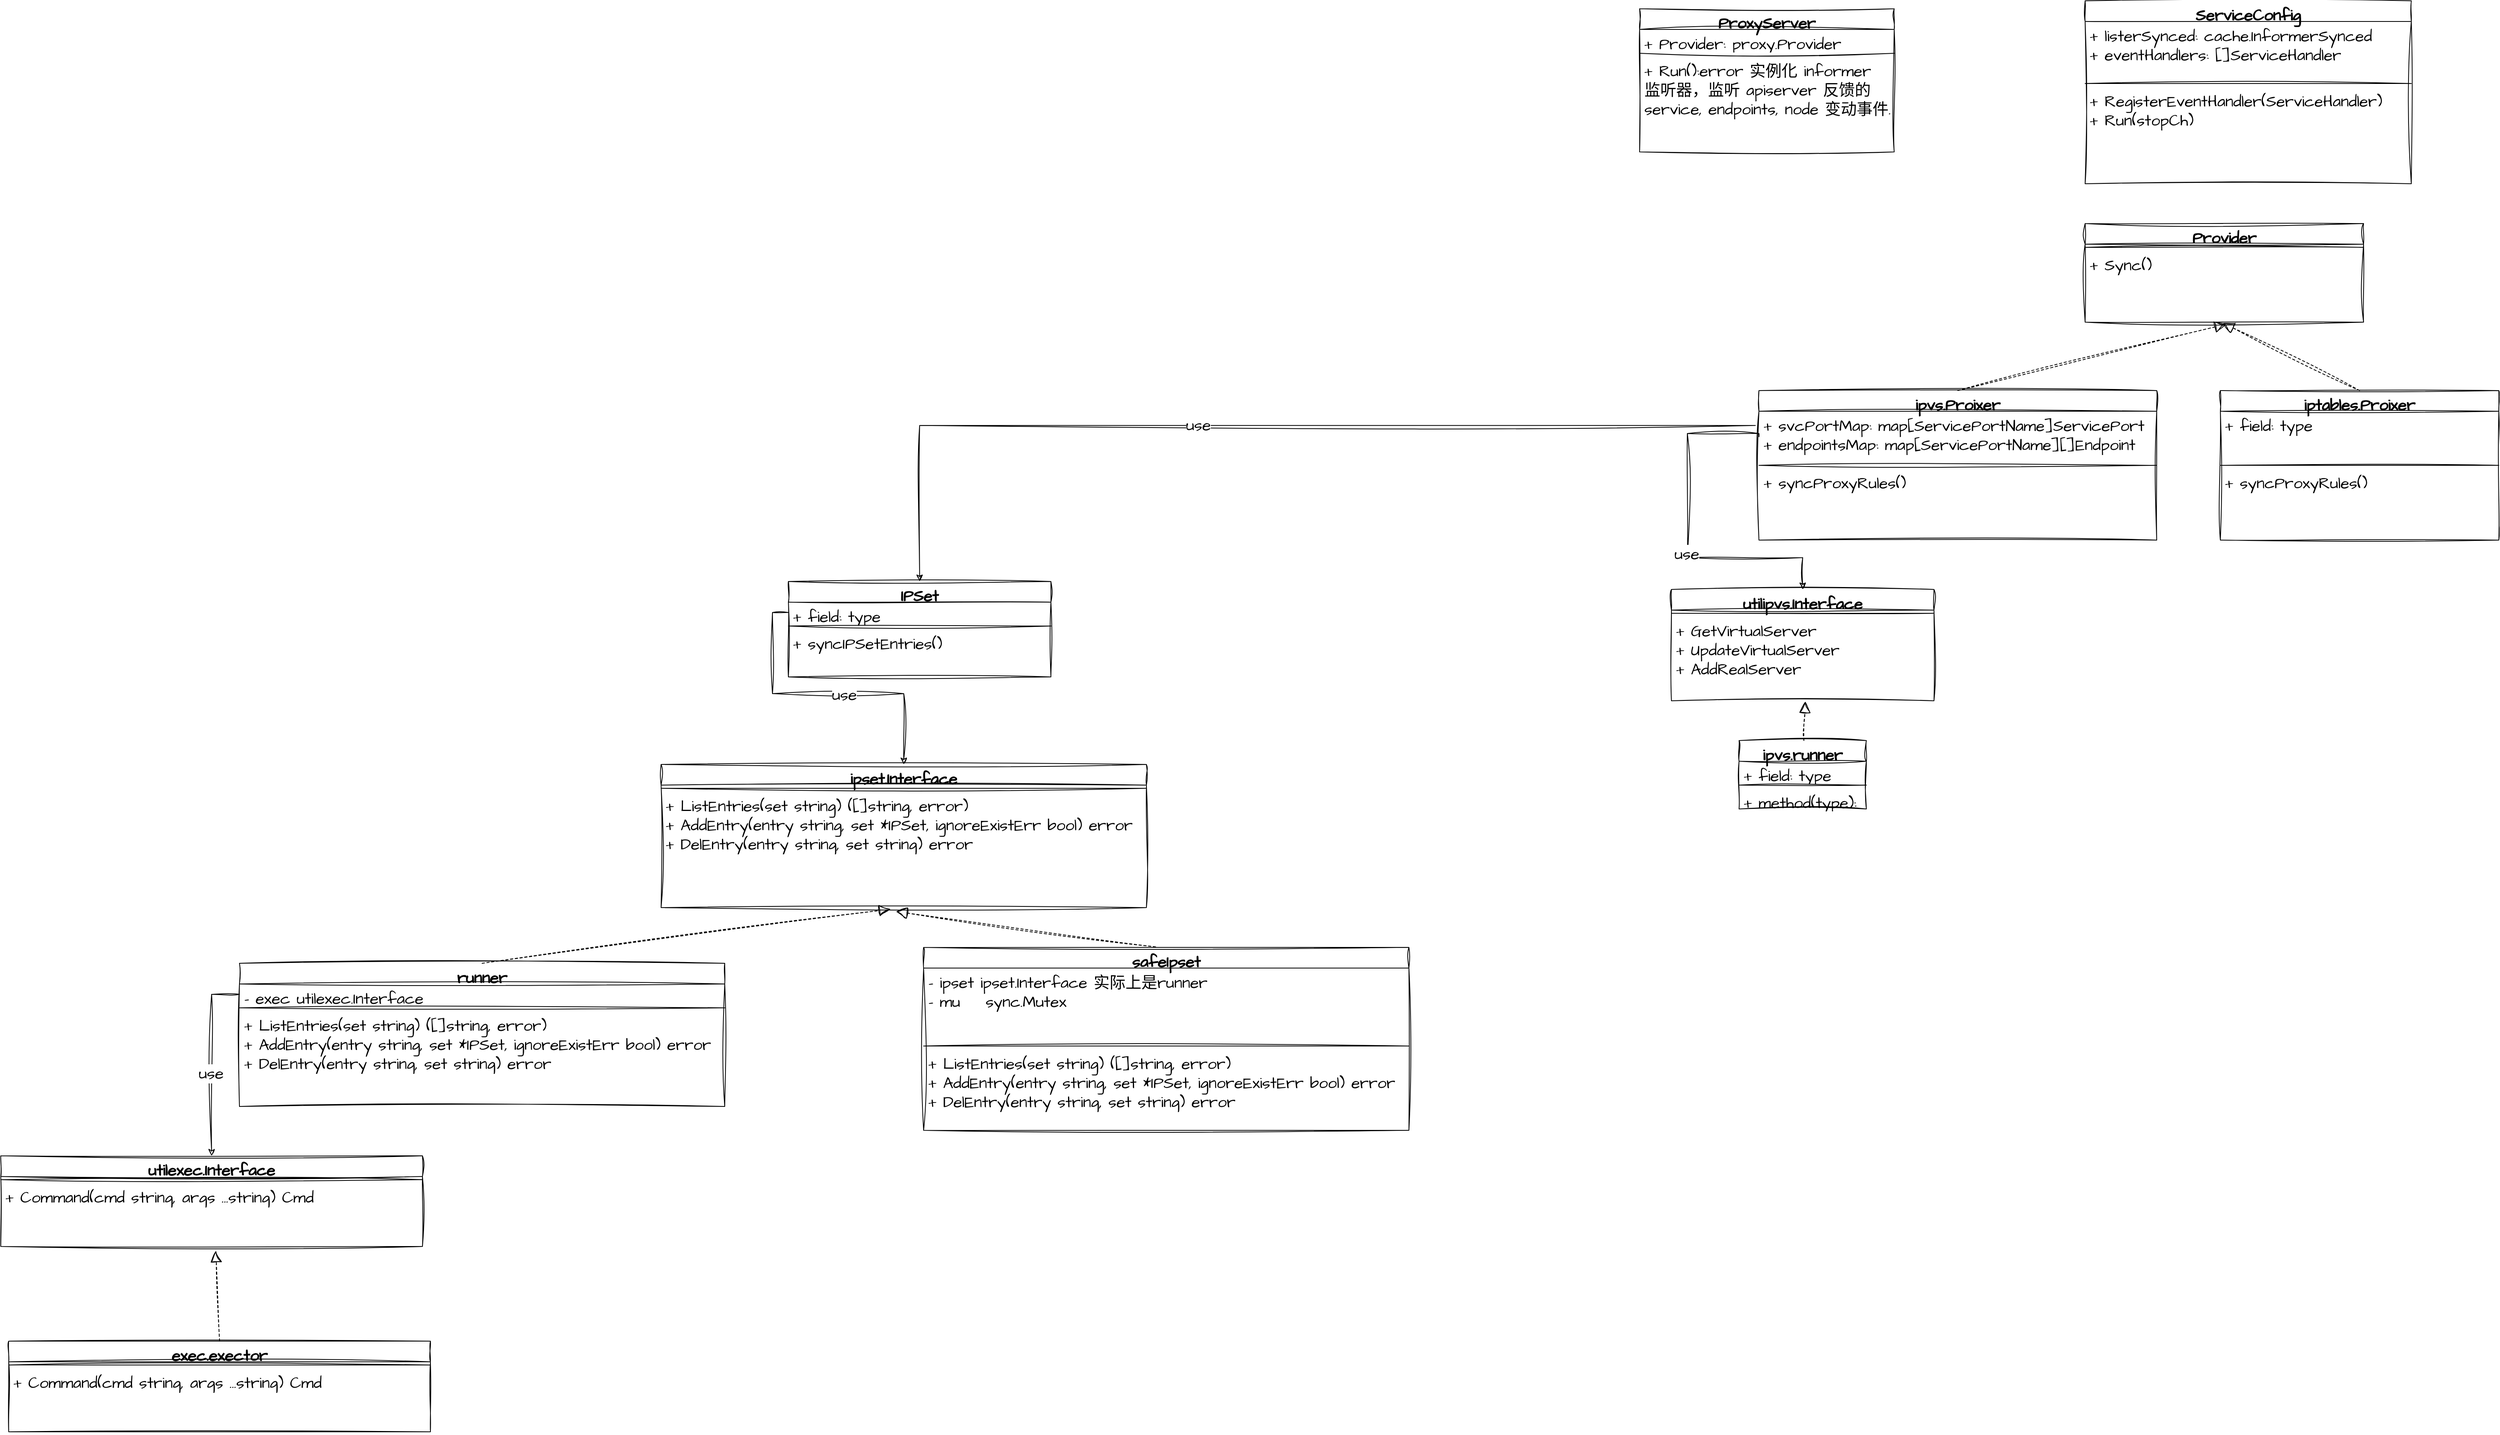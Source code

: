 <mxfile version="21.4.0" type="device" pages="8">
  <diagram id="C5RBs43oDa-KdzZeNtuy" name="kube-proxy-class">
    <mxGraphModel dx="7981" dy="4510" grid="1" gridSize="10" guides="1" tooltips="1" connect="1" arrows="1" fold="1" page="1" pageScale="1" pageWidth="827" pageHeight="1169" math="0" shadow="0">
      <root>
        <mxCell id="WIyWlLk6GJQsqaUBKTNV-0" />
        <mxCell id="WIyWlLk6GJQsqaUBKTNV-1" parent="WIyWlLk6GJQsqaUBKTNV-0" />
        <mxCell id="RBWgXp1GV2F_EwngmbVW-4" value="ProxyServer" style="swimlane;fontStyle=1;align=center;verticalAlign=top;childLayout=stackLayout;horizontal=1;startSize=26;horizontalStack=0;resizeParent=1;resizeParentMax=0;resizeLast=0;collapsible=1;marginBottom=0;whiteSpace=wrap;html=1;sketch=1;hachureGap=4;jiggle=2;curveFitting=1;fontFamily=Architects Daughter;fontSize=20;fontSource=https%3A%2F%2Ffonts.googleapis.com%2Fcss%3Ffamily%3DArchitects%2BDaughter;" parent="WIyWlLk6GJQsqaUBKTNV-1" vertex="1">
          <mxGeometry x="30" y="200" width="320" height="180" as="geometry" />
        </mxCell>
        <mxCell id="RBWgXp1GV2F_EwngmbVW-5" value="+ Provider: proxy.Provider" style="text;strokeColor=none;fillColor=none;align=left;verticalAlign=top;spacingLeft=4;spacingRight=4;overflow=hidden;rotatable=0;points=[[0,0.5],[1,0.5]];portConstraint=eastwest;whiteSpace=wrap;html=1;fontSize=20;fontFamily=Architects Daughter;fontSource=https%3A%2F%2Ffonts.googleapis.com%2Fcss%3Ffamily%3DArchitects%2BDaughter;" parent="RBWgXp1GV2F_EwngmbVW-4" vertex="1">
          <mxGeometry y="26" width="320" height="26" as="geometry" />
        </mxCell>
        <mxCell id="RBWgXp1GV2F_EwngmbVW-6" value="" style="line;strokeWidth=1;fillColor=none;align=left;verticalAlign=middle;spacingTop=-1;spacingLeft=3;spacingRight=3;rotatable=0;labelPosition=right;points=[];portConstraint=eastwest;strokeColor=inherit;sketch=1;hachureGap=4;jiggle=2;curveFitting=1;fontFamily=Architects Daughter;fontSize=20;fontSource=https%3A%2F%2Ffonts.googleapis.com%2Fcss%3Ffamily%3DArchitects%2BDaughter;" parent="RBWgXp1GV2F_EwngmbVW-4" vertex="1">
          <mxGeometry y="52" width="320" height="8" as="geometry" />
        </mxCell>
        <mxCell id="RBWgXp1GV2F_EwngmbVW-7" value="+ Run():error 实例化 informer 监听器，监听 apiserver 反馈的 service, endpoints, node 变动事件." style="text;strokeColor=none;fillColor=none;align=left;verticalAlign=top;spacingLeft=4;spacingRight=4;overflow=hidden;rotatable=0;points=[[0,0.5],[1,0.5]];portConstraint=eastwest;whiteSpace=wrap;html=1;fontSize=20;fontFamily=Architects Daughter;fontSource=https%3A%2F%2Ffonts.googleapis.com%2Fcss%3Ffamily%3DArchitects%2BDaughter;" parent="RBWgXp1GV2F_EwngmbVW-4" vertex="1">
          <mxGeometry y="60" width="320" height="120" as="geometry" />
        </mxCell>
        <mxCell id="o1STPo-kF5ZtZgtK5Taq-0" value="ServiceConfig" style="swimlane;fontStyle=1;align=center;verticalAlign=top;childLayout=stackLayout;horizontal=1;startSize=26;horizontalStack=0;resizeParent=1;resizeParentMax=0;resizeLast=0;collapsible=1;marginBottom=0;whiteSpace=wrap;html=1;sketch=1;hachureGap=4;jiggle=2;curveFitting=1;fontFamily=Architects Daughter;fontSize=20;fontSource=https%3A%2F%2Ffonts.googleapis.com%2Fcss%3Ffamily%3DArchitects%2BDaughter;" parent="WIyWlLk6GJQsqaUBKTNV-1" vertex="1">
          <mxGeometry x="590" y="190" width="410" height="230" as="geometry" />
        </mxCell>
        <mxCell id="o1STPo-kF5ZtZgtK5Taq-1" value="+ listerSynced: cache.InformerSynced&lt;br&gt;+ eventHandlers: []ServiceHandler" style="text;strokeColor=none;fillColor=none;align=left;verticalAlign=top;spacingLeft=4;spacingRight=4;overflow=hidden;rotatable=0;points=[[0,0.5],[1,0.5]];portConstraint=eastwest;whiteSpace=wrap;html=1;fontSize=20;fontFamily=Architects Daughter;fontSource=https%3A%2F%2Ffonts.googleapis.com%2Fcss%3Ffamily%3DArchitects%2BDaughter;" parent="o1STPo-kF5ZtZgtK5Taq-0" vertex="1">
          <mxGeometry y="26" width="410" height="74" as="geometry" />
        </mxCell>
        <mxCell id="o1STPo-kF5ZtZgtK5Taq-2" value="" style="line;strokeWidth=1;fillColor=none;align=left;verticalAlign=middle;spacingTop=-1;spacingLeft=3;spacingRight=3;rotatable=0;labelPosition=right;points=[];portConstraint=eastwest;strokeColor=inherit;sketch=1;hachureGap=4;jiggle=2;curveFitting=1;fontFamily=Architects Daughter;fontSize=20;fontSource=https%3A%2F%2Ffonts.googleapis.com%2Fcss%3Ffamily%3DArchitects%2BDaughter;" parent="o1STPo-kF5ZtZgtK5Taq-0" vertex="1">
          <mxGeometry y="100" width="410" height="8" as="geometry" />
        </mxCell>
        <mxCell id="o1STPo-kF5ZtZgtK5Taq-3" value="+ RegisterEventHandler(ServiceHandler&lt;span style=&quot;background-color: initial;&quot;&gt;)&lt;br&gt;+ Run(stopCh)&lt;br&gt;&lt;/span&gt;" style="text;strokeColor=none;fillColor=none;align=left;verticalAlign=top;spacingLeft=4;spacingRight=4;overflow=hidden;rotatable=0;points=[[0,0.5],[1,0.5]];portConstraint=eastwest;whiteSpace=wrap;html=1;fontSize=20;fontFamily=Architects Daughter;fontSource=https%3A%2F%2Ffonts.googleapis.com%2Fcss%3Ffamily%3DArchitects%2BDaughter;" parent="o1STPo-kF5ZtZgtK5Taq-0" vertex="1">
          <mxGeometry y="108" width="410" height="122" as="geometry" />
        </mxCell>
        <mxCell id="o1STPo-kF5ZtZgtK5Taq-4" value="ipvs.Proixer" style="swimlane;fontStyle=1;align=center;verticalAlign=top;childLayout=stackLayout;horizontal=1;startSize=26;horizontalStack=0;resizeParent=1;resizeParentMax=0;resizeLast=0;collapsible=1;marginBottom=0;whiteSpace=wrap;html=1;sketch=1;hachureGap=4;jiggle=2;curveFitting=1;fontFamily=Architects Daughter;fontSize=20;fontSource=https%3A%2F%2Ffonts.googleapis.com%2Fcss%3Ffamily%3DArchitects%2BDaughter;" parent="WIyWlLk6GJQsqaUBKTNV-1" vertex="1">
          <mxGeometry x="180" y="680" width="500" height="188" as="geometry" />
        </mxCell>
        <mxCell id="o1STPo-kF5ZtZgtK5Taq-5" value="+&amp;nbsp;svcPortMap: map[ServicePortName]ServicePort&lt;span style=&quot;background-color: initial;&quot;&gt;&lt;br&gt;&lt;/span&gt;+&amp;nbsp;endpointsMap:&amp;nbsp;map[ServicePortName][]Endpoint" style="text;strokeColor=none;fillColor=none;align=left;verticalAlign=top;spacingLeft=4;spacingRight=4;overflow=hidden;rotatable=0;points=[[0,0.5],[1,0.5]];portConstraint=eastwest;whiteSpace=wrap;html=1;fontSize=20;fontFamily=Architects Daughter;fontSource=https%3A%2F%2Ffonts.googleapis.com%2Fcss%3Ffamily%3DArchitects%2BDaughter;" parent="o1STPo-kF5ZtZgtK5Taq-4" vertex="1">
          <mxGeometry y="26" width="500" height="64" as="geometry" />
        </mxCell>
        <mxCell id="o1STPo-kF5ZtZgtK5Taq-6" value="" style="line;strokeWidth=1;fillColor=none;align=left;verticalAlign=middle;spacingTop=-1;spacingLeft=3;spacingRight=3;rotatable=0;labelPosition=right;points=[];portConstraint=eastwest;strokeColor=inherit;sketch=1;hachureGap=4;jiggle=2;curveFitting=1;fontFamily=Architects Daughter;fontSize=20;fontSource=https%3A%2F%2Ffonts.googleapis.com%2Fcss%3Ffamily%3DArchitects%2BDaughter;" parent="o1STPo-kF5ZtZgtK5Taq-4" vertex="1">
          <mxGeometry y="90" width="500" height="8" as="geometry" />
        </mxCell>
        <mxCell id="o1STPo-kF5ZtZgtK5Taq-7" value="+&amp;nbsp;syncProxyRules()" style="text;strokeColor=none;fillColor=none;align=left;verticalAlign=top;spacingLeft=4;spacingRight=4;overflow=hidden;rotatable=0;points=[[0,0.5],[1,0.5]];portConstraint=eastwest;whiteSpace=wrap;html=1;fontSize=20;fontFamily=Architects Daughter;fontSource=https%3A%2F%2Ffonts.googleapis.com%2Fcss%3Ffamily%3DArchitects%2BDaughter;" parent="o1STPo-kF5ZtZgtK5Taq-4" vertex="1">
          <mxGeometry y="98" width="500" height="90" as="geometry" />
        </mxCell>
        <mxCell id="o1STPo-kF5ZtZgtK5Taq-8" value="Provider" style="swimlane;fontStyle=1;align=center;verticalAlign=top;childLayout=stackLayout;horizontal=1;startSize=26;horizontalStack=0;resizeParent=1;resizeParentMax=0;resizeLast=0;collapsible=1;marginBottom=0;whiteSpace=wrap;html=1;sketch=1;hachureGap=4;jiggle=2;curveFitting=1;fontFamily=Architects Daughter;fontSize=20;fontSource=https%3A%2F%2Ffonts.googleapis.com%2Fcss%3Ffamily%3DArchitects%2BDaughter;" parent="WIyWlLk6GJQsqaUBKTNV-1" vertex="1">
          <mxGeometry x="590" y="470" width="350" height="124" as="geometry" />
        </mxCell>
        <mxCell id="o1STPo-kF5ZtZgtK5Taq-10" value="" style="line;strokeWidth=1;fillColor=none;align=left;verticalAlign=middle;spacingTop=-1;spacingLeft=3;spacingRight=3;rotatable=0;labelPosition=right;points=[];portConstraint=eastwest;strokeColor=inherit;sketch=1;hachureGap=4;jiggle=2;curveFitting=1;fontFamily=Architects Daughter;fontSize=20;fontSource=https%3A%2F%2Ffonts.googleapis.com%2Fcss%3Ffamily%3DArchitects%2BDaughter;" parent="o1STPo-kF5ZtZgtK5Taq-8" vertex="1">
          <mxGeometry y="26" width="350" height="8" as="geometry" />
        </mxCell>
        <mxCell id="o1STPo-kF5ZtZgtK5Taq-11" value="+ Sync()" style="text;strokeColor=none;fillColor=none;align=left;verticalAlign=top;spacingLeft=4;spacingRight=4;overflow=hidden;rotatable=0;points=[[0,0.5],[1,0.5]];portConstraint=eastwest;whiteSpace=wrap;html=1;fontSize=20;fontFamily=Architects Daughter;fontSource=https%3A%2F%2Ffonts.googleapis.com%2Fcss%3Ffamily%3DArchitects%2BDaughter;" parent="o1STPo-kF5ZtZgtK5Taq-8" vertex="1">
          <mxGeometry y="34" width="350" height="90" as="geometry" />
        </mxCell>
        <mxCell id="o1STPo-kF5ZtZgtK5Taq-12" value="" style="endArrow=block;dashed=1;endFill=0;endSize=12;html=1;rounded=0;sketch=1;hachureGap=4;jiggle=2;curveFitting=1;fontFamily=Architects Daughter;fontSize=16;entryX=0.506;entryY=1.029;entryDx=0;entryDy=0;entryPerimeter=0;exitX=0.5;exitY=0;exitDx=0;exitDy=0;fontSource=https%3A%2F%2Ffonts.googleapis.com%2Fcss%3Ffamily%3DArchitects%2BDaughter;" parent="WIyWlLk6GJQsqaUBKTNV-1" source="o1STPo-kF5ZtZgtK5Taq-4" target="o1STPo-kF5ZtZgtK5Taq-11" edge="1">
          <mxGeometry width="160" relative="1" as="geometry">
            <mxPoint x="430" y="480" as="sourcePoint" />
            <mxPoint x="590" y="480" as="targetPoint" />
          </mxGeometry>
        </mxCell>
        <mxCell id="o1STPo-kF5ZtZgtK5Taq-13" value="iptables.Proixer" style="swimlane;fontStyle=1;align=center;verticalAlign=top;childLayout=stackLayout;horizontal=1;startSize=26;horizontalStack=0;resizeParent=1;resizeParentMax=0;resizeLast=0;collapsible=1;marginBottom=0;whiteSpace=wrap;html=1;sketch=1;hachureGap=4;jiggle=2;curveFitting=1;fontFamily=Architects Daughter;fontSize=20;fontSource=https%3A%2F%2Ffonts.googleapis.com%2Fcss%3Ffamily%3DArchitects%2BDaughter;" parent="WIyWlLk6GJQsqaUBKTNV-1" vertex="1">
          <mxGeometry x="760" y="680" width="350" height="188" as="geometry" />
        </mxCell>
        <mxCell id="o1STPo-kF5ZtZgtK5Taq-14" value="+ field: type" style="text;strokeColor=none;fillColor=none;align=left;verticalAlign=top;spacingLeft=4;spacingRight=4;overflow=hidden;rotatable=0;points=[[0,0.5],[1,0.5]];portConstraint=eastwest;whiteSpace=wrap;html=1;fontSize=20;fontFamily=Architects Daughter;fontSource=https%3A%2F%2Ffonts.googleapis.com%2Fcss%3Ffamily%3DArchitects%2BDaughter;" parent="o1STPo-kF5ZtZgtK5Taq-13" vertex="1">
          <mxGeometry y="26" width="350" height="64" as="geometry" />
        </mxCell>
        <mxCell id="o1STPo-kF5ZtZgtK5Taq-15" value="" style="line;strokeWidth=1;fillColor=none;align=left;verticalAlign=middle;spacingTop=-1;spacingLeft=3;spacingRight=3;rotatable=0;labelPosition=right;points=[];portConstraint=eastwest;strokeColor=inherit;sketch=1;hachureGap=4;jiggle=2;curveFitting=1;fontFamily=Architects Daughter;fontSize=20;fontSource=https%3A%2F%2Ffonts.googleapis.com%2Fcss%3Ffamily%3DArchitects%2BDaughter;" parent="o1STPo-kF5ZtZgtK5Taq-13" vertex="1">
          <mxGeometry y="90" width="350" height="8" as="geometry" />
        </mxCell>
        <mxCell id="o1STPo-kF5ZtZgtK5Taq-16" value="+&amp;nbsp;syncProxyRules()" style="text;strokeColor=none;fillColor=none;align=left;verticalAlign=top;spacingLeft=4;spacingRight=4;overflow=hidden;rotatable=0;points=[[0,0.5],[1,0.5]];portConstraint=eastwest;whiteSpace=wrap;html=1;fontSize=20;fontFamily=Architects Daughter;fontSource=https%3A%2F%2Ffonts.googleapis.com%2Fcss%3Ffamily%3DArchitects%2BDaughter;" parent="o1STPo-kF5ZtZgtK5Taq-13" vertex="1">
          <mxGeometry y="98" width="350" height="90" as="geometry" />
        </mxCell>
        <mxCell id="o1STPo-kF5ZtZgtK5Taq-17" value="" style="endArrow=block;dashed=1;endFill=0;endSize=12;html=1;rounded=0;sketch=1;hachureGap=4;jiggle=2;curveFitting=1;fontFamily=Architects Daughter;fontSize=16;entryX=0.495;entryY=1.011;entryDx=0;entryDy=0;entryPerimeter=0;exitX=0.5;exitY=0;exitDx=0;exitDy=0;fontSource=https%3A%2F%2Ffonts.googleapis.com%2Fcss%3Ffamily%3DArchitects%2BDaughter;" parent="WIyWlLk6GJQsqaUBKTNV-1" source="o1STPo-kF5ZtZgtK5Taq-13" target="o1STPo-kF5ZtZgtK5Taq-11" edge="1">
          <mxGeometry width="160" relative="1" as="geometry">
            <mxPoint x="525" y="690" as="sourcePoint" />
            <mxPoint x="777" y="607" as="targetPoint" />
          </mxGeometry>
        </mxCell>
        <mxCell id="2DciwQaXXBMlmZ25dYA4-0" value="IPSet" style="swimlane;fontStyle=1;align=center;verticalAlign=top;childLayout=stackLayout;horizontal=1;startSize=26;horizontalStack=0;resizeParent=1;resizeParentMax=0;resizeLast=0;collapsible=1;marginBottom=0;whiteSpace=wrap;html=1;sketch=1;hachureGap=4;jiggle=2;curveFitting=1;fontFamily=Architects Daughter;fontSize=20;fontSource=https%3A%2F%2Ffonts.googleapis.com%2Fcss%3Ffamily%3DArchitects%2BDaughter;" parent="WIyWlLk6GJQsqaUBKTNV-1" vertex="1">
          <mxGeometry x="-1040" y="920" width="330" height="120" as="geometry" />
        </mxCell>
        <mxCell id="2DciwQaXXBMlmZ25dYA4-1" value="+ field: type" style="text;strokeColor=none;fillColor=none;align=left;verticalAlign=top;spacingLeft=4;spacingRight=4;overflow=hidden;rotatable=0;points=[[0,0.5],[1,0.5]];portConstraint=eastwest;whiteSpace=wrap;html=1;fontSize=20;fontFamily=Architects Daughter;fontSource=https%3A%2F%2Ffonts.googleapis.com%2Fcss%3Ffamily%3DArchitects%2BDaughter;" parent="2DciwQaXXBMlmZ25dYA4-0" vertex="1">
          <mxGeometry y="26" width="330" height="26" as="geometry" />
        </mxCell>
        <mxCell id="2DciwQaXXBMlmZ25dYA4-2" value="" style="line;strokeWidth=1;fillColor=none;align=left;verticalAlign=middle;spacingTop=-1;spacingLeft=3;spacingRight=3;rotatable=0;labelPosition=right;points=[];portConstraint=eastwest;strokeColor=inherit;sketch=1;hachureGap=4;jiggle=2;curveFitting=1;fontFamily=Architects Daughter;fontSize=20;fontSource=https%3A%2F%2Ffonts.googleapis.com%2Fcss%3Ffamily%3DArchitects%2BDaughter;" parent="2DciwQaXXBMlmZ25dYA4-0" vertex="1">
          <mxGeometry y="52" width="330" height="8" as="geometry" />
        </mxCell>
        <mxCell id="2DciwQaXXBMlmZ25dYA4-3" value="+ syncIPSetEntries()" style="text;strokeColor=none;fillColor=none;align=left;verticalAlign=top;spacingLeft=4;spacingRight=4;overflow=hidden;rotatable=0;points=[[0,0.5],[1,0.5]];portConstraint=eastwest;whiteSpace=wrap;html=1;fontSize=20;fontFamily=Architects Daughter;fontSource=https%3A%2F%2Ffonts.googleapis.com%2Fcss%3Ffamily%3DArchitects%2BDaughter;" parent="2DciwQaXXBMlmZ25dYA4-0" vertex="1">
          <mxGeometry y="60" width="330" height="60" as="geometry" />
        </mxCell>
        <mxCell id="2DciwQaXXBMlmZ25dYA4-4" value="ipset.Interface" style="swimlane;fontStyle=1;align=center;verticalAlign=top;childLayout=stackLayout;horizontal=1;startSize=26;horizontalStack=0;resizeParent=1;resizeParentMax=0;resizeLast=0;collapsible=1;marginBottom=0;whiteSpace=wrap;html=1;sketch=1;hachureGap=4;jiggle=2;curveFitting=1;fontFamily=Architects Daughter;fontSize=20;fontSource=https%3A%2F%2Ffonts.googleapis.com%2Fcss%3Ffamily%3DArchitects%2BDaughter;" parent="WIyWlLk6GJQsqaUBKTNV-1" vertex="1">
          <mxGeometry x="-1200" y="1150" width="610" height="180" as="geometry" />
        </mxCell>
        <mxCell id="2DciwQaXXBMlmZ25dYA4-6" value="" style="line;strokeWidth=1;fillColor=none;align=left;verticalAlign=middle;spacingTop=-1;spacingLeft=3;spacingRight=3;rotatable=0;labelPosition=right;points=[];portConstraint=eastwest;strokeColor=inherit;sketch=1;hachureGap=4;jiggle=2;curveFitting=1;fontFamily=Architects Daughter;fontSize=20;fontSource=https%3A%2F%2Ffonts.googleapis.com%2Fcss%3Ffamily%3DArchitects%2BDaughter;" parent="2DciwQaXXBMlmZ25dYA4-4" vertex="1">
          <mxGeometry y="26" width="610" height="8" as="geometry" />
        </mxCell>
        <mxCell id="2DciwQaXXBMlmZ25dYA4-7" value="+&amp;nbsp;ListEntries(set string) ([]string, error)&lt;br&gt;+&amp;nbsp;AddEntry(entry string, set *IPSet, ignoreExistErr bool) error&lt;br&gt;+ DelEntry(entry string, set string) error" style="text;strokeColor=none;fillColor=none;align=left;verticalAlign=top;spacingLeft=4;spacingRight=4;overflow=hidden;rotatable=0;points=[[0,0.5],[1,0.5]];portConstraint=eastwest;whiteSpace=wrap;html=1;fontSize=20;fontFamily=Architects Daughter;fontSource=https%3A%2F%2Ffonts.googleapis.com%2Fcss%3Ffamily%3DArchitects%2BDaughter;" parent="2DciwQaXXBMlmZ25dYA4-4" vertex="1">
          <mxGeometry y="34" width="610" height="146" as="geometry" />
        </mxCell>
        <mxCell id="2DciwQaXXBMlmZ25dYA4-8" value="runner" style="swimlane;fontStyle=1;align=center;verticalAlign=top;childLayout=stackLayout;horizontal=1;startSize=26;horizontalStack=0;resizeParent=1;resizeParentMax=0;resizeLast=0;collapsible=1;marginBottom=0;whiteSpace=wrap;html=1;sketch=1;hachureGap=4;jiggle=2;curveFitting=1;fontFamily=Architects Daughter;fontSize=20;fontSource=https%3A%2F%2Ffonts.googleapis.com%2Fcss%3Ffamily%3DArchitects%2BDaughter;" parent="WIyWlLk6GJQsqaUBKTNV-1" vertex="1">
          <mxGeometry x="-1730" y="1400" width="610" height="180" as="geometry" />
        </mxCell>
        <mxCell id="2DciwQaXXBMlmZ25dYA4-9" value="-&amp;nbsp;exec utilexec.Interface" style="text;strokeColor=none;fillColor=none;align=left;verticalAlign=top;spacingLeft=4;spacingRight=4;overflow=hidden;rotatable=0;points=[[0,0.5],[1,0.5]];portConstraint=eastwest;whiteSpace=wrap;html=1;fontSize=20;fontFamily=Architects Daughter;fontSource=https%3A%2F%2Ffonts.googleapis.com%2Fcss%3Ffamily%3DArchitects%2BDaughter;" parent="2DciwQaXXBMlmZ25dYA4-8" vertex="1">
          <mxGeometry y="26" width="610" height="26" as="geometry" />
        </mxCell>
        <mxCell id="2DciwQaXXBMlmZ25dYA4-10" value="" style="line;strokeWidth=1;fillColor=none;align=left;verticalAlign=middle;spacingTop=-1;spacingLeft=3;spacingRight=3;rotatable=0;labelPosition=right;points=[];portConstraint=eastwest;strokeColor=inherit;sketch=1;hachureGap=4;jiggle=2;curveFitting=1;fontFamily=Architects Daughter;fontSize=20;fontSource=https%3A%2F%2Ffonts.googleapis.com%2Fcss%3Ffamily%3DArchitects%2BDaughter;" parent="2DciwQaXXBMlmZ25dYA4-8" vertex="1">
          <mxGeometry y="52" width="610" height="8" as="geometry" />
        </mxCell>
        <mxCell id="2DciwQaXXBMlmZ25dYA4-11" value="+&amp;nbsp;ListEntries(set string) ([]string, error)&lt;br style=&quot;border-color: var(--border-color);&quot;&gt;+&amp;nbsp;AddEntry(entry string, set *IPSet, ignoreExistErr bool) error&lt;br style=&quot;border-color: var(--border-color);&quot;&gt;+ DelEntry(entry string, set string) error" style="text;strokeColor=none;fillColor=none;align=left;verticalAlign=top;spacingLeft=4;spacingRight=4;overflow=hidden;rotatable=0;points=[[0,0.5],[1,0.5]];portConstraint=eastwest;whiteSpace=wrap;html=1;fontSize=20;fontFamily=Architects Daughter;fontSource=https%3A%2F%2Ffonts.googleapis.com%2Fcss%3Ffamily%3DArchitects%2BDaughter;" parent="2DciwQaXXBMlmZ25dYA4-8" vertex="1">
          <mxGeometry y="60" width="610" height="120" as="geometry" />
        </mxCell>
        <mxCell id="2DciwQaXXBMlmZ25dYA4-12" value="safeIpset" style="swimlane;fontStyle=1;align=center;verticalAlign=top;childLayout=stackLayout;horizontal=1;startSize=26;horizontalStack=0;resizeParent=1;resizeParentMax=0;resizeLast=0;collapsible=1;marginBottom=0;whiteSpace=wrap;html=1;sketch=1;hachureGap=4;jiggle=2;curveFitting=1;fontFamily=Architects Daughter;fontSize=20;fontSource=https%3A%2F%2Ffonts.googleapis.com%2Fcss%3Ffamily%3DArchitects%2BDaughter;" parent="WIyWlLk6GJQsqaUBKTNV-1" vertex="1">
          <mxGeometry x="-870" y="1380" width="610" height="230" as="geometry" />
        </mxCell>
        <mxCell id="2DciwQaXXBMlmZ25dYA4-13" value="-&amp;nbsp;&lt;span style=&quot;background-color: initial;&quot;&gt;ipset ipset.Interface 实际上是runner&lt;/span&gt;&lt;div&gt;&lt;span style=&quot;&quot;&gt;&lt;span style=&quot;white-space: pre;&quot;&gt;- &lt;/span&gt;&lt;/span&gt;mu&amp;nbsp; &amp;nbsp; sync.Mutex&lt;/div&gt;" style="text;strokeColor=none;fillColor=none;align=left;verticalAlign=top;spacingLeft=4;spacingRight=4;overflow=hidden;rotatable=0;points=[[0,0.5],[1,0.5]];portConstraint=eastwest;whiteSpace=wrap;html=1;fontSize=20;fontFamily=Architects Daughter;fontSource=https%3A%2F%2Ffonts.googleapis.com%2Fcss%3Ffamily%3DArchitects%2BDaughter;" parent="2DciwQaXXBMlmZ25dYA4-12" vertex="1">
          <mxGeometry y="26" width="610" height="94" as="geometry" />
        </mxCell>
        <mxCell id="2DciwQaXXBMlmZ25dYA4-14" value="" style="line;strokeWidth=1;fillColor=none;align=left;verticalAlign=middle;spacingTop=-1;spacingLeft=3;spacingRight=3;rotatable=0;labelPosition=right;points=[];portConstraint=eastwest;strokeColor=inherit;sketch=1;hachureGap=4;jiggle=2;curveFitting=1;fontFamily=Architects Daughter;fontSize=20;fontSource=https%3A%2F%2Ffonts.googleapis.com%2Fcss%3Ffamily%3DArchitects%2BDaughter;" parent="2DciwQaXXBMlmZ25dYA4-12" vertex="1">
          <mxGeometry y="120" width="610" height="8" as="geometry" />
        </mxCell>
        <mxCell id="2DciwQaXXBMlmZ25dYA4-15" value="+&amp;nbsp;ListEntries(set string) ([]string, error)&lt;br style=&quot;border-color: var(--border-color);&quot;&gt;+&amp;nbsp;AddEntry(entry string, set *IPSet, ignoreExistErr bool) error&lt;br style=&quot;border-color: var(--border-color);&quot;&gt;+ DelEntry(entry string, set string) error" style="text;strokeColor=none;fillColor=none;align=left;verticalAlign=top;spacingLeft=4;spacingRight=4;overflow=hidden;rotatable=0;points=[[0,0.5],[1,0.5]];portConstraint=eastwest;whiteSpace=wrap;html=1;fontSize=20;fontFamily=Architects Daughter;fontSource=https%3A%2F%2Ffonts.googleapis.com%2Fcss%3Ffamily%3DArchitects%2BDaughter;" parent="2DciwQaXXBMlmZ25dYA4-12" vertex="1">
          <mxGeometry y="128" width="610" height="102" as="geometry" />
        </mxCell>
        <mxCell id="2DciwQaXXBMlmZ25dYA4-16" value="" style="endArrow=block;dashed=1;endFill=0;endSize=12;html=1;rounded=0;sketch=1;hachureGap=4;jiggle=2;curveFitting=1;fontFamily=Architects Daughter;fontSource=https%3A%2F%2Ffonts.googleapis.com%2Fcss%3Ffamily%3DArchitects%2BDaughter;fontSize=16;entryX=0.484;entryY=1.034;entryDx=0;entryDy=0;entryPerimeter=0;exitX=0.478;exitY=-0.003;exitDx=0;exitDy=0;exitPerimeter=0;" parent="WIyWlLk6GJQsqaUBKTNV-1" source="2DciwQaXXBMlmZ25dYA4-12" target="2DciwQaXXBMlmZ25dYA4-7" edge="1">
          <mxGeometry width="160" relative="1" as="geometry">
            <mxPoint x="-860" y="1290" as="sourcePoint" />
            <mxPoint x="-700" y="1290" as="targetPoint" />
          </mxGeometry>
        </mxCell>
        <mxCell id="2DciwQaXXBMlmZ25dYA4-17" value="" style="endArrow=block;dashed=1;endFill=0;endSize=12;html=1;rounded=0;sketch=1;hachureGap=4;jiggle=2;curveFitting=1;fontFamily=Architects Daughter;fontSource=https%3A%2F%2Ffonts.googleapis.com%2Fcss%3Ffamily%3DArchitects%2BDaughter;fontSize=16;entryX=0.473;entryY=1.013;entryDx=0;entryDy=0;entryPerimeter=0;exitX=0.5;exitY=0;exitDx=0;exitDy=0;" parent="WIyWlLk6GJQsqaUBKTNV-1" source="2DciwQaXXBMlmZ25dYA4-8" target="2DciwQaXXBMlmZ25dYA4-7" edge="1">
          <mxGeometry width="160" relative="1" as="geometry">
            <mxPoint x="-640" y="1389" as="sourcePoint" />
            <mxPoint x="-882" y="1273" as="targetPoint" />
          </mxGeometry>
        </mxCell>
        <mxCell id="2DciwQaXXBMlmZ25dYA4-18" value="utilexec.Interface" style="swimlane;fontStyle=1;align=center;verticalAlign=top;childLayout=stackLayout;horizontal=1;startSize=26;horizontalStack=0;resizeParent=1;resizeParentMax=0;resizeLast=0;collapsible=1;marginBottom=0;whiteSpace=wrap;html=1;sketch=1;hachureGap=4;jiggle=2;curveFitting=1;fontFamily=Architects Daughter;fontSize=20;fontSource=https%3A%2F%2Ffonts.googleapis.com%2Fcss%3Ffamily%3DArchitects%2BDaughter;" parent="WIyWlLk6GJQsqaUBKTNV-1" vertex="1">
          <mxGeometry x="-2030" y="1642" width="530" height="114" as="geometry" />
        </mxCell>
        <mxCell id="2DciwQaXXBMlmZ25dYA4-20" value="" style="line;strokeWidth=1;fillColor=none;align=left;verticalAlign=middle;spacingTop=-1;spacingLeft=3;spacingRight=3;rotatable=0;labelPosition=right;points=[];portConstraint=eastwest;strokeColor=inherit;sketch=1;hachureGap=4;jiggle=2;curveFitting=1;fontFamily=Architects Daughter;fontSize=20;fontSource=https%3A%2F%2Ffonts.googleapis.com%2Fcss%3Ffamily%3DArchitects%2BDaughter;" parent="2DciwQaXXBMlmZ25dYA4-18" vertex="1">
          <mxGeometry y="26" width="530" height="8" as="geometry" />
        </mxCell>
        <mxCell id="2DciwQaXXBMlmZ25dYA4-21" value="+ Command(cmd string, args ...string) Cmd" style="text;strokeColor=none;fillColor=none;align=left;verticalAlign=top;spacingLeft=4;spacingRight=4;overflow=hidden;rotatable=0;points=[[0,0.5],[1,0.5]];portConstraint=eastwest;whiteSpace=wrap;html=1;fontSize=20;fontFamily=Architects Daughter;fontSource=https%3A%2F%2Ffonts.googleapis.com%2Fcss%3Ffamily%3DArchitects%2BDaughter;" parent="2DciwQaXXBMlmZ25dYA4-18" vertex="1">
          <mxGeometry y="34" width="530" height="80" as="geometry" />
        </mxCell>
        <mxCell id="2DciwQaXXBMlmZ25dYA4-23" style="edgeStyle=orthogonalEdgeStyle;rounded=0;sketch=1;hachureGap=4;jiggle=2;curveFitting=1;orthogonalLoop=1;jettySize=auto;html=1;exitX=0;exitY=0.5;exitDx=0;exitDy=0;entryX=0.5;entryY=0;entryDx=0;entryDy=0;fontFamily=Architects Daughter;fontSource=https%3A%2F%2Ffonts.googleapis.com%2Fcss%3Ffamily%3DArchitects%2BDaughter;fontSize=16;" parent="WIyWlLk6GJQsqaUBKTNV-1" source="2DciwQaXXBMlmZ25dYA4-9" target="2DciwQaXXBMlmZ25dYA4-18" edge="1">
          <mxGeometry relative="1" as="geometry" />
        </mxCell>
        <mxCell id="2DciwQaXXBMlmZ25dYA4-24" value="use" style="edgeLabel;html=1;align=center;verticalAlign=middle;resizable=0;points=[];fontSize=20;fontFamily=Architects Daughter;" parent="2DciwQaXXBMlmZ25dYA4-23" vertex="1" connectable="0">
          <mxGeometry x="0.124" y="-1" relative="1" as="geometry">
            <mxPoint as="offset" />
          </mxGeometry>
        </mxCell>
        <mxCell id="2DciwQaXXBMlmZ25dYA4-25" value="exec.exector" style="swimlane;fontStyle=1;align=center;verticalAlign=top;childLayout=stackLayout;horizontal=1;startSize=26;horizontalStack=0;resizeParent=1;resizeParentMax=0;resizeLast=0;collapsible=1;marginBottom=0;whiteSpace=wrap;html=1;sketch=1;hachureGap=4;jiggle=2;curveFitting=1;fontFamily=Architects Daughter;fontSize=20;fontSource=https%3A%2F%2Ffonts.googleapis.com%2Fcss%3Ffamily%3DArchitects%2BDaughter;" parent="WIyWlLk6GJQsqaUBKTNV-1" vertex="1">
          <mxGeometry x="-2020" y="1875" width="530" height="114" as="geometry" />
        </mxCell>
        <mxCell id="2DciwQaXXBMlmZ25dYA4-26" value="" style="line;strokeWidth=1;fillColor=none;align=left;verticalAlign=middle;spacingTop=-1;spacingLeft=3;spacingRight=3;rotatable=0;labelPosition=right;points=[];portConstraint=eastwest;strokeColor=inherit;sketch=1;hachureGap=4;jiggle=2;curveFitting=1;fontFamily=Architects Daughter;fontSize=20;fontSource=https%3A%2F%2Ffonts.googleapis.com%2Fcss%3Ffamily%3DArchitects%2BDaughter;" parent="2DciwQaXXBMlmZ25dYA4-25" vertex="1">
          <mxGeometry y="26" width="530" height="8" as="geometry" />
        </mxCell>
        <mxCell id="2DciwQaXXBMlmZ25dYA4-27" value="+ Command(cmd string, args ...string) Cmd" style="text;strokeColor=none;fillColor=none;align=left;verticalAlign=top;spacingLeft=4;spacingRight=4;overflow=hidden;rotatable=0;points=[[0,0.5],[1,0.5]];portConstraint=eastwest;whiteSpace=wrap;html=1;fontSize=20;fontFamily=Architects Daughter;fontSource=https%3A%2F%2Ffonts.googleapis.com%2Fcss%3Ffamily%3DArchitects%2BDaughter;" parent="2DciwQaXXBMlmZ25dYA4-25" vertex="1">
          <mxGeometry y="34" width="530" height="80" as="geometry" />
        </mxCell>
        <mxCell id="2DciwQaXXBMlmZ25dYA4-30" value="" style="endArrow=block;dashed=1;endFill=0;endSize=12;html=1;rounded=0;sketch=1;hachureGap=4;jiggle=2;curveFitting=1;fontFamily=Architects Daughter;fontSource=https%3A%2F%2Ffonts.googleapis.com%2Fcss%3Ffamily%3DArchitects%2BDaughter;fontSize=16;entryX=0.51;entryY=1.067;entryDx=0;entryDy=0;entryPerimeter=0;exitX=0.5;exitY=0;exitDx=0;exitDy=0;" parent="WIyWlLk6GJQsqaUBKTNV-1" source="2DciwQaXXBMlmZ25dYA4-25" target="2DciwQaXXBMlmZ25dYA4-21" edge="1">
          <mxGeometry width="160" relative="1" as="geometry">
            <mxPoint x="-1455" y="1410" as="sourcePoint" />
            <mxPoint x="-1177" y="1266" as="targetPoint" />
          </mxGeometry>
        </mxCell>
        <mxCell id="2DciwQaXXBMlmZ25dYA4-36" style="edgeStyle=orthogonalEdgeStyle;rounded=0;sketch=1;hachureGap=4;jiggle=2;curveFitting=1;orthogonalLoop=1;jettySize=auto;html=1;exitX=0;exitY=0.5;exitDx=0;exitDy=0;entryX=0.5;entryY=0;entryDx=0;entryDy=0;fontFamily=Architects Daughter;fontSource=https%3A%2F%2Ffonts.googleapis.com%2Fcss%3Ffamily%3DArchitects%2BDaughter;fontSize=16;" parent="WIyWlLk6GJQsqaUBKTNV-1" source="2DciwQaXXBMlmZ25dYA4-1" target="2DciwQaXXBMlmZ25dYA4-4" edge="1">
          <mxGeometry relative="1" as="geometry">
            <mxPoint x="-1720" y="1449" as="sourcePoint" />
            <mxPoint x="-1755" y="1652" as="targetPoint" />
          </mxGeometry>
        </mxCell>
        <mxCell id="2DciwQaXXBMlmZ25dYA4-37" value="use" style="edgeLabel;html=1;align=center;verticalAlign=middle;resizable=0;points=[];fontSize=20;fontFamily=Architects Daughter;" parent="2DciwQaXXBMlmZ25dYA4-36" vertex="1" connectable="0">
          <mxGeometry x="0.124" y="-1" relative="1" as="geometry">
            <mxPoint as="offset" />
          </mxGeometry>
        </mxCell>
        <mxCell id="2DciwQaXXBMlmZ25dYA4-38" style="edgeStyle=orthogonalEdgeStyle;rounded=0;sketch=1;hachureGap=4;jiggle=2;curveFitting=1;orthogonalLoop=1;jettySize=auto;html=1;exitX=-0.009;exitY=0.279;exitDx=0;exitDy=0;entryX=0.5;entryY=0;entryDx=0;entryDy=0;fontFamily=Architects Daughter;fontSource=https%3A%2F%2Ffonts.googleapis.com%2Fcss%3Ffamily%3DArchitects%2BDaughter;fontSize=16;exitPerimeter=0;" parent="WIyWlLk6GJQsqaUBKTNV-1" source="o1STPo-kF5ZtZgtK5Taq-5" target="2DciwQaXXBMlmZ25dYA4-0" edge="1">
          <mxGeometry relative="1" as="geometry">
            <mxPoint x="260" y="1019" as="sourcePoint" />
            <mxPoint x="405" y="1210" as="targetPoint" />
            <Array as="points">
              <mxPoint x="-875" y="724" />
            </Array>
          </mxGeometry>
        </mxCell>
        <mxCell id="2DciwQaXXBMlmZ25dYA4-39" value="use" style="edgeLabel;html=1;align=center;verticalAlign=middle;resizable=0;points=[];fontSize=20;fontFamily=Architects Daughter;" parent="2DciwQaXXBMlmZ25dYA4-38" vertex="1" connectable="0">
          <mxGeometry x="0.124" y="-1" relative="1" as="geometry">
            <mxPoint as="offset" />
          </mxGeometry>
        </mxCell>
        <mxCell id="2DciwQaXXBMlmZ25dYA4-40" value="utilipvs.Interface" style="swimlane;fontStyle=1;align=center;verticalAlign=top;childLayout=stackLayout;horizontal=1;startSize=26;horizontalStack=0;resizeParent=1;resizeParentMax=0;resizeLast=0;collapsible=1;marginBottom=0;whiteSpace=wrap;html=1;sketch=1;hachureGap=4;jiggle=2;curveFitting=1;fontFamily=Architects Daughter;fontSize=20;fontSource=https%3A%2F%2Ffonts.googleapis.com%2Fcss%3Ffamily%3DArchitects%2BDaughter;" parent="WIyWlLk6GJQsqaUBKTNV-1" vertex="1">
          <mxGeometry x="70" y="930" width="330" height="140" as="geometry" />
        </mxCell>
        <mxCell id="2DciwQaXXBMlmZ25dYA4-42" value="" style="line;strokeWidth=1;fillColor=none;align=left;verticalAlign=middle;spacingTop=-1;spacingLeft=3;spacingRight=3;rotatable=0;labelPosition=right;points=[];portConstraint=eastwest;strokeColor=inherit;sketch=1;hachureGap=4;jiggle=2;curveFitting=1;fontFamily=Architects Daughter;fontSize=20;fontSource=https%3A%2F%2Ffonts.googleapis.com%2Fcss%3Ffamily%3DArchitects%2BDaughter;" parent="2DciwQaXXBMlmZ25dYA4-40" vertex="1">
          <mxGeometry y="26" width="330" height="8" as="geometry" />
        </mxCell>
        <mxCell id="2DciwQaXXBMlmZ25dYA4-43" value="+&amp;nbsp;GetVirtualServer&lt;br&gt;+&amp;nbsp;UpdateVirtualServer&lt;br&gt;+&amp;nbsp;AddRealServer" style="text;strokeColor=none;fillColor=none;align=left;verticalAlign=top;spacingLeft=4;spacingRight=4;overflow=hidden;rotatable=0;points=[[0,0.5],[1,0.5]];portConstraint=eastwest;whiteSpace=wrap;html=1;fontSize=20;fontFamily=Architects Daughter;fontSource=https%3A%2F%2Ffonts.googleapis.com%2Fcss%3Ffamily%3DArchitects%2BDaughter;" parent="2DciwQaXXBMlmZ25dYA4-40" vertex="1">
          <mxGeometry y="34" width="330" height="106" as="geometry" />
        </mxCell>
        <mxCell id="2DciwQaXXBMlmZ25dYA4-44" value="ipvs.runner" style="swimlane;fontStyle=1;align=center;verticalAlign=top;childLayout=stackLayout;horizontal=1;startSize=26;horizontalStack=0;resizeParent=1;resizeParentMax=0;resizeLast=0;collapsible=1;marginBottom=0;whiteSpace=wrap;html=1;sketch=1;hachureGap=4;jiggle=2;curveFitting=1;fontFamily=Architects Daughter;fontSource=https%3A%2F%2Ffonts.googleapis.com%2Fcss%3Ffamily%3DArchitects%2BDaughter;fontSize=20;" parent="WIyWlLk6GJQsqaUBKTNV-1" vertex="1">
          <mxGeometry x="155" y="1120" width="160" height="86" as="geometry" />
        </mxCell>
        <mxCell id="2DciwQaXXBMlmZ25dYA4-45" value="+ field: type" style="text;strokeColor=none;fillColor=none;align=left;verticalAlign=top;spacingLeft=4;spacingRight=4;overflow=hidden;rotatable=0;points=[[0,0.5],[1,0.5]];portConstraint=eastwest;whiteSpace=wrap;html=1;fontSize=20;fontFamily=Architects Daughter;" parent="2DciwQaXXBMlmZ25dYA4-44" vertex="1">
          <mxGeometry y="26" width="160" height="26" as="geometry" />
        </mxCell>
        <mxCell id="2DciwQaXXBMlmZ25dYA4-46" value="" style="line;strokeWidth=1;fillColor=none;align=left;verticalAlign=middle;spacingTop=-1;spacingLeft=3;spacingRight=3;rotatable=0;labelPosition=right;points=[];portConstraint=eastwest;strokeColor=inherit;sketch=1;hachureGap=4;jiggle=2;curveFitting=1;fontFamily=Architects Daughter;fontSource=https%3A%2F%2Ffonts.googleapis.com%2Fcss%3Ffamily%3DArchitects%2BDaughter;fontSize=20;" parent="2DciwQaXXBMlmZ25dYA4-44" vertex="1">
          <mxGeometry y="52" width="160" height="8" as="geometry" />
        </mxCell>
        <mxCell id="2DciwQaXXBMlmZ25dYA4-47" value="+ method(type): type" style="text;strokeColor=none;fillColor=none;align=left;verticalAlign=top;spacingLeft=4;spacingRight=4;overflow=hidden;rotatable=0;points=[[0,0.5],[1,0.5]];portConstraint=eastwest;whiteSpace=wrap;html=1;fontSize=20;fontFamily=Architects Daughter;" parent="2DciwQaXXBMlmZ25dYA4-44" vertex="1">
          <mxGeometry y="60" width="160" height="26" as="geometry" />
        </mxCell>
        <mxCell id="2DciwQaXXBMlmZ25dYA4-48" value="" style="endArrow=block;dashed=1;endFill=0;endSize=12;html=1;rounded=0;sketch=1;hachureGap=4;jiggle=2;curveFitting=1;fontFamily=Architects Daughter;fontSize=16;entryX=0.51;entryY=1.007;entryDx=0;entryDy=0;entryPerimeter=0;fontSource=https%3A%2F%2Ffonts.googleapis.com%2Fcss%3Ffamily%3DArchitects%2BDaughter;" parent="WIyWlLk6GJQsqaUBKTNV-1" source="2DciwQaXXBMlmZ25dYA4-44" target="2DciwQaXXBMlmZ25dYA4-43" edge="1">
          <mxGeometry width="160" relative="1" as="geometry">
            <mxPoint x="440" y="690" as="sourcePoint" />
            <mxPoint x="777" y="607" as="targetPoint" />
          </mxGeometry>
        </mxCell>
        <mxCell id="2DciwQaXXBMlmZ25dYA4-52" style="edgeStyle=orthogonalEdgeStyle;rounded=0;sketch=1;hachureGap=4;jiggle=2;curveFitting=1;orthogonalLoop=1;jettySize=auto;html=1;exitX=0;exitY=0.5;exitDx=0;exitDy=0;entryX=0.5;entryY=0;entryDx=0;entryDy=0;fontFamily=Architects Daughter;fontSource=https%3A%2F%2Ffonts.googleapis.com%2Fcss%3Ffamily%3DArchitects%2BDaughter;fontSize=16;" parent="WIyWlLk6GJQsqaUBKTNV-1" source="o1STPo-kF5ZtZgtK5Taq-5" target="2DciwQaXXBMlmZ25dYA4-40" edge="1">
          <mxGeometry relative="1" as="geometry">
            <mxPoint x="186" y="734" as="sourcePoint" />
            <mxPoint x="-865" y="930" as="targetPoint" />
            <Array as="points">
              <mxPoint x="180" y="734" />
              <mxPoint x="90" y="734" />
              <mxPoint x="90" y="890" />
              <mxPoint x="235" y="890" />
            </Array>
          </mxGeometry>
        </mxCell>
        <mxCell id="2DciwQaXXBMlmZ25dYA4-53" value="use" style="edgeLabel;html=1;align=center;verticalAlign=middle;resizable=0;points=[];fontSize=20;fontFamily=Architects Daughter;" parent="2DciwQaXXBMlmZ25dYA4-52" vertex="1" connectable="0">
          <mxGeometry x="0.124" y="-1" relative="1" as="geometry">
            <mxPoint as="offset" />
          </mxGeometry>
        </mxCell>
      </root>
    </mxGraphModel>
  </diagram>
  <diagram id="OBHF0sHBRXsvunAEh3xL" name="kube-proxy-flow-diagram">
    <mxGraphModel dx="1100" dy="902" grid="1" gridSize="10" guides="1" tooltips="1" connect="1" arrows="1" fold="1" page="1" pageScale="1" pageWidth="827" pageHeight="1169" math="0" shadow="0">
      <root>
        <mxCell id="0" />
        <mxCell id="1" parent="0" />
        <mxCell id="pVXeLWSRUXHJctmgIgUR-1" value="" style="rounded=0;whiteSpace=wrap;html=1;sketch=1;hachureGap=4;jiggle=2;curveFitting=1;fontFamily=Architects Daughter;fontSource=https%3A%2F%2Ffonts.googleapis.com%2Fcss%3Ffamily%3DArchitects%2BDaughter;fontSize=20;" parent="1" vertex="1">
          <mxGeometry x="30" y="340" width="120" height="60" as="geometry" />
        </mxCell>
      </root>
    </mxGraphModel>
  </diagram>
  <diagram id="y78YqM108rQP_5CuSumh" name="informer">
    <mxGraphModel dx="1927" dy="2071" grid="1" gridSize="10" guides="1" tooltips="1" connect="1" arrows="1" fold="1" page="1" pageScale="1" pageWidth="827" pageHeight="1169" math="0" shadow="0">
      <root>
        <mxCell id="0" />
        <mxCell id="1" parent="0" />
        <mxCell id="6HYtoijm_XhaF5RcMu_H-3" style="edgeStyle=orthogonalEdgeStyle;rounded=0;sketch=1;hachureGap=4;jiggle=2;curveFitting=1;orthogonalLoop=1;jettySize=auto;html=1;exitX=0;exitY=0.5;exitDx=0;exitDy=0;entryX=1;entryY=0.5;entryDx=0;entryDy=0;fontFamily=Architects Daughter;fontSource=https%3A%2F%2Ffonts.googleapis.com%2Fcss%3Ffamily%3DArchitects%2BDaughter;fontSize=16;" parent="1" source="6HYtoijm_XhaF5RcMu_H-1" target="6HYtoijm_XhaF5RcMu_H-2" edge="1">
          <mxGeometry relative="1" as="geometry" />
        </mxCell>
        <mxCell id="6HYtoijm_XhaF5RcMu_H-12" value="list/watch" style="edgeLabel;html=1;align=center;verticalAlign=middle;resizable=0;points=[];fontSize=16;fontFamily=Architects Daughter;" parent="6HYtoijm_XhaF5RcMu_H-3" vertex="1" connectable="0">
          <mxGeometry x="-0.3" y="-3" relative="1" as="geometry">
            <mxPoint as="offset" />
          </mxGeometry>
        </mxCell>
        <mxCell id="Zs6CasTUDdBItRdVKFlk-2" value="" style="edgeStyle=orthogonalEdgeStyle;rounded=0;sketch=1;hachureGap=4;jiggle=2;curveFitting=1;orthogonalLoop=1;jettySize=auto;html=1;fontFamily=Architects Daughter;fontSource=https%3A%2F%2Ffonts.googleapis.com%2Fcss%3Ffamily%3DArchitects%2BDaughter;fontSize=16;" parent="1" source="6HYtoijm_XhaF5RcMu_H-1" target="Zs6CasTUDdBItRdVKFlk-1" edge="1">
          <mxGeometry relative="1" as="geometry" />
        </mxCell>
        <mxCell id="6HYtoijm_XhaF5RcMu_H-1" value="Reflector" style="rounded=1;whiteSpace=wrap;html=1;sketch=1;hachureGap=4;jiggle=2;curveFitting=1;fontFamily=Architects Daughter;fontSource=https%3A%2F%2Ffonts.googleapis.com%2Fcss%3Ffamily%3DArchitects%2BDaughter;fontSize=16;fillColor=#d5e8d4;strokeColor=#82b366;" parent="1" vertex="1">
          <mxGeometry x="280" y="370" width="120" height="60" as="geometry" />
        </mxCell>
        <mxCell id="6HYtoijm_XhaF5RcMu_H-2" value="apiserver" style="rounded=0;whiteSpace=wrap;html=1;sketch=1;hachureGap=4;jiggle=2;curveFitting=1;fontFamily=Architects Daughter;fontSource=https%3A%2F%2Ffonts.googleapis.com%2Fcss%3Ffamily%3DArchitects%2BDaughter;fontSize=16;fillColor=#f5f5f5;fontColor=#333333;strokeColor=#666666;" parent="1" vertex="1">
          <mxGeometry x="-20" y="370" width="120" height="60" as="geometry" />
        </mxCell>
        <mxCell id="yH-44OMoZVX0TifGMP5c-2" value="" style="edgeStyle=orthogonalEdgeStyle;rounded=0;sketch=1;hachureGap=4;jiggle=2;curveFitting=1;orthogonalLoop=1;jettySize=auto;html=1;fontFamily=Architects Daughter;fontSource=https%3A%2F%2Ffonts.googleapis.com%2Fcss%3Ffamily%3DArchitects%2BDaughter;fontSize=16;" parent="1" source="6HYtoijm_XhaF5RcMu_H-8" target="yH-44OMoZVX0TifGMP5c-1" edge="1">
          <mxGeometry relative="1" as="geometry" />
        </mxCell>
        <mxCell id="yH-44OMoZVX0TifGMP5c-3" value="pop" style="edgeLabel;html=1;align=center;verticalAlign=middle;resizable=0;points=[];fontSize=16;fontFamily=Architects Daughter;" parent="yH-44OMoZVX0TifGMP5c-2" vertex="1" connectable="0">
          <mxGeometry x="0.363" y="-1" relative="1" as="geometry">
            <mxPoint as="offset" />
          </mxGeometry>
        </mxCell>
        <mxCell id="6HYtoijm_XhaF5RcMu_H-8" value="DeltaFIFO" style="rounded=1;whiteSpace=wrap;html=1;sketch=1;hachureGap=4;jiggle=2;curveFitting=1;fontFamily=Architects Daughter;fontSource=https%3A%2F%2Ffonts.googleapis.com%2Fcss%3Ffamily%3DArchitects%2BDaughter;fontSize=16;fillColor=#e1d5e7;strokeColor=#9673a6;" parent="1" vertex="1">
          <mxGeometry x="900" y="370" width="120" height="60" as="geometry" />
        </mxCell>
        <mxCell id="Zs6CasTUDdBItRdVKFlk-5" style="edgeStyle=orthogonalEdgeStyle;rounded=0;sketch=1;hachureGap=4;jiggle=2;curveFitting=1;orthogonalLoop=1;jettySize=auto;html=1;exitX=0.5;exitY=1;exitDx=0;exitDy=0;fontFamily=Architects Daughter;fontSource=https%3A%2F%2Ffonts.googleapis.com%2Fcss%3Ffamily%3DArchitects%2BDaughter;fontSize=16;" parent="1" source="6HYtoijm_XhaF5RcMu_H-13" target="6HYtoijm_XhaF5RcMu_H-1" edge="1">
          <mxGeometry relative="1" as="geometry" />
        </mxCell>
        <mxCell id="Zs6CasTUDdBItRdVKFlk-6" value="Run" style="edgeLabel;html=1;align=center;verticalAlign=middle;resizable=0;points=[];fontSize=16;fontFamily=Architects Daughter;" parent="Zs6CasTUDdBItRdVKFlk-5" vertex="1" connectable="0">
          <mxGeometry x="0.214" y="1" relative="1" as="geometry">
            <mxPoint as="offset" />
          </mxGeometry>
        </mxCell>
        <mxCell id="yH-44OMoZVX0TifGMP5c-18" style="edgeStyle=orthogonalEdgeStyle;sketch=1;hachureGap=4;jiggle=2;curveFitting=1;orthogonalLoop=1;jettySize=auto;html=1;exitX=1;exitY=0.5;exitDx=0;exitDy=0;fontFamily=Architects Daughter;fontSource=https%3A%2F%2Ffonts.googleapis.com%2Fcss%3Ffamily%3DArchitects%2BDaughter;fontSize=16;curved=1;dashed=1;" parent="1" source="6HYtoijm_XhaF5RcMu_H-13" target="yH-44OMoZVX0TifGMP5c-1" edge="1">
          <mxGeometry relative="1" as="geometry" />
        </mxCell>
        <mxCell id="yH-44OMoZVX0TifGMP5c-19" value="Start" style="edgeLabel;html=1;align=center;verticalAlign=middle;resizable=0;points=[];fontSize=20;fontFamily=Architects Daughter;" parent="yH-44OMoZVX0TifGMP5c-18" vertex="1" connectable="0">
          <mxGeometry x="-0.435" y="5" relative="1" as="geometry">
            <mxPoint y="11" as="offset" />
          </mxGeometry>
        </mxCell>
        <mxCell id="6HYtoijm_XhaF5RcMu_H-13" value="controller" style="rounded=0;whiteSpace=wrap;html=1;sketch=1;hachureGap=4;jiggle=2;curveFitting=1;fontFamily=Architects Daughter;fontSource=https%3A%2F%2Ffonts.googleapis.com%2Fcss%3Ffamily%3DArchitects%2BDaughter;fontSize=16;fillColor=#d5e8d4;strokeColor=#82b366;" parent="1" vertex="1">
          <mxGeometry x="280" y="200" width="120" height="60" as="geometry" />
        </mxCell>
        <mxCell id="Zs6CasTUDdBItRdVKFlk-3" value="" style="edgeStyle=orthogonalEdgeStyle;rounded=0;sketch=1;hachureGap=4;jiggle=2;curveFitting=1;orthogonalLoop=1;jettySize=auto;html=1;fontFamily=Architects Daughter;fontSource=https%3A%2F%2Ffonts.googleapis.com%2Fcss%3Ffamily%3DArchitects%2BDaughter;fontSize=16;" parent="1" source="Zs6CasTUDdBItRdVKFlk-1" target="6HYtoijm_XhaF5RcMu_H-8" edge="1">
          <mxGeometry relative="1" as="geometry" />
        </mxCell>
        <mxCell id="Zs6CasTUDdBItRdVKFlk-4" value="push&amp;nbsp;&lt;br&gt;&amp;nbsp;(queueActionLocked)" style="edgeLabel;html=1;align=center;verticalAlign=middle;resizable=0;points=[];fontSize=16;fontFamily=Architects Daughter;" parent="Zs6CasTUDdBItRdVKFlk-3" vertex="1" connectable="0">
          <mxGeometry x="0.276" y="-3" relative="1" as="geometry">
            <mxPoint x="-28" y="-3" as="offset" />
          </mxGeometry>
        </mxCell>
        <mxCell id="Zs6CasTUDdBItRdVKFlk-1" value="list() 拉取数据，通过resourceVersion控制拉取全量或者增量" style="rounded=1;whiteSpace=wrap;html=1;sketch=1;hachureGap=4;jiggle=2;curveFitting=1;fontFamily=Architects Daughter;fontSource=https%3A%2F%2Ffonts.googleapis.com%2Fcss%3Ffamily%3DArchitects%2BDaughter;fontSize=16;fillColor=#d5e8d4;strokeColor=#82b366;" parent="1" vertex="1">
          <mxGeometry x="480" y="370" width="220" height="60" as="geometry" />
        </mxCell>
        <mxCell id="yH-44OMoZVX0TifGMP5c-5" value="" style="edgeStyle=orthogonalEdgeStyle;rounded=0;sketch=1;hachureGap=4;jiggle=2;curveFitting=1;orthogonalLoop=1;jettySize=auto;html=1;fontFamily=Architects Daughter;fontSource=https%3A%2F%2Ffonts.googleapis.com%2Fcss%3Ffamily%3DArchitects%2BDaughter;fontSize=16;" parent="1" source="yH-44OMoZVX0TifGMP5c-1" target="yH-44OMoZVX0TifGMP5c-4" edge="1">
          <mxGeometry relative="1" as="geometry" />
        </mxCell>
        <mxCell id="yH-44OMoZVX0TifGMP5c-1" value="processLoop" style="rounded=1;whiteSpace=wrap;html=1;sketch=1;hachureGap=4;jiggle=2;curveFitting=1;fontFamily=Architects Daughter;fontSource=https%3A%2F%2Ffonts.googleapis.com%2Fcss%3Ffamily%3DArchitects%2BDaughter;fontSize=16;fillColor=#fff2cc;strokeColor=#d6b656;" parent="1" vertex="1">
          <mxGeometry x="1150" y="370" width="120" height="60" as="geometry" />
        </mxCell>
        <mxCell id="yH-44OMoZVX0TifGMP5c-4" value="调用ResourceEventHandlerFuncs进行处理" style="rounded=1;whiteSpace=wrap;html=1;sketch=1;hachureGap=4;jiggle=2;curveFitting=1;fontFamily=Architects Daughter;fontSource=https%3A%2F%2Ffonts.googleapis.com%2Fcss%3Ffamily%3DArchitects%2BDaughter;fontSize=16;fillColor=#fff2cc;strokeColor=#d6b656;" parent="1" vertex="1">
          <mxGeometry x="1460" y="370" width="220" height="60" as="geometry" />
        </mxCell>
        <mxCell id="yH-44OMoZVX0TifGMP5c-6" value="ResourceEventHandlerFuncs" style="swimlane;fontStyle=1;align=center;verticalAlign=top;childLayout=stackLayout;horizontal=1;startSize=26;horizontalStack=0;resizeParent=1;resizeParentMax=0;resizeLast=0;collapsible=1;marginBottom=0;whiteSpace=wrap;html=1;sketch=1;hachureGap=4;jiggle=2;curveFitting=1;fontFamily=Architects Daughter;fontSource=https%3A%2F%2Ffonts.googleapis.com%2Fcss%3Ffamily%3DArchitects%2BDaughter;fontSize=16;fillColor=#fff2cc;strokeColor=#d6b656;" parent="1" vertex="1">
          <mxGeometry x="1360" y="100" width="420" height="172" as="geometry" />
        </mxCell>
        <mxCell id="yH-44OMoZVX0TifGMP5c-7" value="&lt;div style=&quot;font-size: 16px;&quot;&gt;+ AddFunc&amp;nbsp; &amp;nbsp; func(obj interface{})&lt;/div&gt;&lt;div style=&quot;font-size: 16px;&quot;&gt;+ UpdateFunc func(oldObj, newObj interface{})&lt;/div&gt;&lt;div style=&quot;font-size: 16px;&quot;&gt;+ DeleteFunc func(obj interface{})&lt;/div&gt;&lt;div style=&quot;font-size: 16px;&quot;&gt;&lt;br style=&quot;font-size: 16px;&quot;&gt;&lt;/div&gt;" style="text;strokeColor=#d6b656;fillColor=#fff2cc;align=left;verticalAlign=top;spacingLeft=4;spacingRight=4;overflow=hidden;rotatable=0;points=[[0,0.5],[1,0.5]];portConstraint=eastwest;whiteSpace=wrap;html=1;fontSize=16;fontFamily=Architects Daughter;" parent="yH-44OMoZVX0TifGMP5c-6" vertex="1">
          <mxGeometry y="26" width="420" height="74" as="geometry" />
        </mxCell>
        <mxCell id="yH-44OMoZVX0TifGMP5c-8" value="" style="line;strokeWidth=1;fillColor=#fff2cc;align=left;verticalAlign=middle;spacingTop=-1;spacingLeft=3;spacingRight=3;rotatable=0;labelPosition=right;points=[];portConstraint=eastwest;strokeColor=#d6b656;sketch=1;hachureGap=4;jiggle=2;curveFitting=1;fontFamily=Architects Daughter;fontSource=https%3A%2F%2Ffonts.googleapis.com%2Fcss%3Ffamily%3DArchitects%2BDaughter;fontSize=16;" parent="yH-44OMoZVX0TifGMP5c-6" vertex="1">
          <mxGeometry y="100" width="420" height="8" as="geometry" />
        </mxCell>
        <mxCell id="yH-44OMoZVX0TifGMP5c-9" value="+ OnAdd()&lt;br style=&quot;font-size: 16px;&quot;&gt;+ OnUpdate()&lt;br style=&quot;font-size: 16px;&quot;&gt;+ OnDelete()" style="text;strokeColor=#d6b656;fillColor=#fff2cc;align=left;verticalAlign=top;spacingLeft=4;spacingRight=4;overflow=hidden;rotatable=0;points=[[0,0.5],[1,0.5]];portConstraint=eastwest;whiteSpace=wrap;html=1;fontSize=16;fontFamily=Architects Daughter;" parent="yH-44OMoZVX0TifGMP5c-6" vertex="1">
          <mxGeometry y="108" width="420" height="64" as="geometry" />
        </mxCell>
        <mxCell id="yH-44OMoZVX0TifGMP5c-12" value="" style="edgeStyle=orthogonalEdgeStyle;rounded=0;sketch=1;hachureGap=4;jiggle=2;curveFitting=1;orthogonalLoop=1;jettySize=auto;html=1;fontFamily=Architects Daughter;fontSource=https%3A%2F%2Ffonts.googleapis.com%2Fcss%3Ffamily%3DArchitects%2BDaughter;fontSize=16;" parent="1" source="yH-44OMoZVX0TifGMP5c-10" target="6HYtoijm_XhaF5RcMu_H-13" edge="1">
          <mxGeometry relative="1" as="geometry" />
        </mxCell>
        <mxCell id="yH-44OMoZVX0TifGMP5c-13" value="Run" style="edgeLabel;html=1;align=center;verticalAlign=middle;resizable=0;points=[];fontSize=16;fontFamily=Architects Daughter;" parent="yH-44OMoZVX0TifGMP5c-12" vertex="1" connectable="0">
          <mxGeometry x="-0.275" y="-1" relative="1" as="geometry">
            <mxPoint as="offset" />
          </mxGeometry>
        </mxCell>
        <mxCell id="yH-44OMoZVX0TifGMP5c-10" value="Informer" style="rounded=0;whiteSpace=wrap;html=1;sketch=1;hachureGap=4;jiggle=2;curveFitting=1;fontFamily=Architects Daughter;fontSource=https%3A%2F%2Ffonts.googleapis.com%2Fcss%3Ffamily%3DArchitects%2BDaughter;fontSize=16;fillColor=#d5e8d4;strokeColor=#82b366;" parent="1" vertex="1">
          <mxGeometry x="280" y="60" width="120" height="60" as="geometry" />
        </mxCell>
        <mxCell id="yH-44OMoZVX0TifGMP5c-15" value="" style="edgeStyle=orthogonalEdgeStyle;rounded=0;sketch=1;hachureGap=4;jiggle=2;curveFitting=1;orthogonalLoop=1;jettySize=auto;html=1;fontFamily=Architects Daughter;fontSource=https%3A%2F%2Ffonts.googleapis.com%2Fcss%3Ffamily%3DArchitects%2BDaughter;fontSize=16;" parent="1" source="yH-44OMoZVX0TifGMP5c-14" target="yH-44OMoZVX0TifGMP5c-10" edge="1">
          <mxGeometry relative="1" as="geometry" />
        </mxCell>
        <mxCell id="yH-44OMoZVX0TifGMP5c-14" value="" style="ellipse;whiteSpace=wrap;html=1;aspect=fixed;sketch=1;hachureGap=4;jiggle=2;curveFitting=1;fontFamily=Architects Daughter;fontSource=https%3A%2F%2Ffonts.googleapis.com%2Fcss%3Ffamily%3DArchitects%2BDaughter;fontSize=16;fillColor=#d5e8d4;strokeColor=#82b366;" parent="1" vertex="1">
          <mxGeometry x="325" y="-50" width="30" height="30" as="geometry" />
        </mxCell>
        <mxCell id="yH-44OMoZVX0TifGMP5c-17" value="初始化 Informer" style="text;html=1;strokeColor=none;fillColor=none;align=center;verticalAlign=middle;whiteSpace=wrap;rounded=0;fontSize=16;fontFamily=Architects Daughter;" parent="1" vertex="1">
          <mxGeometry x="310" y="-110" width="60" height="30" as="geometry" />
        </mxCell>
        <mxCell id="MmglprU95eLMO-AsVF1C-1" value="" style="rounded=0;whiteSpace=wrap;html=1;sketch=1;hachureGap=4;jiggle=2;curveFitting=1;fontFamily=Architects Daughter;fontSource=https%3A%2F%2Ffonts.googleapis.com%2Fcss%3Ffamily%3DArchitects%2BDaughter;fontSize=20;fillColor=#e1d5e7;strokeColor=#9673a6;dashed=1;" parent="1" vertex="1">
          <mxGeometry x="450" y="600" width="1040" height="550" as="geometry" />
        </mxCell>
        <mxCell id="MmglprU95eLMO-AsVF1C-2" value="" style="rounded=0;whiteSpace=wrap;html=1;sketch=1;hachureGap=4;jiggle=2;curveFitting=1;fontFamily=Architects Daughter;fontSource=https%3A%2F%2Ffonts.googleapis.com%2Fcss%3Ffamily%3DArchitects%2BDaughter;fontSize=20;dashed=1;strokeWidth=1.5;fillColor=#f5f5f5;fontColor=#333333;strokeColor=#666666;" parent="1" vertex="1">
          <mxGeometry x="870" y="690" width="520" height="360" as="geometry" />
        </mxCell>
        <mxCell id="MmglprU95eLMO-AsVF1C-3" value="" style="rounded=0;whiteSpace=wrap;html=1;sketch=1;hachureGap=4;jiggle=2;curveFitting=1;fontFamily=Architects Daughter;fontSource=https%3A%2F%2Ffonts.googleapis.com%2Fcss%3Ffamily%3DArchitects%2BDaughter;fontSize=20;dashed=1;strokeWidth=1.5;fillColor=#fff2cc;strokeColor=#d6b656;" parent="1" vertex="1">
          <mxGeometry x="600" y="690" width="180" height="360" as="geometry" />
        </mxCell>
        <mxCell id="MmglprU95eLMO-AsVF1C-4" style="edgeStyle=orthogonalEdgeStyle;rounded=0;sketch=1;hachureGap=4;jiggle=2;curveFitting=1;orthogonalLoop=1;jettySize=auto;html=1;exitX=1;exitY=0.5;exitDx=0;exitDy=0;fontFamily=Architects Daughter;fontSource=https%3A%2F%2Ffonts.googleapis.com%2Fcss%3Ffamily%3DArchitects%2BDaughter;fontSize=16;" parent="1" source="MmglprU95eLMO-AsVF1C-5" target="MmglprU95eLMO-AsVF1C-17" edge="1">
          <mxGeometry relative="1" as="geometry" />
        </mxCell>
        <mxCell id="MmglprU95eLMO-AsVF1C-5" value="namespace/pod1" style="rounded=0;whiteSpace=wrap;html=1;sketch=1;hachureGap=4;jiggle=2;curveFitting=1;fontFamily=Architects Daughter;fontSource=https%3A%2F%2Ffonts.googleapis.com%2Fcss%3Ffamily%3DArchitects%2BDaughter;fontSize=16;fillColor=#d5e8d4;strokeColor=#82b366;" parent="1" vertex="1">
          <mxGeometry x="630" y="940" width="120" height="60" as="geometry" />
        </mxCell>
        <mxCell id="MmglprU95eLMO-AsVF1C-6" style="edgeStyle=orthogonalEdgeStyle;rounded=0;sketch=1;hachureGap=4;jiggle=2;curveFitting=1;orthogonalLoop=1;jettySize=auto;html=1;exitX=1;exitY=0.5;exitDx=0;exitDy=0;fontFamily=Architects Daughter;fontSource=https%3A%2F%2Ffonts.googleapis.com%2Fcss%3Ffamily%3DArchitects%2BDaughter;fontSize=16;" parent="1" source="MmglprU95eLMO-AsVF1C-7" target="MmglprU95eLMO-AsVF1C-19" edge="1">
          <mxGeometry relative="1" as="geometry" />
        </mxCell>
        <mxCell id="MmglprU95eLMO-AsVF1C-7" value="namespace/pod2" style="rounded=0;whiteSpace=wrap;html=1;sketch=1;hachureGap=4;jiggle=2;curveFitting=1;fontFamily=Architects Daughter;fontSource=https%3A%2F%2Ffonts.googleapis.com%2Fcss%3Ffamily%3DArchitects%2BDaughter;fontSize=16;fillColor=#d5e8d4;strokeColor=#82b366;" parent="1" vertex="1">
          <mxGeometry x="630" y="830" width="120" height="60" as="geometry" />
        </mxCell>
        <mxCell id="MmglprU95eLMO-AsVF1C-8" style="edgeStyle=orthogonalEdgeStyle;rounded=0;sketch=1;hachureGap=4;jiggle=2;curveFitting=1;orthogonalLoop=1;jettySize=auto;html=1;exitX=1;exitY=0.5;exitDx=0;exitDy=0;entryX=0;entryY=0.5;entryDx=0;entryDy=0;fontFamily=Architects Daughter;fontSource=https%3A%2F%2Ffonts.googleapis.com%2Fcss%3Ffamily%3DArchitects%2BDaughter;fontSize=16;" parent="1" source="MmglprU95eLMO-AsVF1C-9" target="MmglprU95eLMO-AsVF1C-21" edge="1">
          <mxGeometry relative="1" as="geometry" />
        </mxCell>
        <mxCell id="MmglprU95eLMO-AsVF1C-9" value="namespace/pod3" style="rounded=0;whiteSpace=wrap;html=1;sketch=1;hachureGap=4;jiggle=2;curveFitting=1;fontFamily=Architects Daughter;fontSource=https%3A%2F%2Ffonts.googleapis.com%2Fcss%3Ffamily%3DArchitects%2BDaughter;fontSize=16;fillColor=#d5e8d4;strokeColor=#82b366;" parent="1" vertex="1">
          <mxGeometry x="630" y="720" width="120" height="60" as="geometry" />
        </mxCell>
        <mxCell id="MmglprU95eLMO-AsVF1C-10" value="" style="endArrow=classic;html=1;rounded=0;sketch=1;hachureGap=4;jiggle=2;curveFitting=1;fontFamily=Architects Daughter;fontSource=https%3A%2F%2Ffonts.googleapis.com%2Fcss%3Ffamily%3DArchitects%2BDaughter;fontSize=16;" parent="1" edge="1">
          <mxGeometry width="50" height="50" relative="1" as="geometry">
            <mxPoint x="520" y="730" as="sourcePoint" />
            <mxPoint x="520" y="990" as="targetPoint" />
          </mxGeometry>
        </mxCell>
        <mxCell id="MmglprU95eLMO-AsVF1C-11" value="push" style="text;html=1;strokeColor=none;fillColor=none;align=center;verticalAlign=middle;whiteSpace=wrap;rounded=0;fontSize=20;fontFamily=Architects Daughter;" parent="1" vertex="1">
          <mxGeometry x="490" y="680" width="60" height="30" as="geometry" />
        </mxCell>
        <mxCell id="MmglprU95eLMO-AsVF1C-12" value="pop" style="text;html=1;strokeColor=none;fillColor=none;align=center;verticalAlign=middle;whiteSpace=wrap;rounded=0;fontSize=20;fontFamily=Architects Daughter;" parent="1" vertex="1">
          <mxGeometry x="490" y="1010" width="60" height="30" as="geometry" />
        </mxCell>
        <mxCell id="MmglprU95eLMO-AsVF1C-13" value="queue" style="text;html=1;strokeColor=none;fillColor=none;align=center;verticalAlign=middle;whiteSpace=wrap;rounded=0;fontSize=20;fontFamily=Architects Daughter;" parent="1" vertex="1">
          <mxGeometry x="660" y="1070" width="60" height="30" as="geometry" />
        </mxCell>
        <mxCell id="MmglprU95eLMO-AsVF1C-14" value="items.key" style="text;html=1;strokeColor=none;fillColor=none;align=center;verticalAlign=middle;whiteSpace=wrap;rounded=0;fontSize=20;fontFamily=Architects Daughter;" parent="1" vertex="1">
          <mxGeometry x="650" y="640" width="60" height="30" as="geometry" />
        </mxCell>
        <mxCell id="MmglprU95eLMO-AsVF1C-15" value="items.Deltas" style="text;html=1;strokeColor=none;fillColor=none;align=center;verticalAlign=middle;whiteSpace=wrap;rounded=0;fontSize=20;fontFamily=Architects Daughter;" parent="1" vertex="1">
          <mxGeometry x="1060" y="640" width="60" height="30" as="geometry" />
        </mxCell>
        <mxCell id="MmglprU95eLMO-AsVF1C-16" value="" style="edgeStyle=orthogonalEdgeStyle;rounded=0;sketch=1;hachureGap=4;jiggle=2;curveFitting=1;orthogonalLoop=1;jettySize=auto;html=1;fontFamily=Architects Daughter;fontSource=https%3A%2F%2Ffonts.googleapis.com%2Fcss%3Ffamily%3DArchitects%2BDaughter;fontSize=16;" parent="1" source="MmglprU95eLMO-AsVF1C-17" target="MmglprU95eLMO-AsVF1C-23" edge="1">
          <mxGeometry relative="1" as="geometry" />
        </mxCell>
        <mxCell id="MmglprU95eLMO-AsVF1C-17" value="Add" style="rounded=0;whiteSpace=wrap;html=1;sketch=1;hachureGap=4;jiggle=2;curveFitting=1;fontFamily=Architects Daughter;fontSource=https%3A%2F%2Ffonts.googleapis.com%2Fcss%3Ffamily%3DArchitects%2BDaughter;fontSize=16;fillColor=#d5e8d4;strokeColor=#82b366;" parent="1" vertex="1">
          <mxGeometry x="900" y="940" width="120" height="60" as="geometry" />
        </mxCell>
        <mxCell id="MmglprU95eLMO-AsVF1C-18" value="" style="edgeStyle=orthogonalEdgeStyle;rounded=0;sketch=1;hachureGap=4;jiggle=2;curveFitting=1;orthogonalLoop=1;jettySize=auto;html=1;fontFamily=Architects Daughter;fontSource=https%3A%2F%2Ffonts.googleapis.com%2Fcss%3Ffamily%3DArchitects%2BDaughter;fontSize=16;" parent="1" source="MmglprU95eLMO-AsVF1C-19" target="MmglprU95eLMO-AsVF1C-26" edge="1">
          <mxGeometry relative="1" as="geometry" />
        </mxCell>
        <mxCell id="MmglprU95eLMO-AsVF1C-19" value="Add" style="rounded=0;whiteSpace=wrap;html=1;sketch=1;hachureGap=4;jiggle=2;curveFitting=1;fontFamily=Architects Daughter;fontSource=https%3A%2F%2Ffonts.googleapis.com%2Fcss%3Ffamily%3DArchitects%2BDaughter;fontSize=16;fillColor=#d5e8d4;strokeColor=#82b366;" parent="1" vertex="1">
          <mxGeometry x="900" y="830" width="120" height="60" as="geometry" />
        </mxCell>
        <mxCell id="MmglprU95eLMO-AsVF1C-20" value="" style="edgeStyle=orthogonalEdgeStyle;rounded=0;sketch=1;hachureGap=4;jiggle=2;curveFitting=1;orthogonalLoop=1;jettySize=auto;html=1;fontFamily=Architects Daughter;fontSource=https%3A%2F%2Ffonts.googleapis.com%2Fcss%3Ffamily%3DArchitects%2BDaughter;fontSize=16;" parent="1" source="MmglprU95eLMO-AsVF1C-21" target="MmglprU95eLMO-AsVF1C-28" edge="1">
          <mxGeometry relative="1" as="geometry" />
        </mxCell>
        <mxCell id="MmglprU95eLMO-AsVF1C-21" value="Add" style="rounded=0;whiteSpace=wrap;html=1;sketch=1;hachureGap=4;jiggle=2;curveFitting=1;fontFamily=Architects Daughter;fontSource=https%3A%2F%2Ffonts.googleapis.com%2Fcss%3Ffamily%3DArchitects%2BDaughter;fontSize=16;fillColor=#d5e8d4;strokeColor=#82b366;" parent="1" vertex="1">
          <mxGeometry x="900" y="720" width="120" height="60" as="geometry" />
        </mxCell>
        <mxCell id="MmglprU95eLMO-AsVF1C-22" value="" style="edgeStyle=orthogonalEdgeStyle;rounded=0;sketch=1;hachureGap=4;jiggle=2;curveFitting=1;orthogonalLoop=1;jettySize=auto;html=1;fontFamily=Architects Daughter;fontSource=https%3A%2F%2Ffonts.googleapis.com%2Fcss%3Ffamily%3DArchitects%2BDaughter;fontSize=16;" parent="1" source="MmglprU95eLMO-AsVF1C-23" target="MmglprU95eLMO-AsVF1C-24" edge="1">
          <mxGeometry relative="1" as="geometry" />
        </mxCell>
        <mxCell id="MmglprU95eLMO-AsVF1C-23" value="Update" style="rounded=0;whiteSpace=wrap;html=1;sketch=1;hachureGap=4;jiggle=2;curveFitting=1;fontFamily=Architects Daughter;fontSource=https%3A%2F%2Ffonts.googleapis.com%2Fcss%3Ffamily%3DArchitects%2BDaughter;fontSize=16;fillColor=#dae8fc;strokeColor=#6c8ebf;" parent="1" vertex="1">
          <mxGeometry x="1080" y="940" width="120" height="60" as="geometry" />
        </mxCell>
        <mxCell id="MmglprU95eLMO-AsVF1C-24" value="Delete" style="rounded=0;whiteSpace=wrap;html=1;sketch=1;hachureGap=4;jiggle=2;curveFitting=1;fontFamily=Architects Daughter;fontSource=https%3A%2F%2Ffonts.googleapis.com%2Fcss%3Ffamily%3DArchitects%2BDaughter;fontSize=16;fillColor=#f8cecc;strokeColor=#b85450;" parent="1" vertex="1">
          <mxGeometry x="1250" y="940" width="120" height="60" as="geometry" />
        </mxCell>
        <mxCell id="MmglprU95eLMO-AsVF1C-25" value="" style="edgeStyle=orthogonalEdgeStyle;rounded=0;sketch=1;hachureGap=4;jiggle=2;curveFitting=1;orthogonalLoop=1;jettySize=auto;html=1;fontFamily=Architects Daughter;fontSource=https%3A%2F%2Ffonts.googleapis.com%2Fcss%3Ffamily%3DArchitects%2BDaughter;fontSize=16;" parent="1" source="MmglprU95eLMO-AsVF1C-26" target="MmglprU95eLMO-AsVF1C-31" edge="1">
          <mxGeometry relative="1" as="geometry" />
        </mxCell>
        <mxCell id="MmglprU95eLMO-AsVF1C-26" value="Delete" style="rounded=0;whiteSpace=wrap;html=1;sketch=1;hachureGap=4;jiggle=2;curveFitting=1;fontFamily=Architects Daughter;fontSource=https%3A%2F%2Ffonts.googleapis.com%2Fcss%3Ffamily%3DArchitects%2BDaughter;fontSize=16;fillColor=#f8cecc;strokeColor=#b85450;" parent="1" vertex="1">
          <mxGeometry x="1080" y="830" width="120" height="60" as="geometry" />
        </mxCell>
        <mxCell id="MmglprU95eLMO-AsVF1C-27" value="" style="edgeStyle=orthogonalEdgeStyle;rounded=0;sketch=1;hachureGap=4;jiggle=2;curveFitting=1;orthogonalLoop=1;jettySize=auto;html=1;fontFamily=Architects Daughter;fontSource=https%3A%2F%2Ffonts.googleapis.com%2Fcss%3Ffamily%3DArchitects%2BDaughter;fontSize=16;" parent="1" source="MmglprU95eLMO-AsVF1C-28" target="MmglprU95eLMO-AsVF1C-29" edge="1">
          <mxGeometry relative="1" as="geometry" />
        </mxCell>
        <mxCell id="MmglprU95eLMO-AsVF1C-28" value="Update" style="rounded=0;whiteSpace=wrap;html=1;sketch=1;hachureGap=4;jiggle=2;curveFitting=1;fontFamily=Architects Daughter;fontSource=https%3A%2F%2Ffonts.googleapis.com%2Fcss%3Ffamily%3DArchitects%2BDaughter;fontSize=16;fillColor=#dae8fc;strokeColor=#6c8ebf;" parent="1" vertex="1">
          <mxGeometry x="1080" y="720" width="120" height="60" as="geometry" />
        </mxCell>
        <mxCell id="MmglprU95eLMO-AsVF1C-29" value="Delete" style="rounded=0;whiteSpace=wrap;html=1;sketch=1;hachureGap=4;jiggle=2;curveFitting=1;fontFamily=Architects Daughter;fontSource=https%3A%2F%2Ffonts.googleapis.com%2Fcss%3Ffamily%3DArchitects%2BDaughter;fontSize=16;fillColor=#f8cecc;strokeColor=#b85450;" parent="1" vertex="1">
          <mxGeometry x="1250" y="720" width="120" height="60" as="geometry" />
        </mxCell>
        <mxCell id="MmglprU95eLMO-AsVF1C-30" value="Deltas" style="text;html=1;strokeColor=none;fillColor=none;align=center;verticalAlign=middle;whiteSpace=wrap;rounded=0;fontSize=20;fontFamily=Architects Daughter;" parent="1" vertex="1">
          <mxGeometry x="1080" y="1070" width="60" height="30" as="geometry" />
        </mxCell>
        <mxCell id="MmglprU95eLMO-AsVF1C-31" value="Delete" style="rounded=0;whiteSpace=wrap;html=1;sketch=1;hachureGap=4;jiggle=2;curveFitting=1;fontFamily=Architects Daughter;fontSource=https%3A%2F%2Ffonts.googleapis.com%2Fcss%3Ffamily%3DArchitects%2BDaughter;fontSize=16;fillColor=#f8cecc;strokeColor=#b85450;" parent="1" vertex="1">
          <mxGeometry x="1250" y="830" width="120" height="60" as="geometry" />
        </mxCell>
        <mxCell id="MmglprU95eLMO-AsVF1C-32" value="dedupDeltas" style="text;html=1;strokeColor=none;fillColor=none;align=center;verticalAlign=middle;whiteSpace=wrap;rounded=0;fontSize=20;fontFamily=Architects Daughter;" parent="1" vertex="1">
          <mxGeometry x="1190" y="900" width="60" height="30" as="geometry" />
        </mxCell>
        <mxCell id="MmglprU95eLMO-AsVF1C-33" value="" style="endArrow=none;html=1;sketch=1;hachureGap=4;jiggle=2;curveFitting=1;fontFamily=Architects Daughter;fontSource=https%3A%2F%2Ffonts.googleapis.com%2Fcss%3Ffamily%3DArchitects%2BDaughter;fontSize=16;exitX=0.5;exitY=1;exitDx=0;exitDy=0;entryX=0.5;entryY=1;entryDx=0;entryDy=0;curved=1;" parent="1" source="MmglprU95eLMO-AsVF1C-26" target="MmglprU95eLMO-AsVF1C-31" edge="1">
          <mxGeometry width="50" height="50" relative="1" as="geometry">
            <mxPoint x="870" y="1050" as="sourcePoint" />
            <mxPoint x="920" y="1000" as="targetPoint" />
            <Array as="points">
              <mxPoint x="1220" y="910" />
            </Array>
          </mxGeometry>
        </mxCell>
        <mxCell id="MmglprU95eLMO-AsVF1C-34" value="&lt;b&gt;DeltaFIFO&lt;/b&gt;" style="text;html=1;strokeColor=none;fillColor=none;align=center;verticalAlign=middle;whiteSpace=wrap;rounded=0;fontSize=20;fontFamily=Architects Daughter;" parent="1" vertex="1">
          <mxGeometry x="930" y="570" width="60" height="30" as="geometry" />
        </mxCell>
        <mxCell id="v8bJjntpfh1BCvP9TVv3-1" value="" style="endArrow=none;dashed=1;html=1;dashPattern=1 3;strokeWidth=2;rounded=0;sketch=1;hachureGap=4;jiggle=2;curveFitting=1;fontFamily=Architects Daughter;fontSource=https%3A%2F%2Ffonts.googleapis.com%2Fcss%3Ffamily%3DArchitects%2BDaughter;fontSize=16;entryX=0.5;entryY=1;entryDx=0;entryDy=0;exitX=0.5;exitY=0;exitDx=0;exitDy=0;" parent="1" source="yH-44OMoZVX0TifGMP5c-4" target="yH-44OMoZVX0TifGMP5c-6" edge="1">
          <mxGeometry width="50" height="50" relative="1" as="geometry">
            <mxPoint x="1150" y="410" as="sourcePoint" />
            <mxPoint x="1200" y="360" as="targetPoint" />
          </mxGeometry>
        </mxCell>
        <mxCell id="v8bJjntpfh1BCvP9TVv3-2" value="" style="endArrow=none;dashed=1;html=1;dashPattern=1 3;strokeWidth=1;rounded=0;sketch=1;hachureGap=4;jiggle=2;curveFitting=1;fontFamily=Architects Daughter;fontSource=https%3A%2F%2Ffonts.googleapis.com%2Fcss%3Ffamily%3DArchitects%2BDaughter;fontSize=16;entryX=0.5;entryY=1;entryDx=0;entryDy=0;exitX=0.5;exitY=0;exitDx=0;exitDy=0;" parent="1" source="MmglprU95eLMO-AsVF1C-34" target="6HYtoijm_XhaF5RcMu_H-8" edge="1">
          <mxGeometry width="50" height="50" relative="1" as="geometry">
            <mxPoint x="830" y="320" as="sourcePoint" />
            <mxPoint x="880" y="270" as="targetPoint" />
          </mxGeometry>
        </mxCell>
      </root>
    </mxGraphModel>
  </diagram>
  <diagram id="7BP6BQEtfYjLLemM6bVt" name="informer-class">
    <mxGraphModel dx="1784" dy="784" grid="1" gridSize="10" guides="1" tooltips="1" connect="1" arrows="1" fold="1" page="1" pageScale="1" pageWidth="827" pageHeight="1169" math="0" shadow="0">
      <root>
        <mxCell id="0" />
        <mxCell id="1" parent="0" />
        <mxCell id="H1SdRuiuxDI-ppWnSCp0-2" value="Reflector" style="swimlane;fontStyle=1;align=center;verticalAlign=top;childLayout=stackLayout;horizontal=1;startSize=26;horizontalStack=0;resizeParent=1;resizeParentMax=0;resizeLast=0;collapsible=1;marginBottom=0;whiteSpace=wrap;html=1;sketch=1;hachureGap=4;jiggle=2;curveFitting=1;fontFamily=Architects Daughter;fontSource=https%3A%2F%2Ffonts.googleapis.com%2Fcss%3Ffamily%3DArchitects%2BDaughter;fontSize=20;" vertex="1" parent="1">
          <mxGeometry x="330" y="420" width="350" height="290" as="geometry" />
        </mxCell>
        <mxCell id="H1SdRuiuxDI-ppWnSCp0-3" value="+ store: Store&lt;br&gt;+ listerWatcher: ListerWatcher&lt;br&gt;+ lastSyncResourceVersion:string" style="text;strokeColor=none;fillColor=none;align=left;verticalAlign=top;spacingLeft=4;spacingRight=4;overflow=hidden;rotatable=0;points=[[0,0.5],[1,0.5]];portConstraint=eastwest;whiteSpace=wrap;html=1;fontSize=20;fontFamily=Architects Daughter;" vertex="1" parent="H1SdRuiuxDI-ppWnSCp0-2">
          <mxGeometry y="26" width="350" height="104" as="geometry" />
        </mxCell>
        <mxCell id="H1SdRuiuxDI-ppWnSCp0-4" value="" style="line;strokeWidth=1;fillColor=none;align=left;verticalAlign=middle;spacingTop=-1;spacingLeft=3;spacingRight=3;rotatable=0;labelPosition=right;points=[];portConstraint=eastwest;strokeColor=inherit;sketch=1;hachureGap=4;jiggle=2;curveFitting=1;fontFamily=Architects Daughter;fontSource=https%3A%2F%2Ffonts.googleapis.com%2Fcss%3Ffamily%3DArchitects%2BDaughter;fontSize=20;" vertex="1" parent="H1SdRuiuxDI-ppWnSCp0-2">
          <mxGeometry y="130" width="350" height="8" as="geometry" />
        </mxCell>
        <mxCell id="H1SdRuiuxDI-ppWnSCp0-5" value="+ Run(stopCh)&lt;br&gt;- startResync() 开始同步&lt;br&gt;- watch()&amp;nbsp;&lt;br&gt;- list() 拉取数据&lt;br&gt;- syncWith() 把数据写入到 store中" style="text;strokeColor=none;fillColor=none;align=left;verticalAlign=top;spacingLeft=4;spacingRight=4;overflow=hidden;rotatable=0;points=[[0,0.5],[1,0.5]];portConstraint=eastwest;whiteSpace=wrap;html=1;fontSize=20;fontFamily=Architects Daughter;" vertex="1" parent="H1SdRuiuxDI-ppWnSCp0-2">
          <mxGeometry y="138" width="350" height="152" as="geometry" />
        </mxCell>
        <mxCell id="H1SdRuiuxDI-ppWnSCp0-6" value="Store" style="swimlane;fontStyle=1;align=center;verticalAlign=top;childLayout=stackLayout;horizontal=1;startSize=26;horizontalStack=0;resizeParent=1;resizeParentMax=0;resizeLast=0;collapsible=1;marginBottom=0;whiteSpace=wrap;html=1;sketch=1;hachureGap=4;jiggle=2;curveFitting=1;fontFamily=Architects Daughter;fontSource=https%3A%2F%2Ffonts.googleapis.com%2Fcss%3Ffamily%3DArchitects%2BDaughter;fontSize=20;" vertex="1" parent="1">
          <mxGeometry x="560" y="740" width="260" height="130" as="geometry" />
        </mxCell>
        <mxCell id="H1SdRuiuxDI-ppWnSCp0-8" value="" style="line;strokeWidth=1;fillColor=none;align=left;verticalAlign=middle;spacingTop=-1;spacingLeft=3;spacingRight=3;rotatable=0;labelPosition=right;points=[];portConstraint=eastwest;strokeColor=inherit;sketch=1;hachureGap=4;jiggle=2;curveFitting=1;fontFamily=Architects Daughter;fontSource=https%3A%2F%2Ffonts.googleapis.com%2Fcss%3Ffamily%3DArchitects%2BDaughter;fontSize=20;" vertex="1" parent="H1SdRuiuxDI-ppWnSCp0-6">
          <mxGeometry y="26" width="260" height="8" as="geometry" />
        </mxCell>
        <mxCell id="H1SdRuiuxDI-ppWnSCp0-9" value="+ List()&lt;br&gt;+ Update()&lt;br&gt;+ Deleted()&lt;br&gt;+ Replace()" style="text;strokeColor=none;fillColor=none;align=left;verticalAlign=top;spacingLeft=4;spacingRight=4;overflow=hidden;rotatable=0;points=[[0,0.5],[1,0.5]];portConstraint=eastwest;whiteSpace=wrap;html=1;fontSize=20;fontFamily=Architects Daughter;" vertex="1" parent="H1SdRuiuxDI-ppWnSCp0-6">
          <mxGeometry y="34" width="260" height="96" as="geometry" />
        </mxCell>
        <mxCell id="H1SdRuiuxDI-ppWnSCp0-14" style="edgeStyle=orthogonalEdgeStyle;rounded=0;sketch=1;hachureGap=4;jiggle=2;curveFitting=1;orthogonalLoop=1;jettySize=auto;html=1;exitX=0.5;exitY=0;exitDx=0;exitDy=0;entryX=0.523;entryY=0.994;entryDx=0;entryDy=0;entryPerimeter=0;fontFamily=Architects Daughter;fontSource=https%3A%2F%2Ffonts.googleapis.com%2Fcss%3Ffamily%3DArchitects%2BDaughter;fontSize=16;" edge="1" parent="1" source="H1SdRuiuxDI-ppWnSCp0-10" target="H1SdRuiuxDI-ppWnSCp0-9">
          <mxGeometry relative="1" as="geometry" />
        </mxCell>
        <mxCell id="H1SdRuiuxDI-ppWnSCp0-15" value="impl" style="edgeLabel;html=1;align=center;verticalAlign=middle;resizable=0;points=[];fontSize=20;fontFamily=Architects Daughter;" vertex="1" connectable="0" parent="H1SdRuiuxDI-ppWnSCp0-14">
          <mxGeometry x="-0.396" y="-3" relative="1" as="geometry">
            <mxPoint as="offset" />
          </mxGeometry>
        </mxCell>
        <mxCell id="H1SdRuiuxDI-ppWnSCp0-10" value="cache.cache" style="swimlane;fontStyle=1;align=center;verticalAlign=top;childLayout=stackLayout;horizontal=1;startSize=26;horizontalStack=0;resizeParent=1;resizeParentMax=0;resizeLast=0;collapsible=1;marginBottom=0;whiteSpace=wrap;html=1;sketch=1;hachureGap=4;jiggle=2;curveFitting=1;fontFamily=Architects Daughter;fontSource=https%3A%2F%2Ffonts.googleapis.com%2Fcss%3Ffamily%3DArchitects%2BDaughter;fontSize=20;" vertex="1" parent="1">
          <mxGeometry x="350" y="930" width="260" height="130" as="geometry" />
        </mxCell>
        <mxCell id="H1SdRuiuxDI-ppWnSCp0-11" value="" style="line;strokeWidth=1;fillColor=none;align=left;verticalAlign=middle;spacingTop=-1;spacingLeft=3;spacingRight=3;rotatable=0;labelPosition=right;points=[];portConstraint=eastwest;strokeColor=inherit;sketch=1;hachureGap=4;jiggle=2;curveFitting=1;fontFamily=Architects Daughter;fontSource=https%3A%2F%2Ffonts.googleapis.com%2Fcss%3Ffamily%3DArchitects%2BDaughter;fontSize=20;" vertex="1" parent="H1SdRuiuxDI-ppWnSCp0-10">
          <mxGeometry y="26" width="260" height="8" as="geometry" />
        </mxCell>
        <mxCell id="H1SdRuiuxDI-ppWnSCp0-12" value="+ List()&lt;br&gt;+ Update()&lt;br&gt;+ Deleted" style="text;strokeColor=none;fillColor=none;align=left;verticalAlign=top;spacingLeft=4;spacingRight=4;overflow=hidden;rotatable=0;points=[[0,0.5],[1,0.5]];portConstraint=eastwest;whiteSpace=wrap;html=1;fontSize=20;fontFamily=Architects Daughter;" vertex="1" parent="H1SdRuiuxDI-ppWnSCp0-10">
          <mxGeometry y="34" width="260" height="96" as="geometry" />
        </mxCell>
        <mxCell id="H1SdRuiuxDI-ppWnSCp0-19" value="Queue" style="swimlane;fontStyle=1;align=center;verticalAlign=top;childLayout=stackLayout;horizontal=1;startSize=26;horizontalStack=0;resizeParent=1;resizeParentMax=0;resizeLast=0;collapsible=1;marginBottom=0;whiteSpace=wrap;html=1;sketch=1;hachureGap=4;jiggle=2;curveFitting=1;fontFamily=Architects Daughter;fontSource=https%3A%2F%2Ffonts.googleapis.com%2Fcss%3Ffamily%3DArchitects%2BDaughter;fontSize=20;" vertex="1" parent="1">
          <mxGeometry x="970" y="720" width="160" height="140" as="geometry" />
        </mxCell>
        <mxCell id="H1SdRuiuxDI-ppWnSCp0-20" value="+ Store" style="text;strokeColor=none;fillColor=none;align=left;verticalAlign=top;spacingLeft=4;spacingRight=4;overflow=hidden;rotatable=0;points=[[0,0.5],[1,0.5]];portConstraint=eastwest;whiteSpace=wrap;html=1;fontSize=20;fontFamily=Architects Daughter;" vertex="1" parent="H1SdRuiuxDI-ppWnSCp0-19">
          <mxGeometry y="26" width="160" height="26" as="geometry" />
        </mxCell>
        <mxCell id="H1SdRuiuxDI-ppWnSCp0-21" value="" style="line;strokeWidth=1;fillColor=none;align=left;verticalAlign=middle;spacingTop=-1;spacingLeft=3;spacingRight=3;rotatable=0;labelPosition=right;points=[];portConstraint=eastwest;strokeColor=inherit;sketch=1;hachureGap=4;jiggle=2;curveFitting=1;fontFamily=Architects Daughter;fontSource=https%3A%2F%2Ffonts.googleapis.com%2Fcss%3Ffamily%3DArchitects%2BDaughter;fontSize=20;" vertex="1" parent="H1SdRuiuxDI-ppWnSCp0-19">
          <mxGeometry y="52" width="160" height="8" as="geometry" />
        </mxCell>
        <mxCell id="H1SdRuiuxDI-ppWnSCp0-22" value="+ Pop()&lt;br&gt;+ HasSync" style="text;strokeColor=none;fillColor=none;align=left;verticalAlign=top;spacingLeft=4;spacingRight=4;overflow=hidden;rotatable=0;points=[[0,0.5],[1,0.5]];portConstraint=eastwest;whiteSpace=wrap;html=1;fontSize=20;fontFamily=Architects Daughter;" vertex="1" parent="H1SdRuiuxDI-ppWnSCp0-19">
          <mxGeometry y="60" width="160" height="80" as="geometry" />
        </mxCell>
        <mxCell id="H1SdRuiuxDI-ppWnSCp0-23" style="edgeStyle=orthogonalEdgeStyle;rounded=0;sketch=1;hachureGap=4;jiggle=2;curveFitting=1;orthogonalLoop=1;jettySize=auto;html=1;exitX=0;exitY=0.5;exitDx=0;exitDy=0;entryX=0.994;entryY=0.146;entryDx=0;entryDy=0;entryPerimeter=0;fontFamily=Architects Daughter;fontSource=https%3A%2F%2Ffonts.googleapis.com%2Fcss%3Ffamily%3DArchitects%2BDaughter;fontSize=16;" edge="1" parent="1" source="H1SdRuiuxDI-ppWnSCp0-20" target="H1SdRuiuxDI-ppWnSCp0-6">
          <mxGeometry relative="1" as="geometry" />
        </mxCell>
        <mxCell id="H1SdRuiuxDI-ppWnSCp0-24" value="use" style="edgeLabel;html=1;align=center;verticalAlign=middle;resizable=0;points=[];fontSize=20;fontFamily=Architects Daughter;" vertex="1" connectable="0" parent="H1SdRuiuxDI-ppWnSCp0-23">
          <mxGeometry x="-0.308" y="1" relative="1" as="geometry">
            <mxPoint as="offset" />
          </mxGeometry>
        </mxCell>
        <mxCell id="H1SdRuiuxDI-ppWnSCp0-29" style="edgeStyle=orthogonalEdgeStyle;rounded=0;sketch=1;hachureGap=4;jiggle=2;curveFitting=1;orthogonalLoop=1;jettySize=auto;html=1;exitX=0.5;exitY=0;exitDx=0;exitDy=0;entryX=0.438;entryY=1;entryDx=0;entryDy=0;entryPerimeter=0;fontFamily=Architects Daughter;fontSource=https%3A%2F%2Ffonts.googleapis.com%2Fcss%3Ffamily%3DArchitects%2BDaughter;fontSize=16;" edge="1" parent="1" source="H1SdRuiuxDI-ppWnSCp0-25" target="H1SdRuiuxDI-ppWnSCp0-22">
          <mxGeometry relative="1" as="geometry" />
        </mxCell>
        <mxCell id="H1SdRuiuxDI-ppWnSCp0-30" value="impl" style="edgeLabel;html=1;align=center;verticalAlign=middle;resizable=0;points=[];fontSize=20;fontFamily=Architects Daughter;" vertex="1" connectable="0" parent="H1SdRuiuxDI-ppWnSCp0-29">
          <mxGeometry x="-0.28" relative="1" as="geometry">
            <mxPoint as="offset" />
          </mxGeometry>
        </mxCell>
        <mxCell id="H1SdRuiuxDI-ppWnSCp0-25" value="DeltaFIFO" style="swimlane;fontStyle=1;align=center;verticalAlign=top;childLayout=stackLayout;horizontal=1;startSize=26;horizontalStack=0;resizeParent=1;resizeParentMax=0;resizeLast=0;collapsible=1;marginBottom=0;whiteSpace=wrap;html=1;sketch=1;hachureGap=4;jiggle=2;curveFitting=1;fontFamily=Architects Daughter;fontSource=https%3A%2F%2Ffonts.googleapis.com%2Fcss%3Ffamily%3DArchitects%2BDaughter;fontSize=20;" vertex="1" parent="1">
          <mxGeometry x="900" y="1000" width="280" height="86" as="geometry" />
        </mxCell>
        <mxCell id="H1SdRuiuxDI-ppWnSCp0-26" value="+ field: type" style="text;strokeColor=none;fillColor=none;align=left;verticalAlign=top;spacingLeft=4;spacingRight=4;overflow=hidden;rotatable=0;points=[[0,0.5],[1,0.5]];portConstraint=eastwest;whiteSpace=wrap;html=1;fontSize=20;fontFamily=Architects Daughter;" vertex="1" parent="H1SdRuiuxDI-ppWnSCp0-25">
          <mxGeometry y="26" width="280" height="26" as="geometry" />
        </mxCell>
        <mxCell id="H1SdRuiuxDI-ppWnSCp0-27" value="" style="line;strokeWidth=1;fillColor=none;align=left;verticalAlign=middle;spacingTop=-1;spacingLeft=3;spacingRight=3;rotatable=0;labelPosition=right;points=[];portConstraint=eastwest;strokeColor=inherit;sketch=1;hachureGap=4;jiggle=2;curveFitting=1;fontFamily=Architects Daughter;fontSource=https%3A%2F%2Ffonts.googleapis.com%2Fcss%3Ffamily%3DArchitects%2BDaughter;fontSize=20;" vertex="1" parent="H1SdRuiuxDI-ppWnSCp0-25">
          <mxGeometry y="52" width="280" height="8" as="geometry" />
        </mxCell>
        <mxCell id="H1SdRuiuxDI-ppWnSCp0-28" value="+ Pop(process): interface{}" style="text;strokeColor=none;fillColor=none;align=left;verticalAlign=top;spacingLeft=4;spacingRight=4;overflow=hidden;rotatable=0;points=[[0,0.5],[1,0.5]];portConstraint=eastwest;whiteSpace=wrap;html=1;fontSize=20;fontFamily=Architects Daughter;" vertex="1" parent="H1SdRuiuxDI-ppWnSCp0-25">
          <mxGeometry y="60" width="280" height="26" as="geometry" />
        </mxCell>
        <mxCell id="H1SdRuiuxDI-ppWnSCp0-31" value="ListerWatcher" style="swimlane;fontStyle=1;align=center;verticalAlign=top;childLayout=stackLayout;horizontal=1;startSize=26;horizontalStack=0;resizeParent=1;resizeParentMax=0;resizeLast=0;collapsible=1;marginBottom=0;whiteSpace=wrap;html=1;sketch=1;hachureGap=4;jiggle=2;curveFitting=1;fontFamily=Architects Daughter;fontSource=https%3A%2F%2Ffonts.googleapis.com%2Fcss%3Ffamily%3DArchitects%2BDaughter;fontSize=20;" vertex="1" parent="1">
          <mxGeometry x="1280" y="720" width="160" height="86" as="geometry" />
        </mxCell>
        <mxCell id="H1SdRuiuxDI-ppWnSCp0-32" value="+ field: type" style="text;strokeColor=none;fillColor=none;align=left;verticalAlign=top;spacingLeft=4;spacingRight=4;overflow=hidden;rotatable=0;points=[[0,0.5],[1,0.5]];portConstraint=eastwest;whiteSpace=wrap;html=1;fontSize=20;fontFamily=Architects Daughter;" vertex="1" parent="H1SdRuiuxDI-ppWnSCp0-31">
          <mxGeometry y="26" width="160" height="26" as="geometry" />
        </mxCell>
        <mxCell id="H1SdRuiuxDI-ppWnSCp0-33" value="" style="line;strokeWidth=1;fillColor=none;align=left;verticalAlign=middle;spacingTop=-1;spacingLeft=3;spacingRight=3;rotatable=0;labelPosition=right;points=[];portConstraint=eastwest;strokeColor=inherit;sketch=1;hachureGap=4;jiggle=2;curveFitting=1;fontFamily=Architects Daughter;fontSource=https%3A%2F%2Ffonts.googleapis.com%2Fcss%3Ffamily%3DArchitects%2BDaughter;fontSize=20;" vertex="1" parent="H1SdRuiuxDI-ppWnSCp0-31">
          <mxGeometry y="52" width="160" height="8" as="geometry" />
        </mxCell>
        <mxCell id="H1SdRuiuxDI-ppWnSCp0-34" value="+ method(type): type" style="text;strokeColor=none;fillColor=none;align=left;verticalAlign=top;spacingLeft=4;spacingRight=4;overflow=hidden;rotatable=0;points=[[0,0.5],[1,0.5]];portConstraint=eastwest;whiteSpace=wrap;html=1;fontSize=20;fontFamily=Architects Daughter;" vertex="1" parent="H1SdRuiuxDI-ppWnSCp0-31">
          <mxGeometry y="60" width="160" height="26" as="geometry" />
        </mxCell>
        <mxCell id="H1SdRuiuxDI-ppWnSCp0-39" style="edgeStyle=orthogonalEdgeStyle;rounded=0;sketch=1;hachureGap=4;jiggle=2;curveFitting=1;orthogonalLoop=1;jettySize=auto;html=1;exitX=0.5;exitY=0;exitDx=0;exitDy=0;entryX=0.506;entryY=0.963;entryDx=0;entryDy=0;entryPerimeter=0;fontFamily=Architects Daughter;fontSource=https%3A%2F%2Ffonts.googleapis.com%2Fcss%3Ffamily%3DArchitects%2BDaughter;fontSize=16;" edge="1" parent="1" source="H1SdRuiuxDI-ppWnSCp0-35" target="H1SdRuiuxDI-ppWnSCp0-34">
          <mxGeometry relative="1" as="geometry" />
        </mxCell>
        <mxCell id="H1SdRuiuxDI-ppWnSCp0-40" value="impl" style="edgeLabel;html=1;align=center;verticalAlign=middle;resizable=0;points=[];fontSize=20;fontFamily=Architects Daughter;" vertex="1" connectable="0" parent="H1SdRuiuxDI-ppWnSCp0-39">
          <mxGeometry x="-0.4" y="2" relative="1" as="geometry">
            <mxPoint as="offset" />
          </mxGeometry>
        </mxCell>
        <mxCell id="H1SdRuiuxDI-ppWnSCp0-35" value="cache.ListWatcher" style="swimlane;fontStyle=1;align=center;verticalAlign=top;childLayout=stackLayout;horizontal=1;startSize=26;horizontalStack=0;resizeParent=1;resizeParentMax=0;resizeLast=0;collapsible=1;marginBottom=0;whiteSpace=wrap;html=1;sketch=1;hachureGap=4;jiggle=2;curveFitting=1;fontFamily=Architects Daughter;fontSource=https%3A%2F%2Ffonts.googleapis.com%2Fcss%3Ffamily%3DArchitects%2BDaughter;fontSize=20;" vertex="1" parent="1">
          <mxGeometry x="1215" y="930" width="290" height="178" as="geometry" />
        </mxCell>
        <mxCell id="H1SdRuiuxDI-ppWnSCp0-36" value="+ ListFunc: func&lt;br&gt;+ WatchFunc: func" style="text;strokeColor=none;fillColor=none;align=left;verticalAlign=top;spacingLeft=4;spacingRight=4;overflow=hidden;rotatable=0;points=[[0,0.5],[1,0.5]];portConstraint=eastwest;whiteSpace=wrap;html=1;fontSize=20;fontFamily=Architects Daughter;" vertex="1" parent="H1SdRuiuxDI-ppWnSCp0-35">
          <mxGeometry y="26" width="290" height="74" as="geometry" />
        </mxCell>
        <mxCell id="H1SdRuiuxDI-ppWnSCp0-37" value="" style="line;strokeWidth=1;fillColor=none;align=left;verticalAlign=middle;spacingTop=-1;spacingLeft=3;spacingRight=3;rotatable=0;labelPosition=right;points=[];portConstraint=eastwest;strokeColor=inherit;sketch=1;hachureGap=4;jiggle=2;curveFitting=1;fontFamily=Architects Daughter;fontSource=https%3A%2F%2Ffonts.googleapis.com%2Fcss%3Ffamily%3DArchitects%2BDaughter;fontSize=20;" vertex="1" parent="H1SdRuiuxDI-ppWnSCp0-35">
          <mxGeometry y="100" width="290" height="8" as="geometry" />
        </mxCell>
        <mxCell id="H1SdRuiuxDI-ppWnSCp0-38" value="+ method(type): type" style="text;strokeColor=none;fillColor=none;align=left;verticalAlign=top;spacingLeft=4;spacingRight=4;overflow=hidden;rotatable=0;points=[[0,0.5],[1,0.5]];portConstraint=eastwest;whiteSpace=wrap;html=1;fontSize=20;fontFamily=Architects Daughter;" vertex="1" parent="H1SdRuiuxDI-ppWnSCp0-35">
          <mxGeometry y="108" width="290" height="70" as="geometry" />
        </mxCell>
        <mxCell id="H1SdRuiuxDI-ppWnSCp0-41" value="watch.Interface" style="swimlane;fontStyle=1;align=center;verticalAlign=top;childLayout=stackLayout;horizontal=1;startSize=26;horizontalStack=0;resizeParent=1;resizeParentMax=0;resizeLast=0;collapsible=1;marginBottom=0;whiteSpace=wrap;html=1;sketch=1;hachureGap=4;jiggle=2;curveFitting=1;fontFamily=Architects Daughter;fontSource=https%3A%2F%2Ffonts.googleapis.com%2Fcss%3Ffamily%3DArchitects%2BDaughter;fontSize=20;" vertex="1" parent="1">
          <mxGeometry x="-200" y="920" width="280" height="120" as="geometry" />
        </mxCell>
        <mxCell id="H1SdRuiuxDI-ppWnSCp0-43" value="" style="line;strokeWidth=1;fillColor=none;align=left;verticalAlign=middle;spacingTop=-1;spacingLeft=3;spacingRight=3;rotatable=0;labelPosition=right;points=[];portConstraint=eastwest;strokeColor=inherit;sketch=1;hachureGap=4;jiggle=2;curveFitting=1;fontFamily=Architects Daughter;fontSource=https%3A%2F%2Ffonts.googleapis.com%2Fcss%3Ffamily%3DArchitects%2BDaughter;fontSize=20;" vertex="1" parent="H1SdRuiuxDI-ppWnSCp0-41">
          <mxGeometry y="26" width="280" height="8" as="geometry" />
        </mxCell>
        <mxCell id="H1SdRuiuxDI-ppWnSCp0-44" value="+ Stop()&lt;br&gt;+ ResultChan() &amp;lt;- chan Event" style="text;strokeColor=none;fillColor=none;align=left;verticalAlign=top;spacingLeft=4;spacingRight=4;overflow=hidden;rotatable=0;points=[[0,0.5],[1,0.5]];portConstraint=eastwest;whiteSpace=wrap;html=1;fontSize=20;fontFamily=Architects Daughter;" vertex="1" parent="H1SdRuiuxDI-ppWnSCp0-41">
          <mxGeometry y="34" width="280" height="86" as="geometry" />
        </mxCell>
        <mxCell id="H1SdRuiuxDI-ppWnSCp0-45" value="runtime.Object" style="swimlane;fontStyle=1;align=center;verticalAlign=top;childLayout=stackLayout;horizontal=1;startSize=26;horizontalStack=0;resizeParent=1;resizeParentMax=0;resizeLast=0;collapsible=1;marginBottom=0;whiteSpace=wrap;html=1;sketch=1;hachureGap=4;jiggle=2;curveFitting=1;fontFamily=Architects Daughter;fontSource=https%3A%2F%2Ffonts.googleapis.com%2Fcss%3Ffamily%3DArchitects%2BDaughter;fontSize=20;" vertex="1" parent="1">
          <mxGeometry x="-20" y="1160" width="160" height="60" as="geometry" />
        </mxCell>
        <mxCell id="H1SdRuiuxDI-ppWnSCp0-47" value="" style="line;strokeWidth=1;fillColor=none;align=left;verticalAlign=middle;spacingTop=-1;spacingLeft=3;spacingRight=3;rotatable=0;labelPosition=right;points=[];portConstraint=eastwest;strokeColor=inherit;sketch=1;hachureGap=4;jiggle=2;curveFitting=1;fontFamily=Architects Daughter;fontSource=https%3A%2F%2Ffonts.googleapis.com%2Fcss%3Ffamily%3DArchitects%2BDaughter;fontSize=20;" vertex="1" parent="H1SdRuiuxDI-ppWnSCp0-45">
          <mxGeometry y="26" width="160" height="8" as="geometry" />
        </mxCell>
        <mxCell id="H1SdRuiuxDI-ppWnSCp0-48" value="+ method(type): type" style="text;strokeColor=none;fillColor=none;align=left;verticalAlign=top;spacingLeft=4;spacingRight=4;overflow=hidden;rotatable=0;points=[[0,0.5],[1,0.5]];portConstraint=eastwest;whiteSpace=wrap;html=1;fontSize=20;fontFamily=Architects Daughter;" vertex="1" parent="H1SdRuiuxDI-ppWnSCp0-45">
          <mxGeometry y="34" width="160" height="26" as="geometry" />
        </mxCell>
        <mxCell id="H1SdRuiuxDI-ppWnSCp0-49" value="Event" style="swimlane;fontStyle=1;align=center;verticalAlign=top;childLayout=stackLayout;horizontal=1;startSize=26;horizontalStack=0;resizeParent=1;resizeParentMax=0;resizeLast=0;collapsible=1;marginBottom=0;whiteSpace=wrap;html=1;sketch=1;hachureGap=4;jiggle=2;curveFitting=1;fontFamily=Architects Daughter;fontSource=https%3A%2F%2Ffonts.googleapis.com%2Fcss%3Ffamily%3DArchitects%2BDaughter;fontSize=20;" vertex="1" parent="1">
          <mxGeometry x="-510" y="1160" width="340" height="124" as="geometry" />
        </mxCell>
        <mxCell id="H1SdRuiuxDI-ppWnSCp0-50" value="+ Type: EventType&lt;br&gt;+ Object: runtime.Object" style="text;strokeColor=none;fillColor=none;align=left;verticalAlign=top;spacingLeft=4;spacingRight=4;overflow=hidden;rotatable=0;points=[[0,0.5],[1,0.5]];portConstraint=eastwest;whiteSpace=wrap;html=1;fontSize=20;fontFamily=Architects Daughter;" vertex="1" parent="H1SdRuiuxDI-ppWnSCp0-49">
          <mxGeometry y="26" width="340" height="64" as="geometry" />
        </mxCell>
        <mxCell id="H1SdRuiuxDI-ppWnSCp0-51" value="" style="line;strokeWidth=1;fillColor=none;align=left;verticalAlign=middle;spacingTop=-1;spacingLeft=3;spacingRight=3;rotatable=0;labelPosition=right;points=[];portConstraint=eastwest;strokeColor=inherit;sketch=1;hachureGap=4;jiggle=2;curveFitting=1;fontFamily=Architects Daughter;fontSource=https%3A%2F%2Ffonts.googleapis.com%2Fcss%3Ffamily%3DArchitects%2BDaughter;fontSize=20;" vertex="1" parent="H1SdRuiuxDI-ppWnSCp0-49">
          <mxGeometry y="90" width="340" height="8" as="geometry" />
        </mxCell>
        <mxCell id="H1SdRuiuxDI-ppWnSCp0-52" value="+ method(type): type" style="text;strokeColor=none;fillColor=none;align=left;verticalAlign=top;spacingLeft=4;spacingRight=4;overflow=hidden;rotatable=0;points=[[0,0.5],[1,0.5]];portConstraint=eastwest;whiteSpace=wrap;html=1;fontSize=20;fontFamily=Architects Daughter;" vertex="1" parent="H1SdRuiuxDI-ppWnSCp0-49">
          <mxGeometry y="98" width="340" height="26" as="geometry" />
        </mxCell>
        <mxCell id="H1SdRuiuxDI-ppWnSCp0-54" style="edgeStyle=orthogonalEdgeStyle;rounded=0;sketch=1;hachureGap=4;jiggle=2;curveFitting=1;orthogonalLoop=1;jettySize=auto;html=1;exitX=1;exitY=0.5;exitDx=0;exitDy=0;entryX=0;entryY=0.25;entryDx=0;entryDy=0;fontFamily=Architects Daughter;fontSource=https%3A%2F%2Ffonts.googleapis.com%2Fcss%3Ffamily%3DArchitects%2BDaughter;fontSize=16;" edge="1" parent="1" source="H1SdRuiuxDI-ppWnSCp0-50" target="H1SdRuiuxDI-ppWnSCp0-45">
          <mxGeometry relative="1" as="geometry" />
        </mxCell>
        <mxCell id="H1SdRuiuxDI-ppWnSCp0-55" value="use" style="edgeLabel;html=1;align=center;verticalAlign=middle;resizable=0;points=[];fontSize=20;fontFamily=Architects Daughter;" vertex="1" connectable="0" parent="H1SdRuiuxDI-ppWnSCp0-54">
          <mxGeometry x="-0.365" y="2" relative="1" as="geometry">
            <mxPoint as="offset" />
          </mxGeometry>
        </mxCell>
        <mxCell id="qoC2BqU4Q6eBZzyw9GLS-1" value="Delta" style="swimlane;fontStyle=1;align=center;verticalAlign=top;childLayout=stackLayout;horizontal=1;startSize=26;horizontalStack=0;resizeParent=1;resizeParentMax=0;resizeLast=0;collapsible=1;marginBottom=0;whiteSpace=wrap;html=1;sketch=1;hachureGap=4;jiggle=2;curveFitting=1;fontFamily=Architects Daughter;fontSource=https%3A%2F%2Ffonts.googleapis.com%2Fcss%3Ffamily%3DArchitects%2BDaughter;fontSize=20;" vertex="1" parent="1">
          <mxGeometry x="950" y="1169" width="210" height="124" as="geometry" />
        </mxCell>
        <mxCell id="qoC2BqU4Q6eBZzyw9GLS-2" value="+ Type: DataType&lt;br&gt;+ Object: interface{}" style="text;strokeColor=none;fillColor=none;align=left;verticalAlign=top;spacingLeft=4;spacingRight=4;overflow=hidden;rotatable=0;points=[[0,0.5],[1,0.5]];portConstraint=eastwest;whiteSpace=wrap;html=1;fontSize=20;fontFamily=Architects Daughter;" vertex="1" parent="qoC2BqU4Q6eBZzyw9GLS-1">
          <mxGeometry y="26" width="210" height="64" as="geometry" />
        </mxCell>
        <mxCell id="qoC2BqU4Q6eBZzyw9GLS-3" value="" style="line;strokeWidth=1;fillColor=none;align=left;verticalAlign=middle;spacingTop=-1;spacingLeft=3;spacingRight=3;rotatable=0;labelPosition=right;points=[];portConstraint=eastwest;strokeColor=inherit;sketch=1;hachureGap=4;jiggle=2;curveFitting=1;fontFamily=Architects Daughter;fontSource=https%3A%2F%2Ffonts.googleapis.com%2Fcss%3Ffamily%3DArchitects%2BDaughter;fontSize=20;" vertex="1" parent="qoC2BqU4Q6eBZzyw9GLS-1">
          <mxGeometry y="90" width="210" height="8" as="geometry" />
        </mxCell>
        <mxCell id="qoC2BqU4Q6eBZzyw9GLS-4" value="+ method(type): type" style="text;strokeColor=none;fillColor=none;align=left;verticalAlign=top;spacingLeft=4;spacingRight=4;overflow=hidden;rotatable=0;points=[[0,0.5],[1,0.5]];portConstraint=eastwest;whiteSpace=wrap;html=1;fontSize=20;fontFamily=Architects Daughter;" vertex="1" parent="qoC2BqU4Q6eBZzyw9GLS-1">
          <mxGeometry y="98" width="210" height="26" as="geometry" />
        </mxCell>
      </root>
    </mxGraphModel>
  </diagram>
  <diagram id="G1XDD9Xel3bmNsv3K7vc" name="DeltaFIFO">
    <mxGraphModel dx="1927" dy="902" grid="1" gridSize="10" guides="1" tooltips="1" connect="1" arrows="1" fold="1" page="1" pageScale="1" pageWidth="827" pageHeight="1169" math="0" shadow="0">
      <root>
        <mxCell id="0" />
        <mxCell id="1" parent="0" />
        <mxCell id="jz3yJeLczJ7cwpqQMONf-40" value="" style="rounded=0;whiteSpace=wrap;html=1;sketch=1;hachureGap=4;jiggle=2;curveFitting=1;fontFamily=Architects Daughter;fontSource=https%3A%2F%2Ffonts.googleapis.com%2Fcss%3Ffamily%3DArchitects%2BDaughter;fontSize=20;" parent="1" vertex="1">
          <mxGeometry x="-30" y="40" width="1040" height="550" as="geometry" />
        </mxCell>
        <mxCell id="jz3yJeLczJ7cwpqQMONf-13" value="" style="rounded=0;whiteSpace=wrap;html=1;sketch=1;hachureGap=4;jiggle=2;curveFitting=1;fontFamily=Architects Daughter;fontSource=https%3A%2F%2Ffonts.googleapis.com%2Fcss%3Ffamily%3DArchitects%2BDaughter;fontSize=20;dashed=1;strokeWidth=1.5;fillColor=#f5f5f5;fontColor=#333333;strokeColor=#666666;" parent="1" vertex="1">
          <mxGeometry x="390" y="130" width="520" height="360" as="geometry" />
        </mxCell>
        <mxCell id="jz3yJeLczJ7cwpqQMONf-4" value="" style="rounded=0;whiteSpace=wrap;html=1;sketch=1;hachureGap=4;jiggle=2;curveFitting=1;fontFamily=Architects Daughter;fontSource=https%3A%2F%2Ffonts.googleapis.com%2Fcss%3Ffamily%3DArchitects%2BDaughter;fontSize=20;dashed=1;strokeWidth=1.5;fillColor=#fff2cc;strokeColor=#d6b656;" parent="1" vertex="1">
          <mxGeometry x="120" y="130" width="180" height="360" as="geometry" />
        </mxCell>
        <mxCell id="jz3yJeLczJ7cwpqQMONf-19" style="edgeStyle=orthogonalEdgeStyle;rounded=0;sketch=1;hachureGap=4;jiggle=2;curveFitting=1;orthogonalLoop=1;jettySize=auto;html=1;exitX=1;exitY=0.5;exitDx=0;exitDy=0;fontFamily=Architects Daughter;fontSource=https%3A%2F%2Ffonts.googleapis.com%2Fcss%3Ffamily%3DArchitects%2BDaughter;fontSize=16;" parent="1" source="jz3yJeLczJ7cwpqQMONf-1" target="jz3yJeLczJ7cwpqQMONf-14" edge="1">
          <mxGeometry relative="1" as="geometry" />
        </mxCell>
        <mxCell id="jz3yJeLczJ7cwpqQMONf-1" value="namespace/pod1" style="rounded=0;whiteSpace=wrap;html=1;sketch=1;hachureGap=4;jiggle=2;curveFitting=1;fontFamily=Architects Daughter;fontSource=https%3A%2F%2Ffonts.googleapis.com%2Fcss%3Ffamily%3DArchitects%2BDaughter;fontSize=16;fillColor=#d5e8d4;strokeColor=#82b366;" parent="1" vertex="1">
          <mxGeometry x="150" y="380" width="120" height="60" as="geometry" />
        </mxCell>
        <mxCell id="jz3yJeLczJ7cwpqQMONf-18" style="edgeStyle=orthogonalEdgeStyle;rounded=0;sketch=1;hachureGap=4;jiggle=2;curveFitting=1;orthogonalLoop=1;jettySize=auto;html=1;exitX=1;exitY=0.5;exitDx=0;exitDy=0;fontFamily=Architects Daughter;fontSource=https%3A%2F%2Ffonts.googleapis.com%2Fcss%3Ffamily%3DArchitects%2BDaughter;fontSize=16;" parent="1" source="jz3yJeLczJ7cwpqQMONf-2" target="jz3yJeLczJ7cwpqQMONf-15" edge="1">
          <mxGeometry relative="1" as="geometry" />
        </mxCell>
        <mxCell id="jz3yJeLczJ7cwpqQMONf-2" value="namespace/pod2" style="rounded=0;whiteSpace=wrap;html=1;sketch=1;hachureGap=4;jiggle=2;curveFitting=1;fontFamily=Architects Daughter;fontSource=https%3A%2F%2Ffonts.googleapis.com%2Fcss%3Ffamily%3DArchitects%2BDaughter;fontSize=16;fillColor=#d5e8d4;strokeColor=#82b366;" parent="1" vertex="1">
          <mxGeometry x="150" y="270" width="120" height="60" as="geometry" />
        </mxCell>
        <mxCell id="jz3yJeLczJ7cwpqQMONf-17" style="edgeStyle=orthogonalEdgeStyle;rounded=0;sketch=1;hachureGap=4;jiggle=2;curveFitting=1;orthogonalLoop=1;jettySize=auto;html=1;exitX=1;exitY=0.5;exitDx=0;exitDy=0;entryX=0;entryY=0.5;entryDx=0;entryDy=0;fontFamily=Architects Daughter;fontSource=https%3A%2F%2Ffonts.googleapis.com%2Fcss%3Ffamily%3DArchitects%2BDaughter;fontSize=16;" parent="1" source="jz3yJeLczJ7cwpqQMONf-3" target="jz3yJeLczJ7cwpqQMONf-16" edge="1">
          <mxGeometry relative="1" as="geometry" />
        </mxCell>
        <mxCell id="jz3yJeLczJ7cwpqQMONf-3" value="namespace/pod3" style="rounded=0;whiteSpace=wrap;html=1;sketch=1;hachureGap=4;jiggle=2;curveFitting=1;fontFamily=Architects Daughter;fontSource=https%3A%2F%2Ffonts.googleapis.com%2Fcss%3Ffamily%3DArchitects%2BDaughter;fontSize=16;fillColor=#d5e8d4;strokeColor=#82b366;" parent="1" vertex="1">
          <mxGeometry x="150" y="160" width="120" height="60" as="geometry" />
        </mxCell>
        <mxCell id="jz3yJeLczJ7cwpqQMONf-5" value="" style="endArrow=classic;html=1;rounded=0;sketch=1;hachureGap=4;jiggle=2;curveFitting=1;fontFamily=Architects Daughter;fontSource=https%3A%2F%2Ffonts.googleapis.com%2Fcss%3Ffamily%3DArchitects%2BDaughter;fontSize=16;" parent="1" edge="1">
          <mxGeometry width="50" height="50" relative="1" as="geometry">
            <mxPoint x="40" y="170" as="sourcePoint" />
            <mxPoint x="40" y="430" as="targetPoint" />
          </mxGeometry>
        </mxCell>
        <mxCell id="jz3yJeLczJ7cwpqQMONf-6" value="push" style="text;html=1;strokeColor=none;fillColor=none;align=center;verticalAlign=middle;whiteSpace=wrap;rounded=0;fontSize=20;fontFamily=Architects Daughter;" parent="1" vertex="1">
          <mxGeometry x="10" y="120" width="60" height="30" as="geometry" />
        </mxCell>
        <mxCell id="jz3yJeLczJ7cwpqQMONf-7" value="pop" style="text;html=1;strokeColor=none;fillColor=none;align=center;verticalAlign=middle;whiteSpace=wrap;rounded=0;fontSize=20;fontFamily=Architects Daughter;" parent="1" vertex="1">
          <mxGeometry x="10" y="450" width="60" height="30" as="geometry" />
        </mxCell>
        <mxCell id="jz3yJeLczJ7cwpqQMONf-9" value="queue" style="text;html=1;strokeColor=none;fillColor=none;align=center;verticalAlign=middle;whiteSpace=wrap;rounded=0;fontSize=20;fontFamily=Architects Daughter;" parent="1" vertex="1">
          <mxGeometry x="180" y="510" width="60" height="30" as="geometry" />
        </mxCell>
        <mxCell id="jz3yJeLczJ7cwpqQMONf-10" value="items.key" style="text;html=1;strokeColor=none;fillColor=none;align=center;verticalAlign=middle;whiteSpace=wrap;rounded=0;fontSize=20;fontFamily=Architects Daughter;" parent="1" vertex="1">
          <mxGeometry x="170" y="80" width="60" height="30" as="geometry" />
        </mxCell>
        <mxCell id="jz3yJeLczJ7cwpqQMONf-11" value="items.Deltas" style="text;html=1;strokeColor=none;fillColor=none;align=center;verticalAlign=middle;whiteSpace=wrap;rounded=0;fontSize=20;fontFamily=Architects Daughter;" parent="1" vertex="1">
          <mxGeometry x="580" y="80" width="60" height="30" as="geometry" />
        </mxCell>
        <mxCell id="jz3yJeLczJ7cwpqQMONf-22" value="" style="edgeStyle=orthogonalEdgeStyle;rounded=0;sketch=1;hachureGap=4;jiggle=2;curveFitting=1;orthogonalLoop=1;jettySize=auto;html=1;fontFamily=Architects Daughter;fontSource=https%3A%2F%2Ffonts.googleapis.com%2Fcss%3Ffamily%3DArchitects%2BDaughter;fontSize=16;" parent="1" source="jz3yJeLczJ7cwpqQMONf-14" target="jz3yJeLczJ7cwpqQMONf-20" edge="1">
          <mxGeometry relative="1" as="geometry" />
        </mxCell>
        <mxCell id="jz3yJeLczJ7cwpqQMONf-14" value="Add" style="rounded=0;whiteSpace=wrap;html=1;sketch=1;hachureGap=4;jiggle=2;curveFitting=1;fontFamily=Architects Daughter;fontSource=https%3A%2F%2Ffonts.googleapis.com%2Fcss%3Ffamily%3DArchitects%2BDaughter;fontSize=16;fillColor=#d5e8d4;strokeColor=#82b366;" parent="1" vertex="1">
          <mxGeometry x="420" y="380" width="120" height="60" as="geometry" />
        </mxCell>
        <mxCell id="jz3yJeLczJ7cwpqQMONf-29" value="" style="edgeStyle=orthogonalEdgeStyle;rounded=0;sketch=1;hachureGap=4;jiggle=2;curveFitting=1;orthogonalLoop=1;jettySize=auto;html=1;fontFamily=Architects Daughter;fontSource=https%3A%2F%2Ffonts.googleapis.com%2Fcss%3Ffamily%3DArchitects%2BDaughter;fontSize=16;" parent="1" source="jz3yJeLczJ7cwpqQMONf-15" target="jz3yJeLczJ7cwpqQMONf-24" edge="1">
          <mxGeometry relative="1" as="geometry" />
        </mxCell>
        <mxCell id="jz3yJeLczJ7cwpqQMONf-15" value="Add" style="rounded=0;whiteSpace=wrap;html=1;sketch=1;hachureGap=4;jiggle=2;curveFitting=1;fontFamily=Architects Daughter;fontSource=https%3A%2F%2Ffonts.googleapis.com%2Fcss%3Ffamily%3DArchitects%2BDaughter;fontSize=16;fillColor=#d5e8d4;strokeColor=#82b366;" parent="1" vertex="1">
          <mxGeometry x="420" y="270" width="120" height="60" as="geometry" />
        </mxCell>
        <mxCell id="jz3yJeLczJ7cwpqQMONf-28" value="" style="edgeStyle=orthogonalEdgeStyle;rounded=0;sketch=1;hachureGap=4;jiggle=2;curveFitting=1;orthogonalLoop=1;jettySize=auto;html=1;fontFamily=Architects Daughter;fontSource=https%3A%2F%2Ffonts.googleapis.com%2Fcss%3Ffamily%3DArchitects%2BDaughter;fontSize=16;" parent="1" source="jz3yJeLczJ7cwpqQMONf-16" target="jz3yJeLczJ7cwpqQMONf-26" edge="1">
          <mxGeometry relative="1" as="geometry" />
        </mxCell>
        <mxCell id="jz3yJeLczJ7cwpqQMONf-16" value="Add" style="rounded=0;whiteSpace=wrap;html=1;sketch=1;hachureGap=4;jiggle=2;curveFitting=1;fontFamily=Architects Daughter;fontSource=https%3A%2F%2Ffonts.googleapis.com%2Fcss%3Ffamily%3DArchitects%2BDaughter;fontSize=16;fillColor=#d5e8d4;strokeColor=#82b366;" parent="1" vertex="1">
          <mxGeometry x="420" y="160" width="120" height="60" as="geometry" />
        </mxCell>
        <mxCell id="jz3yJeLczJ7cwpqQMONf-23" value="" style="edgeStyle=orthogonalEdgeStyle;rounded=0;sketch=1;hachureGap=4;jiggle=2;curveFitting=1;orthogonalLoop=1;jettySize=auto;html=1;fontFamily=Architects Daughter;fontSource=https%3A%2F%2Ffonts.googleapis.com%2Fcss%3Ffamily%3DArchitects%2BDaughter;fontSize=16;" parent="1" source="jz3yJeLczJ7cwpqQMONf-20" target="jz3yJeLczJ7cwpqQMONf-21" edge="1">
          <mxGeometry relative="1" as="geometry" />
        </mxCell>
        <mxCell id="jz3yJeLczJ7cwpqQMONf-20" value="Update" style="rounded=0;whiteSpace=wrap;html=1;sketch=1;hachureGap=4;jiggle=2;curveFitting=1;fontFamily=Architects Daughter;fontSource=https%3A%2F%2Ffonts.googleapis.com%2Fcss%3Ffamily%3DArchitects%2BDaughter;fontSize=16;fillColor=#dae8fc;strokeColor=#6c8ebf;" parent="1" vertex="1">
          <mxGeometry x="600" y="380" width="120" height="60" as="geometry" />
        </mxCell>
        <mxCell id="jz3yJeLczJ7cwpqQMONf-21" value="Delete" style="rounded=0;whiteSpace=wrap;html=1;sketch=1;hachureGap=4;jiggle=2;curveFitting=1;fontFamily=Architects Daughter;fontSource=https%3A%2F%2Ffonts.googleapis.com%2Fcss%3Ffamily%3DArchitects%2BDaughter;fontSize=16;fillColor=#f8cecc;strokeColor=#b85450;" parent="1" vertex="1">
          <mxGeometry x="770" y="380" width="120" height="60" as="geometry" />
        </mxCell>
        <mxCell id="jz3yJeLczJ7cwpqQMONf-35" value="" style="edgeStyle=orthogonalEdgeStyle;rounded=0;sketch=1;hachureGap=4;jiggle=2;curveFitting=1;orthogonalLoop=1;jettySize=auto;html=1;fontFamily=Architects Daughter;fontSource=https%3A%2F%2Ffonts.googleapis.com%2Fcss%3Ffamily%3DArchitects%2BDaughter;fontSize=16;" parent="1" source="jz3yJeLczJ7cwpqQMONf-24" target="jz3yJeLczJ7cwpqQMONf-34" edge="1">
          <mxGeometry relative="1" as="geometry" />
        </mxCell>
        <mxCell id="jz3yJeLczJ7cwpqQMONf-24" value="Delete" style="rounded=0;whiteSpace=wrap;html=1;sketch=1;hachureGap=4;jiggle=2;curveFitting=1;fontFamily=Architects Daughter;fontSource=https%3A%2F%2Ffonts.googleapis.com%2Fcss%3Ffamily%3DArchitects%2BDaughter;fontSize=16;fillColor=#f8cecc;strokeColor=#b85450;" parent="1" vertex="1">
          <mxGeometry x="600" y="270" width="120" height="60" as="geometry" />
        </mxCell>
        <mxCell id="jz3yJeLczJ7cwpqQMONf-30" value="" style="edgeStyle=orthogonalEdgeStyle;rounded=0;sketch=1;hachureGap=4;jiggle=2;curveFitting=1;orthogonalLoop=1;jettySize=auto;html=1;fontFamily=Architects Daughter;fontSource=https%3A%2F%2Ffonts.googleapis.com%2Fcss%3Ffamily%3DArchitects%2BDaughter;fontSize=16;" parent="1" source="jz3yJeLczJ7cwpqQMONf-26" target="jz3yJeLczJ7cwpqQMONf-27" edge="1">
          <mxGeometry relative="1" as="geometry" />
        </mxCell>
        <mxCell id="jz3yJeLczJ7cwpqQMONf-26" value="Update" style="rounded=0;whiteSpace=wrap;html=1;sketch=1;hachureGap=4;jiggle=2;curveFitting=1;fontFamily=Architects Daughter;fontSource=https%3A%2F%2Ffonts.googleapis.com%2Fcss%3Ffamily%3DArchitects%2BDaughter;fontSize=16;fillColor=#dae8fc;strokeColor=#6c8ebf;" parent="1" vertex="1">
          <mxGeometry x="600" y="160" width="120" height="60" as="geometry" />
        </mxCell>
        <mxCell id="jz3yJeLczJ7cwpqQMONf-27" value="Delete" style="rounded=0;whiteSpace=wrap;html=1;sketch=1;hachureGap=4;jiggle=2;curveFitting=1;fontFamily=Architects Daughter;fontSource=https%3A%2F%2Ffonts.googleapis.com%2Fcss%3Ffamily%3DArchitects%2BDaughter;fontSize=16;fillColor=#f8cecc;strokeColor=#b85450;" parent="1" vertex="1">
          <mxGeometry x="770" y="160" width="120" height="60" as="geometry" />
        </mxCell>
        <mxCell id="jz3yJeLczJ7cwpqQMONf-33" value="Deltas" style="text;html=1;strokeColor=none;fillColor=none;align=center;verticalAlign=middle;whiteSpace=wrap;rounded=0;fontSize=20;fontFamily=Architects Daughter;" parent="1" vertex="1">
          <mxGeometry x="600" y="510" width="60" height="30" as="geometry" />
        </mxCell>
        <mxCell id="jz3yJeLczJ7cwpqQMONf-34" value="Delete" style="rounded=0;whiteSpace=wrap;html=1;sketch=1;hachureGap=4;jiggle=2;curveFitting=1;fontFamily=Architects Daughter;fontSource=https%3A%2F%2Ffonts.googleapis.com%2Fcss%3Ffamily%3DArchitects%2BDaughter;fontSize=16;fillColor=#f8cecc;strokeColor=#b85450;" parent="1" vertex="1">
          <mxGeometry x="770" y="270" width="120" height="60" as="geometry" />
        </mxCell>
        <mxCell id="jz3yJeLczJ7cwpqQMONf-38" value="dedupDeltas" style="text;html=1;strokeColor=none;fillColor=none;align=center;verticalAlign=middle;whiteSpace=wrap;rounded=0;fontSize=20;fontFamily=Architects Daughter;" parent="1" vertex="1">
          <mxGeometry x="710" y="340" width="60" height="30" as="geometry" />
        </mxCell>
        <mxCell id="jz3yJeLczJ7cwpqQMONf-39" value="" style="endArrow=none;html=1;sketch=1;hachureGap=4;jiggle=2;curveFitting=1;fontFamily=Architects Daughter;fontSource=https%3A%2F%2Ffonts.googleapis.com%2Fcss%3Ffamily%3DArchitects%2BDaughter;fontSize=16;exitX=0.5;exitY=1;exitDx=0;exitDy=0;entryX=0.5;entryY=1;entryDx=0;entryDy=0;curved=1;" parent="1" source="jz3yJeLczJ7cwpqQMONf-24" target="jz3yJeLczJ7cwpqQMONf-34" edge="1">
          <mxGeometry width="50" height="50" relative="1" as="geometry">
            <mxPoint x="390" y="490" as="sourcePoint" />
            <mxPoint x="440" y="440" as="targetPoint" />
            <Array as="points">
              <mxPoint x="740" y="350" />
            </Array>
          </mxGeometry>
        </mxCell>
        <mxCell id="jz3yJeLczJ7cwpqQMONf-41" value="DeltaFIFO" style="text;html=1;strokeColor=none;fillColor=none;align=center;verticalAlign=middle;whiteSpace=wrap;rounded=0;fontSize=20;fontFamily=Architects Daughter;" parent="1" vertex="1">
          <mxGeometry x="450" y="10" width="60" height="30" as="geometry" />
        </mxCell>
      </root>
    </mxGraphModel>
  </diagram>
  <diagram id="hfwisPOW1IWMqWrFFgTZ" name="overall-process">
    <mxGraphModel dx="1927" dy="2071" grid="1" gridSize="10" guides="1" tooltips="1" connect="1" arrows="1" fold="1" page="1" pageScale="1" pageWidth="827" pageHeight="1169" math="0" shadow="0">
      <root>
        <mxCell id="0" />
        <mxCell id="1" parent="0" />
        <mxCell id="MUIwiRSZ6qWWXQBH_YHA-10" style="edgeStyle=orthogonalEdgeStyle;rounded=1;sketch=1;hachureGap=4;jiggle=2;curveFitting=1;orthogonalLoop=1;jettySize=auto;html=1;exitX=1;exitY=0.5;exitDx=0;exitDy=0;fontFamily=Architects Daughter;fontSource=https%3A%2F%2Ffonts.googleapis.com%2Fcss%3Ffamily%3DArchitects%2BDaughter;fontSize=16;" parent="1" source="MUIwiRSZ6qWWXQBH_YHA-1" edge="1">
          <mxGeometry relative="1" as="geometry">
            <mxPoint x="450" y="450" as="targetPoint" />
          </mxGeometry>
        </mxCell>
        <mxCell id="MUIwiRSZ6qWWXQBH_YHA-1" value="coreDNS &lt;br style=&quot;font-size: 16px;&quot;&gt;解析" style="rounded=1;whiteSpace=wrap;html=1;sketch=1;hachureGap=4;jiggle=2;curveFitting=1;fontFamily=Architects Daughter;fontSource=https%3A%2F%2Ffonts.googleapis.com%2Fcss%3Ffamily%3DArchitects%2BDaughter;fontSize=16;fillColor=#ffe6cc;strokeColor=#d79b00;" parent="1" vertex="1">
          <mxGeometry x="250" y="420" width="120" height="60" as="geometry" />
        </mxCell>
        <mxCell id="MUIwiRSZ6qWWXQBH_YHA-5" value="" style="edgeStyle=orthogonalEdgeStyle;rounded=1;sketch=1;hachureGap=4;jiggle=2;curveFitting=1;orthogonalLoop=1;jettySize=auto;html=1;fontFamily=Architects Daughter;fontSource=https%3A%2F%2Ffonts.googleapis.com%2Fcss%3Ffamily%3DArchitects%2BDaughter;fontSize=16;" parent="1" source="MUIwiRSZ6qWWXQBH_YHA-2" edge="1">
          <mxGeometry relative="1" as="geometry">
            <mxPoint x="910" y="450" as="targetPoint" />
          </mxGeometry>
        </mxCell>
        <mxCell id="MUIwiRSZ6qWWXQBH_YHA-2" value="iptables/ipvs&lt;br style=&quot;font-size: 16px;&quot;&gt;负载均衡寻找真正处理的pod" style="whiteSpace=wrap;html=1;fontSize=16;fontFamily=Architects Daughter;rounded=1;sketch=1;hachureGap=4;jiggle=2;curveFitting=1;fontSource=https%3A%2F%2Ffonts.googleapis.com%2Fcss%3Ffamily%3DArchitects%2BDaughter;fillColor=#f8cecc;strokeColor=#b85450;" parent="1" vertex="1">
          <mxGeometry x="710" y="420" width="120" height="60" as="geometry" />
        </mxCell>
        <mxCell id="MUIwiRSZ6qWWXQBH_YHA-6" value="发起请求&lt;br style=&quot;border-color: var(--border-color); font-size: 16px;&quot;&gt;&amp;lt;service&amp;gt;.&amp;lt;namespace&amp;gt;.svc.cluster.local:&amp;lt;port&amp;gt;" style="text;html=1;strokeColor=none;fillColor=none;align=center;verticalAlign=middle;whiteSpace=wrap;rounded=1;fontSize=16;fontFamily=Architects Daughter;sketch=1;curveFitting=1;jiggle=2;" parent="1" vertex="1">
          <mxGeometry x="-170" y="435" width="350" height="30" as="geometry" />
        </mxCell>
        <mxCell id="MUIwiRSZ6qWWXQBH_YHA-8" value="" style="endArrow=classic;html=1;rounded=1;sketch=1;hachureGap=4;jiggle=2;curveFitting=1;fontFamily=Architects Daughter;fontSource=https%3A%2F%2Ffonts.googleapis.com%2Fcss%3Ffamily%3DArchitects%2BDaughter;fontSize=16;entryX=0;entryY=0.5;entryDx=0;entryDy=0;" parent="1" source="MUIwiRSZ6qWWXQBH_YHA-6" target="MUIwiRSZ6qWWXQBH_YHA-1" edge="1">
          <mxGeometry width="50" height="50" relative="1" as="geometry">
            <mxPoint x="90" y="420" as="sourcePoint" />
            <mxPoint x="140" y="370" as="targetPoint" />
          </mxGeometry>
        </mxCell>
        <mxCell id="MUIwiRSZ6qWWXQBH_YHA-11" style="edgeStyle=orthogonalEdgeStyle;rounded=1;sketch=1;hachureGap=4;jiggle=2;curveFitting=1;orthogonalLoop=1;jettySize=auto;html=1;fontFamily=Architects Daughter;fontSource=https%3A%2F%2Ffonts.googleapis.com%2Fcss%3Ffamily%3DArchitects%2BDaughter;fontSize=16;" parent="1" target="MUIwiRSZ6qWWXQBH_YHA-2" edge="1">
          <mxGeometry relative="1" as="geometry">
            <mxPoint x="620" y="450" as="sourcePoint" />
          </mxGeometry>
        </mxCell>
        <mxCell id="MUIwiRSZ6qWWXQBH_YHA-9" value="Service.clusterIP" style="text;html=1;strokeColor=none;fillColor=none;align=center;verticalAlign=middle;whiteSpace=wrap;rounded=1;fontSize=16;fontFamily=Architects Daughter;sketch=1;curveFitting=1;jiggle=2;" parent="1" vertex="1">
          <mxGeometry x="510" y="435" width="60" height="30" as="geometry" />
        </mxCell>
        <mxCell id="BazzdeEc_o_jX9IhxqNC-7" value="" style="edgeStyle=orthogonalEdgeStyle;rounded=1;sketch=1;hachureGap=4;jiggle=2;curveFitting=1;orthogonalLoop=1;jettySize=auto;html=1;fontFamily=Architects Daughter;fontSource=https%3A%2F%2Ffonts.googleapis.com%2Fcss%3Ffamily%3DArchitects%2BDaughter;fontSize=16;" parent="1" source="MUIwiRSZ6qWWXQBH_YHA-12" target="BazzdeEc_o_jX9IhxqNC-6" edge="1">
          <mxGeometry relative="1" as="geometry" />
        </mxCell>
        <mxCell id="MUIwiRSZ6qWWXQBH_YHA-12" value="PodIP" style="text;html=1;strokeColor=none;fillColor=none;align=center;verticalAlign=middle;whiteSpace=wrap;rounded=1;fontSize=16;fontFamily=Architects Daughter;sketch=1;curveFitting=1;jiggle=2;" parent="1" vertex="1">
          <mxGeometry x="930" y="435" width="60" height="30" as="geometry" />
        </mxCell>
        <mxCell id="MUIwiRSZ6qWWXQBH_YHA-16" style="edgeStyle=orthogonalEdgeStyle;rounded=1;sketch=1;hachureGap=4;jiggle=2;curveFitting=1;orthogonalLoop=1;jettySize=auto;html=1;exitX=0.5;exitY=1;exitDx=0;exitDy=0;entryX=0.5;entryY=0;entryDx=0;entryDy=0;fontFamily=Architects Daughter;fontSource=https%3A%2F%2Ffonts.googleapis.com%2Fcss%3Ffamily%3DArchitects%2BDaughter;fontSize=16;" parent="1" source="MUIwiRSZ6qWWXQBH_YHA-13" target="MUIwiRSZ6qWWXQBH_YHA-2" edge="1">
          <mxGeometry relative="1" as="geometry" />
        </mxCell>
        <mxCell id="MUIwiRSZ6qWWXQBH_YHA-20" value="维护ipvs/iptables的规则" style="edgeLabel;html=1;align=center;verticalAlign=middle;resizable=0;points=[];fontSize=16;fontFamily=Architects Daughter;sketch=1;curveFitting=1;jiggle=2;rounded=1;" parent="MUIwiRSZ6qWWXQBH_YHA-16" vertex="1" connectable="0">
          <mxGeometry x="-0.302" y="4" relative="1" as="geometry">
            <mxPoint as="offset" />
          </mxGeometry>
        </mxCell>
        <mxCell id="MUIwiRSZ6qWWXQBH_YHA-13" value="kube-proxy" style="rounded=1;whiteSpace=wrap;html=1;sketch=1;hachureGap=4;jiggle=2;curveFitting=1;fontFamily=Architects Daughter;fontSource=https%3A%2F%2Ffonts.googleapis.com%2Fcss%3Ffamily%3DArchitects%2BDaughter;fontSize=16;fillColor=#f8cecc;strokeColor=#b85450;" parent="1" vertex="1">
          <mxGeometry x="710" y="200" width="120" height="60" as="geometry" />
        </mxCell>
        <mxCell id="MUIwiRSZ6qWWXQBH_YHA-18" value="" style="edgeStyle=orthogonalEdgeStyle;rounded=1;sketch=1;hachureGap=4;jiggle=2;curveFitting=1;orthogonalLoop=1;jettySize=auto;html=1;fontFamily=Architects Daughter;fontSource=https%3A%2F%2Ffonts.googleapis.com%2Fcss%3Ffamily%3DArchitects%2BDaughter;fontSize=16;" parent="1" source="MUIwiRSZ6qWWXQBH_YHA-17" target="MUIwiRSZ6qWWXQBH_YHA-6" edge="1">
          <mxGeometry relative="1" as="geometry" />
        </mxCell>
        <mxCell id="MUIwiRSZ6qWWXQBH_YHA-17" value="" style="ellipse;whiteSpace=wrap;html=1;aspect=fixed;sketch=1;hachureGap=4;jiggle=2;curveFitting=1;fontFamily=Architects Daughter;fontSource=https%3A%2F%2Ffonts.googleapis.com%2Fcss%3Ffamily%3DArchitects%2BDaughter;fontSize=16;fillColor=#d5e8d4;strokeColor=#82b366;rounded=1;" parent="1" vertex="1">
          <mxGeometry x="-270" y="435" width="30" height="30" as="geometry" />
        </mxCell>
        <mxCell id="BazzdeEc_o_jX9IhxqNC-6" value="" style="ellipse;whiteSpace=wrap;html=1;sketch=1;hachureGap=4;jiggle=2;curveFitting=1;fontFamily=Architects Daughter;fontSource=https%3A%2F%2Ffonts.googleapis.com%2Fcss%3Ffamily%3DArchitects%2BDaughter;fontSize=16;fillColor=#d5e8d4;strokeColor=#82b366;rounded=1;" parent="1" vertex="1">
          <mxGeometry x="1090" y="435" width="30" height="30" as="geometry" />
        </mxCell>
        <mxCell id="zy6lD55YGJY-qS_QD6GB-4" style="edgeStyle=orthogonalEdgeStyle;rounded=1;orthogonalLoop=1;jettySize=auto;html=1;exitX=1;exitY=0.5;exitDx=0;exitDy=0;entryX=0;entryY=0.5;entryDx=0;entryDy=0;entryPerimeter=0;sketch=1;curveFitting=1;jiggle=2;" parent="1" source="-S8nP6K9YFYE-ovhtkQy-1" target="zy6lD55YGJY-qS_QD6GB-2" edge="1">
          <mxGeometry relative="1" as="geometry" />
        </mxCell>
        <mxCell id="-S8nP6K9YFYE-ovhtkQy-1" value="kube-apiserver" style="rounded=1;whiteSpace=wrap;html=1;sketch=1;hachureGap=4;jiggle=2;curveFitting=1;fontFamily=Architects Daughter;fontSource=https%3A%2F%2Ffonts.googleapis.com%2Fcss%3Ffamily%3DArchitects%2BDaughter;fontSize=16;fillColor=#dae8fc;strokeColor=#6c8ebf;" parent="1" vertex="1">
          <mxGeometry x="470" y="-170" width="120" height="60" as="geometry" />
        </mxCell>
        <mxCell id="-S8nP6K9YFYE-ovhtkQy-3" value="" style="edgeStyle=orthogonalEdgeStyle;rounded=1;sketch=1;hachureGap=4;jiggle=2;curveFitting=1;orthogonalLoop=1;jettySize=auto;html=1;fontFamily=Architects Daughter;fontSource=https%3A%2F%2Ffonts.googleapis.com%2Fcss%3Ffamily%3DArchitects%2BDaughter;fontSize=16;" parent="1" source="-S8nP6K9YFYE-ovhtkQy-2" target="-S8nP6K9YFYE-ovhtkQy-1" edge="1">
          <mxGeometry relative="1" as="geometry" />
        </mxCell>
        <mxCell id="-S8nP6K9YFYE-ovhtkQy-4" value="watch 监听资源变化" style="edgeLabel;html=1;align=center;verticalAlign=middle;resizable=0;points=[];fontSize=16;fontFamily=Architects Daughter;sketch=1;curveFitting=1;jiggle=2;rounded=1;" parent="-S8nP6K9YFYE-ovhtkQy-3" vertex="1" connectable="0">
          <mxGeometry x="0.173" y="1" relative="1" as="geometry">
            <mxPoint as="offset" />
          </mxGeometry>
        </mxCell>
        <mxCell id="-S8nP6K9YFYE-ovhtkQy-8" style="edgeStyle=orthogonalEdgeStyle;sketch=1;hachureGap=4;jiggle=2;curveFitting=1;orthogonalLoop=1;jettySize=auto;html=1;exitX=0;exitY=0.5;exitDx=0;exitDy=0;entryX=0.5;entryY=0;entryDx=0;entryDy=0;fontFamily=Architects Daughter;fontSource=https%3A%2F%2Ffonts.googleapis.com%2Fcss%3Ffamily%3DArchitects%2BDaughter;fontSize=16;curved=1;" parent="1" source="-S8nP6K9YFYE-ovhtkQy-2" target="-S8nP6K9YFYE-ovhtkQy-7" edge="1">
          <mxGeometry relative="1" as="geometry" />
        </mxCell>
        <mxCell id="-S8nP6K9YFYE-ovhtkQy-10" value="变更通知" style="edgeLabel;html=1;align=center;verticalAlign=middle;resizable=0;points=[];fontSize=16;fontFamily=Architects Daughter;sketch=1;curveFitting=1;jiggle=2;rounded=1;" parent="-S8nP6K9YFYE-ovhtkQy-8" vertex="1" connectable="0">
          <mxGeometry x="0.246" y="27" relative="1" as="geometry">
            <mxPoint as="offset" />
          </mxGeometry>
        </mxCell>
        <mxCell id="-S8nP6K9YFYE-ovhtkQy-9" style="edgeStyle=orthogonalEdgeStyle;sketch=1;hachureGap=4;jiggle=2;curveFitting=1;orthogonalLoop=1;jettySize=auto;html=1;exitX=1;exitY=0.5;exitDx=0;exitDy=0;fontFamily=Architects Daughter;fontSource=https%3A%2F%2Ffonts.googleapis.com%2Fcss%3Ffamily%3DArchitects%2BDaughter;fontSize=16;curved=1;" parent="1" source="-S8nP6K9YFYE-ovhtkQy-2" target="MUIwiRSZ6qWWXQBH_YHA-13" edge="1">
          <mxGeometry relative="1" as="geometry" />
        </mxCell>
        <mxCell id="-S8nP6K9YFYE-ovhtkQy-12" value="变更通知" style="edgeLabel;html=1;align=center;verticalAlign=middle;resizable=0;points=[];fontSize=16;fontFamily=Architects Daughter;sketch=1;curveFitting=1;jiggle=2;rounded=1;" parent="-S8nP6K9YFYE-ovhtkQy-9" vertex="1" connectable="0">
          <mxGeometry x="0.261" y="-34" relative="1" as="geometry">
            <mxPoint as="offset" />
          </mxGeometry>
        </mxCell>
        <mxCell id="-S8nP6K9YFYE-ovhtkQy-2" value="informer" style="rounded=1;whiteSpace=wrap;html=1;sketch=1;hachureGap=4;jiggle=2;curveFitting=1;fontFamily=Architects Daughter;fontSource=https%3A%2F%2Ffonts.googleapis.com%2Fcss%3Ffamily%3DArchitects%2BDaughter;fontSize=16;fillColor=#dae8fc;strokeColor=#6c8ebf;" parent="1" vertex="1">
          <mxGeometry x="470" y="-30" width="120" height="60" as="geometry" />
        </mxCell>
        <mxCell id="-S8nP6K9YFYE-ovhtkQy-13" style="edgeStyle=orthogonalEdgeStyle;rounded=1;sketch=1;hachureGap=4;jiggle=2;curveFitting=1;orthogonalLoop=1;jettySize=auto;html=1;exitX=0.5;exitY=1;exitDx=0;exitDy=0;fontFamily=Architects Daughter;fontSource=https%3A%2F%2Ffonts.googleapis.com%2Fcss%3Ffamily%3DArchitects%2BDaughter;fontSize=16;" parent="1" source="-S8nP6K9YFYE-ovhtkQy-7" target="MUIwiRSZ6qWWXQBH_YHA-1" edge="1">
          <mxGeometry relative="1" as="geometry" />
        </mxCell>
        <mxCell id="-S8nP6K9YFYE-ovhtkQy-14" value="维护DNS规则" style="edgeLabel;html=1;align=center;verticalAlign=middle;resizable=0;points=[];fontSize=16;fontFamily=Architects Daughter;sketch=1;curveFitting=1;jiggle=2;rounded=1;" parent="-S8nP6K9YFYE-ovhtkQy-13" vertex="1" connectable="0">
          <mxGeometry x="-0.343" y="-3" relative="1" as="geometry">
            <mxPoint as="offset" />
          </mxGeometry>
        </mxCell>
        <mxCell id="-S8nP6K9YFYE-ovhtkQy-7" value="dnsController" style="rounded=1;whiteSpace=wrap;html=1;sketch=1;hachureGap=4;jiggle=2;curveFitting=1;fontFamily=Architects Daughter;fontSource=https%3A%2F%2Ffonts.googleapis.com%2Fcss%3Ffamily%3DArchitects%2BDaughter;fontSize=16;fillColor=#ffe6cc;strokeColor=#d79b00;" parent="1" vertex="1">
          <mxGeometry x="250" y="200" width="120" height="60" as="geometry" />
        </mxCell>
        <mxCell id="-S8nP6K9YFYE-ovhtkQy-16" value="" style="edgeStyle=orthogonalEdgeStyle;rounded=1;sketch=1;hachureGap=4;jiggle=2;curveFitting=1;orthogonalLoop=1;jettySize=auto;html=1;fontFamily=Architects Daughter;fontSource=https%3A%2F%2Ffonts.googleapis.com%2Fcss%3Ffamily%3DArchitects%2BDaughter;fontSize=16;" parent="1" source="-S8nP6K9YFYE-ovhtkQy-15" target="-S8nP6K9YFYE-ovhtkQy-1" edge="1">
          <mxGeometry relative="1" as="geometry" />
        </mxCell>
        <mxCell id="-S8nP6K9YFYE-ovhtkQy-15" value="services/pods&lt;br style=&quot;font-size: 16px;&quot;&gt;新增、更新" style="rounded=1;whiteSpace=wrap;html=1;sketch=1;hachureGap=4;jiggle=2;curveFitting=1;fontFamily=Architects Daughter;fontSource=https%3A%2F%2Ffonts.googleapis.com%2Fcss%3Ffamily%3DArchitects%2BDaughter;fontSize=16;fillColor=#d5e8d4;strokeColor=#82b366;" parent="1" vertex="1">
          <mxGeometry x="470" y="-330" width="120" height="60" as="geometry" />
        </mxCell>
        <mxCell id="zy6lD55YGJY-qS_QD6GB-2" value="ETCD" style="shape=cylinder3;whiteSpace=wrap;html=1;boundedLbl=1;backgroundOutline=1;size=15;rounded=1;fillColor=#f5f5f5;strokeColor=#666666;sketch=1;curveFitting=1;jiggle=2;fontColor=#333333;" parent="1" vertex="1">
          <mxGeometry x="660" y="-170" width="70" height="60" as="geometry" />
        </mxCell>
      </root>
    </mxGraphModel>
  </diagram>
  <diagram id="CLQXtXtoDp3bNjdvLFh-" name="iptables">
    <mxGraphModel dx="1927" dy="902" grid="1" gridSize="10" guides="1" tooltips="1" connect="1" arrows="1" fold="1" page="1" pageScale="1" pageWidth="827" pageHeight="1169" math="0" shadow="0">
      <root>
        <mxCell id="0" />
        <mxCell id="1" parent="0" />
        <mxCell id="tD69vYHhzDNWhBxJOVJP-76" value="" style="rounded=1;whiteSpace=wrap;html=1;sketch=1;hachureGap=4;jiggle=2;curveFitting=1;fontFamily=Architects Daughter;fontSource=https%3A%2F%2Ffonts.googleapis.com%2Fcss%3Ffamily%3DArchitects%2BDaughter;fontSize=16;dashed=1;strokeWidth=1.5;fillColor=#f5f5f5;strokeColor=#666666;fontColor=#333333;" parent="1" vertex="1">
          <mxGeometry y="70" width="1250" height="230" as="geometry" />
        </mxCell>
        <mxCell id="tD69vYHhzDNWhBxJOVJP-75" value="" style="rounded=1;whiteSpace=wrap;html=1;sketch=1;hachureGap=4;jiggle=2;curveFitting=1;fontFamily=Architects Daughter;fontSource=https%3A%2F%2Ffonts.googleapis.com%2Fcss%3Ffamily%3DArchitects%2BDaughter;fontSize=16;dashed=1;strokeWidth=1.5;fillColor=#d5e8d4;strokeColor=#82b366;" parent="1" vertex="1">
          <mxGeometry y="310" width="1250" height="530" as="geometry" />
        </mxCell>
        <mxCell id="tD69vYHhzDNWhBxJOVJP-1" value="用户服务（e.g. web服务）&lt;br style=&quot;font-size: 16px;&quot;&gt;终点/起点" style="rounded=1;whiteSpace=wrap;html=1;sketch=1;hachureGap=4;jiggle=2;curveFitting=1;fontFamily=Architects Daughter;fontSource=https%3A%2F%2Ffonts.googleapis.com%2Fcss%3Ffamily%3DArchitects%2BDaughter;fontSize=16;fillColor=#fff2cc;strokeColor=#d6b656;" parent="1" vertex="1">
          <mxGeometry x="550" y="160" width="196" height="70" as="geometry" />
        </mxCell>
        <mxCell id="tD69vYHhzDNWhBxJOVJP-2" value="用户空间" style="text;html=1;strokeColor=none;fillColor=none;align=center;verticalAlign=middle;whiteSpace=wrap;rounded=1;fontSize=16;fontFamily=Architects Daughter;fontStyle=1" parent="1" vertex="1">
          <mxGeometry x="-10" y="180" width="120" height="30" as="geometry" />
        </mxCell>
        <mxCell id="tD69vYHhzDNWhBxJOVJP-3" value="&lt;b style=&quot;font-size: 16px;&quot;&gt;内核空间&lt;/b&gt;" style="text;html=1;strokeColor=none;fillColor=none;align=center;verticalAlign=middle;whiteSpace=wrap;rounded=1;fontSize=16;fontFamily=Architects Daughter;" parent="1" vertex="1">
          <mxGeometry x="-10" y="530" width="120" height="30" as="geometry" />
        </mxCell>
        <mxCell id="tD69vYHhzDNWhBxJOVJP-16" style="edgeStyle=orthogonalEdgeStyle;rounded=1;sketch=1;hachureGap=4;jiggle=2;curveFitting=1;orthogonalLoop=1;jettySize=auto;html=1;exitX=0.25;exitY=0;exitDx=0;exitDy=0;entryX=0.5;entryY=1;entryDx=0;entryDy=0;fontFamily=Architects Daughter;fontSource=https%3A%2F%2Ffonts.googleapis.com%2Fcss%3Ffamily%3DArchitects%2BDaughter;fontSize=16;" parent="1" source="tD69vYHhzDNWhBxJOVJP-7" target="tD69vYHhzDNWhBxJOVJP-8" edge="1">
          <mxGeometry relative="1" as="geometry" />
        </mxCell>
        <mxCell id="tD69vYHhzDNWhBxJOVJP-7" value="网卡" style="rounded=1;whiteSpace=wrap;html=1;sketch=1;hachureGap=4;jiggle=2;curveFitting=1;fontFamily=Architects Daughter;fontSource=https%3A%2F%2Ffonts.googleapis.com%2Fcss%3Ffamily%3DArchitects%2BDaughter;fontSize=16;fillColor=#dae8fc;strokeColor=#6c8ebf;" parent="1" vertex="1">
          <mxGeometry y="870" width="1260" height="40" as="geometry" />
        </mxCell>
        <mxCell id="tD69vYHhzDNWhBxJOVJP-20" style="edgeStyle=orthogonalEdgeStyle;rounded=1;sketch=1;hachureGap=4;jiggle=2;curveFitting=1;orthogonalLoop=1;jettySize=auto;html=1;exitX=0.5;exitY=0;exitDx=0;exitDy=0;entryX=0.004;entryY=0.491;entryDx=0;entryDy=0;entryPerimeter=0;fontFamily=Architects Daughter;fontSource=https%3A%2F%2Ffonts.googleapis.com%2Fcss%3Ffamily%3DArchitects%2BDaughter;fontSize=16;" parent="1" source="tD69vYHhzDNWhBxJOVJP-8" target="tD69vYHhzDNWhBxJOVJP-19" edge="1">
          <mxGeometry relative="1" as="geometry" />
        </mxCell>
        <mxCell id="tD69vYHhzDNWhBxJOVJP-8" value="PREROUTING&lt;br&gt;&lt;b&gt;（链）&lt;/b&gt;" style="rounded=1;whiteSpace=wrap;html=1;sketch=1;hachureGap=4;jiggle=2;curveFitting=1;fontFamily=Architects Daughter;fontSource=https%3A%2F%2Ffonts.googleapis.com%2Fcss%3Ffamily%3DArchitects%2BDaughter;fontSize=16;fillColor=#e1d5e7;strokeColor=#9673a6;" parent="1" vertex="1">
          <mxGeometry x="255" y="680" width="120" height="90" as="geometry" />
        </mxCell>
        <mxCell id="tD69vYHhzDNWhBxJOVJP-10" style="edgeStyle=orthogonalEdgeStyle;rounded=1;sketch=1;hachureGap=4;jiggle=2;curveFitting=1;orthogonalLoop=1;jettySize=auto;html=1;exitX=1;exitY=0.333;exitDx=0;exitDy=0;exitPerimeter=0;entryX=0.25;entryY=1;entryDx=0;entryDy=0;fontFamily=Architects Daughter;fontSource=https%3A%2F%2Ffonts.googleapis.com%2Fcss%3Ffamily%3DArchitects%2BDaughter;fontSize=16;" parent="1" source="tD69vYHhzDNWhBxJOVJP-9" target="tD69vYHhzDNWhBxJOVJP-7" edge="1">
          <mxGeometry relative="1" as="geometry" />
        </mxCell>
        <mxCell id="tD69vYHhzDNWhBxJOVJP-9" value="Actor" style="shape=umlActor;verticalLabelPosition=bottom;verticalAlign=top;html=1;outlineConnect=0;sketch=1;hachureGap=4;jiggle=2;curveFitting=1;fontFamily=Architects Daughter;fontSource=https%3A%2F%2Ffonts.googleapis.com%2Fcss%3Ffamily%3DArchitects%2BDaughter;fontSize=16;rounded=1;" parent="1" vertex="1">
          <mxGeometry x="35" y="1000" width="30" height="60" as="geometry" />
        </mxCell>
        <mxCell id="tD69vYHhzDNWhBxJOVJP-11" value="mangle" style="rounded=1;whiteSpace=wrap;html=1;sketch=1;hachureGap=4;jiggle=2;curveFitting=1;fontFamily=Architects Daughter;fontSource=https%3A%2F%2Ffonts.googleapis.com%2Fcss%3Ffamily%3DArchitects%2BDaughter;fontSize=16;fillColor=#fff2cc;strokeColor=#d6b656;" parent="1" vertex="1">
          <mxGeometry x="375" y="710" width="120" height="30" as="geometry" />
        </mxCell>
        <mxCell id="tD69vYHhzDNWhBxJOVJP-13" style="edgeStyle=orthogonalEdgeStyle;rounded=1;sketch=1;hachureGap=4;jiggle=2;curveFitting=1;orthogonalLoop=1;jettySize=auto;html=1;exitX=0.5;exitY=1;exitDx=0;exitDy=0;fontFamily=Architects Daughter;fontSource=https%3A%2F%2Ffonts.googleapis.com%2Fcss%3Ffamily%3DArchitects%2BDaughter;fontSize=16;fillColor=#fff2cc;strokeColor=#d6b656;" parent="1" source="tD69vYHhzDNWhBxJOVJP-11" target="tD69vYHhzDNWhBxJOVJP-11" edge="1">
          <mxGeometry relative="1" as="geometry" />
        </mxCell>
        <mxCell id="tD69vYHhzDNWhBxJOVJP-14" value="nat" style="rounded=1;whiteSpace=wrap;html=1;sketch=1;hachureGap=4;jiggle=2;curveFitting=1;fontFamily=Architects Daughter;fontSource=https%3A%2F%2Ffonts.googleapis.com%2Fcss%3Ffamily%3DArchitects%2BDaughter;fontSize=16;fillColor=#fff2cc;strokeColor=#d6b656;" parent="1" vertex="1">
          <mxGeometry x="375" y="740" width="120" height="30" as="geometry" />
        </mxCell>
        <mxCell id="tD69vYHhzDNWhBxJOVJP-15" value="raw" style="rounded=1;whiteSpace=wrap;html=1;sketch=1;hachureGap=4;jiggle=2;curveFitting=1;fontFamily=Architects Daughter;fontSource=https%3A%2F%2Ffonts.googleapis.com%2Fcss%3Ffamily%3DArchitects%2BDaughter;fontSize=16;fillColor=#fff2cc;strokeColor=#d6b656;" parent="1" vertex="1">
          <mxGeometry x="375" y="680" width="120" height="30" as="geometry" />
        </mxCell>
        <mxCell id="tD69vYHhzDNWhBxJOVJP-47" style="edgeStyle=orthogonalEdgeStyle;rounded=1;sketch=1;hachureGap=4;jiggle=2;curveFitting=1;orthogonalLoop=1;jettySize=auto;html=1;exitX=0.697;exitY=1.1;exitDx=0;exitDy=0;fontFamily=Architects Daughter;fontSource=https%3A%2F%2Ffonts.googleapis.com%2Fcss%3Ffamily%3DArchitects%2BDaughter;fontSize=16;exitPerimeter=0;" parent="1" source="tD69vYHhzDNWhBxJOVJP-17" target="tD69vYHhzDNWhBxJOVJP-35" edge="1">
          <mxGeometry relative="1" as="geometry" />
        </mxCell>
        <mxCell id="tD69vYHhzDNWhBxJOVJP-17" value="上层协议(HTTP,GRPC)" style="rounded=1;whiteSpace=wrap;html=1;sketch=1;hachureGap=4;jiggle=2;curveFitting=1;fontFamily=Architects Daughter;fontSource=https%3A%2F%2Ffonts.googleapis.com%2Fcss%3Ffamily%3DArchitects%2BDaughter;fontSize=16;fillColor=#fff2cc;strokeColor=#d6b656;" parent="1" vertex="1">
          <mxGeometry x="20" y="250" width="1210" height="30" as="geometry" />
        </mxCell>
        <mxCell id="tD69vYHhzDNWhBxJOVJP-27" value="" style="edgeStyle=orthogonalEdgeStyle;rounded=1;sketch=1;hachureGap=4;jiggle=2;curveFitting=1;orthogonalLoop=1;jettySize=auto;html=1;fontFamily=Architects Daughter;fontSource=https%3A%2F%2Ffonts.googleapis.com%2Fcss%3Ffamily%3DArchitects%2BDaughter;fontSize=16;" parent="1" source="tD69vYHhzDNWhBxJOVJP-19" target="tD69vYHhzDNWhBxJOVJP-21" edge="1">
          <mxGeometry relative="1" as="geometry" />
        </mxCell>
        <mxCell id="tD69vYHhzDNWhBxJOVJP-70" value="" style="edgeStyle=orthogonalEdgeStyle;rounded=1;sketch=1;hachureGap=4;jiggle=2;curveFitting=1;orthogonalLoop=1;jettySize=auto;html=1;fontFamily=Architects Daughter;fontSource=https%3A%2F%2Ffonts.googleapis.com%2Fcss%3Ffamily%3DArchitects%2BDaughter;fontSize=16;" parent="1" source="tD69vYHhzDNWhBxJOVJP-19" target="tD69vYHhzDNWhBxJOVJP-48" edge="1">
          <mxGeometry relative="1" as="geometry" />
        </mxCell>
        <mxCell id="tD69vYHhzDNWhBxJOVJP-72" value="N" style="edgeLabel;html=1;align=center;verticalAlign=middle;resizable=0;points=[];fontSize=16;fontFamily=Architects Daughter;rounded=1;" parent="tD69vYHhzDNWhBxJOVJP-70" vertex="1" connectable="0">
          <mxGeometry x="-0.323" y="2" relative="1" as="geometry">
            <mxPoint as="offset" />
          </mxGeometry>
        </mxCell>
        <mxCell id="tD69vYHhzDNWhBxJOVJP-19" value="目的是否为本机" style="html=1;whiteSpace=wrap;aspect=fixed;shape=isoRectangle;sketch=1;hachureGap=4;jiggle=2;curveFitting=1;fontFamily=Architects Daughter;fontSource=https%3A%2F%2Ffonts.googleapis.com%2Fcss%3Ffamily%3DArchitects%2BDaughter;fontSize=16;fillColor=#f8cecc;strokeColor=#b85450;rounded=1;" parent="1" vertex="1">
          <mxGeometry x="414" y="570" width="150" height="90" as="geometry" />
        </mxCell>
        <mxCell id="tD69vYHhzDNWhBxJOVJP-31" style="edgeStyle=orthogonalEdgeStyle;rounded=1;sketch=1;hachureGap=4;jiggle=2;curveFitting=1;orthogonalLoop=1;jettySize=auto;html=1;exitX=0.5;exitY=0;exitDx=0;exitDy=0;fontFamily=Architects Daughter;fontSource=https%3A%2F%2Ffonts.googleapis.com%2Fcss%3Ffamily%3DArchitects%2BDaughter;fontSize=16;entryX=0.391;entryY=1.047;entryDx=0;entryDy=0;entryPerimeter=0;" parent="1" source="tD69vYHhzDNWhBxJOVJP-21" target="tD69vYHhzDNWhBxJOVJP-17" edge="1">
          <mxGeometry relative="1" as="geometry">
            <mxPoint x="490" y="300" as="targetPoint" />
          </mxGeometry>
        </mxCell>
        <mxCell id="tD69vYHhzDNWhBxJOVJP-21" value="INPUT&lt;br&gt;&lt;b&gt;（链）&lt;/b&gt;" style="rounded=1;whiteSpace=wrap;html=1;sketch=1;hachureGap=4;jiggle=2;curveFitting=1;fontFamily=Architects Daughter;fontSource=https%3A%2F%2Ffonts.googleapis.com%2Fcss%3Ffamily%3DArchitects%2BDaughter;fontSize=16;fillColor=#e1d5e7;strokeColor=#9673a6;" parent="1" vertex="1">
          <mxGeometry x="430" y="400" width="120" height="90" as="geometry" />
        </mxCell>
        <mxCell id="tD69vYHhzDNWhBxJOVJP-22" value="nat" style="rounded=1;whiteSpace=wrap;html=1;sketch=1;hachureGap=4;jiggle=2;curveFitting=1;fontFamily=Architects Daughter;fontSource=https%3A%2F%2Ffonts.googleapis.com%2Fcss%3Ffamily%3DArchitects%2BDaughter;fontSize=16;fillColor=#fff2cc;strokeColor=#d6b656;" parent="1" vertex="1">
          <mxGeometry x="550" y="430" width="120" height="30" as="geometry" />
        </mxCell>
        <mxCell id="tD69vYHhzDNWhBxJOVJP-23" style="edgeStyle=orthogonalEdgeStyle;rounded=1;sketch=1;hachureGap=4;jiggle=2;curveFitting=1;orthogonalLoop=1;jettySize=auto;html=1;exitX=0.5;exitY=1;exitDx=0;exitDy=0;fontFamily=Architects Daughter;fontSource=https%3A%2F%2Ffonts.googleapis.com%2Fcss%3Ffamily%3DArchitects%2BDaughter;fontSize=16;fillColor=#fff2cc;strokeColor=#d6b656;" parent="1" source="tD69vYHhzDNWhBxJOVJP-22" target="tD69vYHhzDNWhBxJOVJP-22" edge="1">
          <mxGeometry relative="1" as="geometry" />
        </mxCell>
        <mxCell id="tD69vYHhzDNWhBxJOVJP-24" value="filter" style="rounded=1;whiteSpace=wrap;html=1;sketch=1;hachureGap=4;jiggle=2;curveFitting=1;fontFamily=Architects Daughter;fontSource=https%3A%2F%2Ffonts.googleapis.com%2Fcss%3Ffamily%3DArchitects%2BDaughter;fontSize=16;fillColor=#fff2cc;strokeColor=#d6b656;" parent="1" vertex="1">
          <mxGeometry x="550" y="460" width="120" height="30" as="geometry" />
        </mxCell>
        <mxCell id="tD69vYHhzDNWhBxJOVJP-25" value="mangle" style="rounded=1;whiteSpace=wrap;html=1;sketch=1;hachureGap=4;jiggle=2;curveFitting=1;fontFamily=Architects Daughter;fontSource=https%3A%2F%2Ffonts.googleapis.com%2Fcss%3Ffamily%3DArchitects%2BDaughter;fontSize=16;fillColor=#fff2cc;strokeColor=#d6b656;" parent="1" vertex="1">
          <mxGeometry x="550" y="400" width="120" height="30" as="geometry" />
        </mxCell>
        <mxCell id="tD69vYHhzDNWhBxJOVJP-28" value="" style="endArrow=classic;html=1;rounded=1;sketch=1;hachureGap=4;jiggle=2;curveFitting=1;fontFamily=Architects Daughter;fontSource=https%3A%2F%2Ffonts.googleapis.com%2Fcss%3Ffamily%3DArchitects%2BDaughter;fontSize=16;fillColor=#f8cecc;strokeColor=#b85450;" parent="1" edge="1">
          <mxGeometry width="50" height="50" relative="1" as="geometry">
            <mxPoint x="478" y="690" as="sourcePoint" />
            <mxPoint x="478" y="760" as="targetPoint" />
          </mxGeometry>
        </mxCell>
        <mxCell id="tD69vYHhzDNWhBxJOVJP-30" value="" style="endArrow=classic;html=1;rounded=1;sketch=1;hachureGap=4;jiggle=2;curveFitting=1;fontFamily=Architects Daughter;fontSource=https%3A%2F%2Ffonts.googleapis.com%2Fcss%3Ffamily%3DArchitects%2BDaughter;fontSize=16;fillColor=#f8cecc;strokeColor=#b85450;" parent="1" edge="1">
          <mxGeometry width="50" height="50" relative="1" as="geometry">
            <mxPoint x="660" y="410" as="sourcePoint" />
            <mxPoint x="660" y="480" as="targetPoint" />
          </mxGeometry>
        </mxCell>
        <mxCell id="tD69vYHhzDNWhBxJOVJP-69" style="edgeStyle=orthogonalEdgeStyle;rounded=1;sketch=1;hachureGap=4;jiggle=2;curveFitting=1;orthogonalLoop=1;jettySize=auto;html=1;exitX=0.5;exitY=1;exitDx=0;exitDy=0;entryX=0.5;entryY=0;entryDx=0;entryDy=0;fontFamily=Architects Daughter;fontSource=https%3A%2F%2Ffonts.googleapis.com%2Fcss%3Ffamily%3DArchitects%2BDaughter;fontSize=16;" parent="1" source="tD69vYHhzDNWhBxJOVJP-35" target="tD69vYHhzDNWhBxJOVJP-61" edge="1">
          <mxGeometry relative="1" as="geometry" />
        </mxCell>
        <mxCell id="tD69vYHhzDNWhBxJOVJP-35" value="INPUT&lt;br&gt;&lt;b style=&quot;border-color: var(--border-color);&quot;&gt;（链）&lt;/b&gt;" style="rounded=1;whiteSpace=wrap;html=1;sketch=1;hachureGap=4;jiggle=2;curveFitting=1;fontFamily=Architects Daughter;fontSource=https%3A%2F%2Ffonts.googleapis.com%2Fcss%3Ffamily%3DArchitects%2BDaughter;fontSize=16;fillColor=#e1d5e7;strokeColor=#9673a6;" parent="1" vertex="1">
          <mxGeometry x="810" y="400" width="120" height="120" as="geometry" />
        </mxCell>
        <mxCell id="tD69vYHhzDNWhBxJOVJP-41" value="mangle" style="rounded=1;whiteSpace=wrap;html=1;sketch=1;hachureGap=4;jiggle=2;curveFitting=1;fontFamily=Architects Daughter;fontSource=https%3A%2F%2Ffonts.googleapis.com%2Fcss%3Ffamily%3DArchitects%2BDaughter;fontSize=16;fillColor=#fff2cc;strokeColor=#d6b656;" parent="1" vertex="1">
          <mxGeometry x="930" y="430" width="120" height="30" as="geometry" />
        </mxCell>
        <mxCell id="tD69vYHhzDNWhBxJOVJP-42" style="edgeStyle=orthogonalEdgeStyle;rounded=1;sketch=1;hachureGap=4;jiggle=2;curveFitting=1;orthogonalLoop=1;jettySize=auto;html=1;exitX=0.5;exitY=1;exitDx=0;exitDy=0;fontFamily=Architects Daughter;fontSource=https%3A%2F%2Ffonts.googleapis.com%2Fcss%3Ffamily%3DArchitects%2BDaughter;fontSize=16;fillColor=#fff2cc;strokeColor=#d6b656;" parent="1" source="tD69vYHhzDNWhBxJOVJP-41" target="tD69vYHhzDNWhBxJOVJP-41" edge="1">
          <mxGeometry relative="1" as="geometry" />
        </mxCell>
        <mxCell id="tD69vYHhzDNWhBxJOVJP-43" value="nat" style="rounded=1;whiteSpace=wrap;html=1;sketch=1;hachureGap=4;jiggle=2;curveFitting=1;fontFamily=Architects Daughter;fontSource=https%3A%2F%2Ffonts.googleapis.com%2Fcss%3Ffamily%3DArchitects%2BDaughter;fontSize=16;fillColor=#fff2cc;strokeColor=#d6b656;" parent="1" vertex="1">
          <mxGeometry x="930" y="460" width="120" height="30" as="geometry" />
        </mxCell>
        <mxCell id="tD69vYHhzDNWhBxJOVJP-44" value="raw" style="rounded=1;whiteSpace=wrap;html=1;sketch=1;hachureGap=4;jiggle=2;curveFitting=1;fontFamily=Architects Daughter;fontSource=https%3A%2F%2Ffonts.googleapis.com%2Fcss%3Ffamily%3DArchitects%2BDaughter;fontSize=16;fillColor=#fff2cc;strokeColor=#d6b656;" parent="1" vertex="1">
          <mxGeometry x="930" y="400" width="120" height="30" as="geometry" />
        </mxCell>
        <mxCell id="tD69vYHhzDNWhBxJOVJP-45" value="" style="endArrow=classic;html=1;rounded=1;sketch=1;hachureGap=4;jiggle=2;curveFitting=1;fontFamily=Architects Daughter;fontSource=https%3A%2F%2Ffonts.googleapis.com%2Fcss%3Ffamily%3DArchitects%2BDaughter;fontSize=16;fillColor=#f8cecc;strokeColor=#b85450;" parent="1" edge="1">
          <mxGeometry width="50" height="50" relative="1" as="geometry">
            <mxPoint x="1033" y="410" as="sourcePoint" />
            <mxPoint x="1033" y="480" as="targetPoint" />
          </mxGeometry>
        </mxCell>
        <mxCell id="tD69vYHhzDNWhBxJOVJP-46" value="filter" style="rounded=1;whiteSpace=wrap;html=1;sketch=1;hachureGap=4;jiggle=2;curveFitting=1;fontFamily=Architects Daughter;fontSource=https%3A%2F%2Ffonts.googleapis.com%2Fcss%3Ffamily%3DArchitects%2BDaughter;fontSize=16;fillColor=#fff2cc;strokeColor=#d6b656;" parent="1" vertex="1">
          <mxGeometry x="930" y="490" width="120" height="30" as="geometry" />
        </mxCell>
        <mxCell id="tD69vYHhzDNWhBxJOVJP-71" style="edgeStyle=orthogonalEdgeStyle;rounded=1;sketch=1;hachureGap=4;jiggle=2;curveFitting=1;orthogonalLoop=1;jettySize=auto;html=1;exitX=1;exitY=0.5;exitDx=0;exitDy=0;entryX=0;entryY=0.5;entryDx=0;entryDy=0;fontFamily=Architects Daughter;fontSource=https%3A%2F%2Ffonts.googleapis.com%2Fcss%3Ffamily%3DArchitects%2BDaughter;fontSize=16;" parent="1" source="tD69vYHhzDNWhBxJOVJP-48" target="tD69vYHhzDNWhBxJOVJP-61" edge="1">
          <mxGeometry relative="1" as="geometry" />
        </mxCell>
        <mxCell id="tD69vYHhzDNWhBxJOVJP-48" value="FORWARD&lt;br&gt;&lt;b style=&quot;border-color: var(--border-color);&quot;&gt;（链）&lt;/b&gt;" style="rounded=1;whiteSpace=wrap;html=1;sketch=1;hachureGap=4;jiggle=2;curveFitting=1;fontFamily=Architects Daughter;fontSource=https%3A%2F%2Ffonts.googleapis.com%2Fcss%3Ffamily%3DArchitects%2BDaughter;fontSize=16;fillColor=#e1d5e7;strokeColor=#9673a6;" parent="1" vertex="1">
          <mxGeometry x="580" y="695" width="120" height="60" as="geometry" />
        </mxCell>
        <mxCell id="tD69vYHhzDNWhBxJOVJP-49" value="mangle" style="rounded=1;whiteSpace=wrap;html=1;sketch=1;hachureGap=4;jiggle=2;curveFitting=1;fontFamily=Architects Daughter;fontSource=https%3A%2F%2Ffonts.googleapis.com%2Fcss%3Ffamily%3DArchitects%2BDaughter;fontSize=16;fillColor=#fff2cc;strokeColor=#d6b656;" parent="1" vertex="1">
          <mxGeometry x="580" y="755" width="120" height="30" as="geometry" />
        </mxCell>
        <mxCell id="tD69vYHhzDNWhBxJOVJP-50" style="edgeStyle=orthogonalEdgeStyle;rounded=1;sketch=1;hachureGap=4;jiggle=2;curveFitting=1;orthogonalLoop=1;jettySize=auto;html=1;exitX=0.5;exitY=1;exitDx=0;exitDy=0;fontFamily=Architects Daughter;fontSource=https%3A%2F%2Ffonts.googleapis.com%2Fcss%3Ffamily%3DArchitects%2BDaughter;fontSize=16;fillColor=#fff2cc;strokeColor=#d6b656;" parent="1" source="tD69vYHhzDNWhBxJOVJP-49" target="tD69vYHhzDNWhBxJOVJP-49" edge="1">
          <mxGeometry relative="1" as="geometry" />
        </mxCell>
        <mxCell id="tD69vYHhzDNWhBxJOVJP-53" value="" style="endArrow=classic;html=1;rounded=1;sketch=1;hachureGap=4;jiggle=2;curveFitting=1;fontFamily=Architects Daughter;fontSource=https%3A%2F%2Ffonts.googleapis.com%2Fcss%3Ffamily%3DArchitects%2BDaughter;fontSize=16;fillColor=#f8cecc;strokeColor=#b85450;" parent="1" edge="1">
          <mxGeometry width="50" height="50" relative="1" as="geometry">
            <mxPoint x="600" y="760" as="sourcePoint" />
            <mxPoint x="600" y="810" as="targetPoint" />
          </mxGeometry>
        </mxCell>
        <mxCell id="tD69vYHhzDNWhBxJOVJP-54" value="filter" style="rounded=1;whiteSpace=wrap;html=1;sketch=1;hachureGap=4;jiggle=2;curveFitting=1;fontFamily=Architects Daughter;fontSource=https%3A%2F%2Ffonts.googleapis.com%2Fcss%3Ffamily%3DArchitects%2BDaughter;fontSize=16;fillColor=#fff2cc;strokeColor=#d6b656;" parent="1" vertex="1">
          <mxGeometry x="580" y="785" width="120" height="30" as="geometry" />
        </mxCell>
        <mxCell id="tD69vYHhzDNWhBxJOVJP-68" value="" style="edgeStyle=orthogonalEdgeStyle;rounded=1;sketch=1;hachureGap=4;jiggle=2;curveFitting=1;orthogonalLoop=1;jettySize=auto;html=1;fontFamily=Architects Daughter;fontSource=https%3A%2F%2Ffonts.googleapis.com%2Fcss%3Ffamily%3DArchitects%2BDaughter;fontSize=16;entryX=0.81;entryY=0.055;entryDx=0;entryDy=0;entryPerimeter=0;" parent="1" source="tD69vYHhzDNWhBxJOVJP-61" target="tD69vYHhzDNWhBxJOVJP-7" edge="1">
          <mxGeometry relative="1" as="geometry" />
        </mxCell>
        <mxCell id="tD69vYHhzDNWhBxJOVJP-61" value="POSTROUTING&lt;br&gt;&lt;b style=&quot;border-color: var(--border-color);&quot;&gt;（链）&lt;/b&gt;" style="rounded=1;whiteSpace=wrap;html=1;sketch=1;hachureGap=4;jiggle=2;curveFitting=1;fontFamily=Architects Daughter;fontSource=https%3A%2F%2Ffonts.googleapis.com%2Fcss%3Ffamily%3DArchitects%2BDaughter;fontSize=16;fillColor=#e1d5e7;strokeColor=#9673a6;" parent="1" vertex="1">
          <mxGeometry x="960" y="695" width="120" height="60" as="geometry" />
        </mxCell>
        <mxCell id="tD69vYHhzDNWhBxJOVJP-62" value="mangle" style="rounded=1;whiteSpace=wrap;html=1;sketch=1;hachureGap=4;jiggle=2;curveFitting=1;fontFamily=Architects Daughter;fontSource=https%3A%2F%2Ffonts.googleapis.com%2Fcss%3Ffamily%3DArchitects%2BDaughter;fontSize=16;fillColor=#fff2cc;strokeColor=#d6b656;" parent="1" vertex="1">
          <mxGeometry x="1080" y="695" width="120" height="30" as="geometry" />
        </mxCell>
        <mxCell id="tD69vYHhzDNWhBxJOVJP-63" style="edgeStyle=orthogonalEdgeStyle;rounded=1;sketch=1;hachureGap=4;jiggle=2;curveFitting=1;orthogonalLoop=1;jettySize=auto;html=1;exitX=0.5;exitY=1;exitDx=0;exitDy=0;fontFamily=Architects Daughter;fontSource=https%3A%2F%2Ffonts.googleapis.com%2Fcss%3Ffamily%3DArchitects%2BDaughter;fontSize=16;fillColor=#fff2cc;strokeColor=#d6b656;" parent="1" source="tD69vYHhzDNWhBxJOVJP-62" target="tD69vYHhzDNWhBxJOVJP-62" edge="1">
          <mxGeometry relative="1" as="geometry" />
        </mxCell>
        <mxCell id="tD69vYHhzDNWhBxJOVJP-64" value="nat" style="rounded=1;whiteSpace=wrap;html=1;sketch=1;hachureGap=4;jiggle=2;curveFitting=1;fontFamily=Architects Daughter;fontSource=https%3A%2F%2Ffonts.googleapis.com%2Fcss%3Ffamily%3DArchitects%2BDaughter;fontSize=16;fillColor=#fff2cc;strokeColor=#d6b656;" parent="1" vertex="1">
          <mxGeometry x="1080" y="725" width="120" height="30" as="geometry" />
        </mxCell>
        <mxCell id="tD69vYHhzDNWhBxJOVJP-66" value="" style="endArrow=classic;html=1;rounded=1;sketch=1;hachureGap=4;jiggle=2;curveFitting=1;fontFamily=Architects Daughter;fontSource=https%3A%2F%2Ffonts.googleapis.com%2Fcss%3Ffamily%3DArchitects%2BDaughter;fontSize=16;fillColor=#f8cecc;strokeColor=#b85450;" parent="1" edge="1">
          <mxGeometry width="50" height="50" relative="1" as="geometry">
            <mxPoint x="1183" y="700" as="sourcePoint" />
            <mxPoint x="1183" y="745" as="targetPoint" />
          </mxGeometry>
        </mxCell>
        <mxCell id="tD69vYHhzDNWhBxJOVJP-79" value="&lt;b&gt;规则表，存放具体规则&lt;/b&gt;" style="text;html=1;strokeColor=none;fillColor=none;align=center;verticalAlign=middle;whiteSpace=wrap;rounded=1;fontSize=12;fontFamily=Architects Daughter;" parent="1" vertex="1">
          <mxGeometry x="310" y="770" width="260" height="30" as="geometry" />
        </mxCell>
        <mxCell id="tD69vYHhzDNWhBxJOVJP-81" value="&lt;b&gt;规则表&lt;/b&gt;" style="text;html=1;strokeColor=none;fillColor=none;align=center;verticalAlign=middle;whiteSpace=wrap;rounded=1;fontSize=12;fontFamily=Architects Daughter;" parent="1" vertex="1">
          <mxGeometry x="480" y="490" width="260" height="30" as="geometry" />
        </mxCell>
        <mxCell id="tD69vYHhzDNWhBxJOVJP-82" value="&lt;b&gt;规则表&lt;/b&gt;" style="text;html=1;strokeColor=none;fillColor=none;align=center;verticalAlign=middle;whiteSpace=wrap;rounded=1;fontSize=12;fontFamily=Architects Daughter;" parent="1" vertex="1">
          <mxGeometry x="850" y="520" width="260" height="30" as="geometry" />
        </mxCell>
        <mxCell id="tD69vYHhzDNWhBxJOVJP-83" value="&lt;b&gt;规则表&lt;/b&gt;" style="text;html=1;strokeColor=none;fillColor=none;align=center;verticalAlign=middle;whiteSpace=wrap;rounded=1;fontSize=12;fontFamily=Architects Daughter;" parent="1" vertex="1">
          <mxGeometry x="600" y="770" width="260" height="30" as="geometry" />
        </mxCell>
        <mxCell id="tD69vYHhzDNWhBxJOVJP-84" value="&lt;b&gt;规则表&lt;/b&gt;" style="text;html=1;strokeColor=none;fillColor=none;align=center;verticalAlign=middle;whiteSpace=wrap;rounded=1;fontSize=12;fontFamily=Architects Daughter;" parent="1" vertex="1">
          <mxGeometry x="1000" y="755" width="260" height="30" as="geometry" />
        </mxCell>
      </root>
    </mxGraphModel>
  </diagram>
  <diagram id="c0PzqfZzaX5nfMOzYNh2" name="iptables-loadbalance">
    <mxGraphModel dx="1100" dy="902" grid="1" gridSize="10" guides="1" tooltips="1" connect="1" arrows="1" fold="1" page="1" pageScale="1" pageWidth="827" pageHeight="1169" math="0" shadow="0">
      <root>
        <mxCell id="0" />
        <mxCell id="1" parent="0" />
        <mxCell id="CpFp1AsvYCwKE3kuxNlC-5" value="" style="edgeStyle=orthogonalEdgeStyle;rounded=1;sketch=1;hachureGap=4;jiggle=2;curveFitting=1;orthogonalLoop=1;jettySize=auto;html=1;fontFamily=Architects Daughter;fontSource=https%3A%2F%2Ffonts.googleapis.com%2Fcss%3Ffamily%3DArchitects%2BDaughter;fontSize=16;" edge="1" parent="1" source="CpFp1AsvYCwKE3kuxNlC-1" target="CpFp1AsvYCwKE3kuxNlC-4">
          <mxGeometry relative="1" as="geometry" />
        </mxCell>
        <mxCell id="CpFp1AsvYCwKE3kuxNlC-1" value="" style="ellipse;whiteSpace=wrap;html=1;aspect=fixed;rounded=1;sketch=1;hachureGap=4;jiggle=2;curveFitting=1;fontFamily=Architects Daughter;fontSource=https%3A%2F%2Ffonts.googleapis.com%2Fcss%3Ffamily%3DArchitects%2BDaughter;fontSize=16;fillColor=#d5e8d4;strokeColor=#82b366;" vertex="1" parent="1">
          <mxGeometry x="40" y="410" width="30" height="30" as="geometry" />
        </mxCell>
        <mxCell id="CpFp1AsvYCwKE3kuxNlC-12" value="" style="edgeStyle=orthogonalEdgeStyle;rounded=1;sketch=1;hachureGap=4;jiggle=2;curveFitting=1;orthogonalLoop=1;jettySize=auto;html=1;fontFamily=Architects Daughter;fontSource=https%3A%2F%2Ffonts.googleapis.com%2Fcss%3Ffamily%3DArchitects%2BDaughter;fontSize=16;" edge="1" parent="1" source="CpFp1AsvYCwKE3kuxNlC-4" target="CpFp1AsvYCwKE3kuxNlC-11">
          <mxGeometry relative="1" as="geometry" />
        </mxCell>
        <mxCell id="CpFp1AsvYCwKE3kuxNlC-24" value="" style="edgeStyle=orthogonalEdgeStyle;rounded=1;sketch=1;hachureGap=4;jiggle=2;curveFitting=1;orthogonalLoop=1;jettySize=auto;html=1;fontFamily=Architects Daughter;fontSource=https%3A%2F%2Ffonts.googleapis.com%2Fcss%3Ffamily%3DArchitects%2BDaughter;fontSize=16;" edge="1" parent="1" source="CpFp1AsvYCwKE3kuxNlC-4" target="CpFp1AsvYCwKE3kuxNlC-23">
          <mxGeometry relative="1" as="geometry" />
        </mxCell>
        <mxCell id="CpFp1AsvYCwKE3kuxNlC-4" value="随机选择是否转发" style="rhombus;whiteSpace=wrap;html=1;fontSize=16;fontFamily=Architects Daughter;fillColor=#fff2cc;strokeColor=#d6b656;rounded=1;sketch=1;hachureGap=4;jiggle=2;curveFitting=1;fontSource=https%3A%2F%2Ffonts.googleapis.com%2Fcss%3Ffamily%3DArchitects%2BDaughter;" vertex="1" parent="1">
          <mxGeometry x="125" y="385" width="135" height="80" as="geometry" />
        </mxCell>
        <mxCell id="CpFp1AsvYCwKE3kuxNlC-8" value="iptables rule1" style="text;html=1;strokeColor=none;fillColor=none;align=center;verticalAlign=middle;whiteSpace=wrap;rounded=0;fontSize=16;fontFamily=Architects Daughter;" vertex="1" parent="1">
          <mxGeometry x="127.5" y="310" width="130" height="30" as="geometry" />
        </mxCell>
        <mxCell id="CpFp1AsvYCwKE3kuxNlC-9" value="iptables rule2" style="text;html=1;strokeColor=none;fillColor=none;align=center;verticalAlign=middle;whiteSpace=wrap;rounded=0;fontSize=16;fontFamily=Architects Daughter;" vertex="1" parent="1">
          <mxGeometry x="349" y="310" width="130" height="30" as="geometry" />
        </mxCell>
        <mxCell id="CpFp1AsvYCwKE3kuxNlC-10" value="iptables rule3" style="text;html=1;strokeColor=none;fillColor=none;align=center;verticalAlign=middle;whiteSpace=wrap;rounded=0;fontSize=16;fontFamily=Architects Daughter;" vertex="1" parent="1">
          <mxGeometry x="562.5" y="310" width="130" height="30" as="geometry" />
        </mxCell>
        <mxCell id="CpFp1AsvYCwKE3kuxNlC-18" value="" style="edgeStyle=orthogonalEdgeStyle;rounded=1;sketch=1;hachureGap=4;jiggle=2;curveFitting=1;orthogonalLoop=1;jettySize=auto;html=1;fontFamily=Architects Daughter;fontSource=https%3A%2F%2Ffonts.googleapis.com%2Fcss%3Ffamily%3DArchitects%2BDaughter;fontSize=16;" edge="1" parent="1" source="CpFp1AsvYCwKE3kuxNlC-11" target="CpFp1AsvYCwKE3kuxNlC-17">
          <mxGeometry relative="1" as="geometry" />
        </mxCell>
        <mxCell id="CpFp1AsvYCwKE3kuxNlC-22" value="" style="edgeStyle=orthogonalEdgeStyle;rounded=1;sketch=1;hachureGap=4;jiggle=2;curveFitting=1;orthogonalLoop=1;jettySize=auto;html=1;fontFamily=Architects Daughter;fontSource=https%3A%2F%2Ffonts.googleapis.com%2Fcss%3Ffamily%3DArchitects%2BDaughter;fontSize=16;" edge="1" parent="1" source="CpFp1AsvYCwKE3kuxNlC-11" target="CpFp1AsvYCwKE3kuxNlC-21">
          <mxGeometry relative="1" as="geometry" />
        </mxCell>
        <mxCell id="CpFp1AsvYCwKE3kuxNlC-11" value="随机选择是否转发" style="rhombus;whiteSpace=wrap;html=1;fontSize=16;fontFamily=Architects Daughter;fillColor=#fff2cc;strokeColor=#d6b656;rounded=1;sketch=1;hachureGap=4;jiggle=2;curveFitting=1;fontSource=https%3A%2F%2Ffonts.googleapis.com%2Fcss%3Ffamily%3DArchitects%2BDaughter;" vertex="1" parent="1">
          <mxGeometry x="340" y="385" width="135" height="80" as="geometry" />
        </mxCell>
        <mxCell id="CpFp1AsvYCwKE3kuxNlC-20" value="" style="edgeStyle=orthogonalEdgeStyle;rounded=1;sketch=1;hachureGap=4;jiggle=2;curveFitting=1;orthogonalLoop=1;jettySize=auto;html=1;fontFamily=Architects Daughter;fontSource=https%3A%2F%2Ffonts.googleapis.com%2Fcss%3Ffamily%3DArchitects%2BDaughter;fontSize=16;" edge="1" parent="1" source="CpFp1AsvYCwKE3kuxNlC-17" target="CpFp1AsvYCwKE3kuxNlC-19">
          <mxGeometry relative="1" as="geometry" />
        </mxCell>
        <mxCell id="CpFp1AsvYCwKE3kuxNlC-17" value="去pod-3" style="whiteSpace=wrap;html=1;fontSize=16;fontFamily=Architects Daughter;fillColor=#f5f5f5;strokeColor=#666666;rounded=1;sketch=1;hachureGap=4;jiggle=2;curveFitting=1;fontSource=https%3A%2F%2Ffonts.googleapis.com%2Fcss%3Ffamily%3DArchitects%2BDaughter;fontColor=#333333;" vertex="1" parent="1">
          <mxGeometry x="562.5" y="395" width="120" height="60" as="geometry" />
        </mxCell>
        <mxCell id="CpFp1AsvYCwKE3kuxNlC-19" value="pod-3" style="ellipse;whiteSpace=wrap;html=1;fontSize=16;fontFamily=Architects Daughter;fillColor=#f8cecc;strokeColor=#b85450;rounded=1;sketch=1;hachureGap=4;jiggle=2;curveFitting=1;fontSource=https%3A%2F%2Ffonts.googleapis.com%2Fcss%3Ffamily%3DArchitects%2BDaughter;" vertex="1" parent="1">
          <mxGeometry x="582.5" y="525" width="80" height="80" as="geometry" />
        </mxCell>
        <mxCell id="CpFp1AsvYCwKE3kuxNlC-21" value="pod-2" style="ellipse;whiteSpace=wrap;html=1;fontSize=16;fontFamily=Architects Daughter;fillColor=#f8cecc;strokeColor=#b85450;rounded=1;sketch=1;hachureGap=4;jiggle=2;curveFitting=1;fontSource=https%3A%2F%2Ffonts.googleapis.com%2Fcss%3Ffamily%3DArchitects%2BDaughter;" vertex="1" parent="1">
          <mxGeometry x="367.5" y="525" width="80" height="80" as="geometry" />
        </mxCell>
        <mxCell id="CpFp1AsvYCwKE3kuxNlC-23" value="pod-1" style="ellipse;whiteSpace=wrap;html=1;fontSize=16;fontFamily=Architects Daughter;fillColor=#f8cecc;strokeColor=#b85450;rounded=1;sketch=1;hachureGap=4;jiggle=2;curveFitting=1;fontSource=https%3A%2F%2Ffonts.googleapis.com%2Fcss%3Ffamily%3DArchitects%2BDaughter;" vertex="1" parent="1">
          <mxGeometry x="152.5" y="520" width="80" height="80" as="geometry" />
        </mxCell>
        <mxCell id="CpFp1AsvYCwKE3kuxNlC-25" value="33%" style="text;html=1;strokeColor=#666666;fillColor=#f5f5f5;align=center;verticalAlign=middle;whiteSpace=wrap;rounded=0;fontSize=16;fontFamily=Architects Daughter;fontColor=#333333;" vertex="1" parent="1">
          <mxGeometry x="160.5" y="477" width="60" height="30" as="geometry" />
        </mxCell>
        <mxCell id="CpFp1AsvYCwKE3kuxNlC-26" value="66%" style="text;html=1;strokeColor=#666666;fillColor=#f5f5f5;align=center;verticalAlign=middle;whiteSpace=wrap;rounded=0;fontSize=16;fontFamily=Architects Daughter;fontColor=#333333;" vertex="1" parent="1">
          <mxGeometry x="267" y="410" width="60" height="30" as="geometry" />
        </mxCell>
        <mxCell id="CpFp1AsvYCwKE3kuxNlC-27" value="50%" style="text;html=1;strokeColor=#666666;fillColor=#f5f5f5;align=center;verticalAlign=middle;whiteSpace=wrap;rounded=0;fontSize=16;fontFamily=Architects Daughter;fontColor=#333333;" vertex="1" parent="1">
          <mxGeometry x="479" y="410" width="60" height="30" as="geometry" />
        </mxCell>
        <mxCell id="CpFp1AsvYCwKE3kuxNlC-28" value="50%" style="text;html=1;strokeColor=#666666;fillColor=#f5f5f5;align=center;verticalAlign=middle;whiteSpace=wrap;rounded=0;fontSize=16;fontFamily=Architects Daughter;fontColor=#333333;" vertex="1" parent="1">
          <mxGeometry x="384" y="480" width="60" height="30" as="geometry" />
        </mxCell>
        <mxCell id="CpFp1AsvYCwKE3kuxNlC-31" value="&lt;b&gt;66%*50%=33%&lt;/b&gt;" style="text;html=1;strokeColor=none;fillColor=none;align=center;verticalAlign=middle;whiteSpace=wrap;rounded=0;fontSize=16;fontFamily=Architects Daughter;" vertex="1" parent="1">
          <mxGeometry x="384" y="620" width="60" height="30" as="geometry" />
        </mxCell>
        <mxCell id="CpFp1AsvYCwKE3kuxNlC-32" value="&lt;b&gt;66%*50%=33%&lt;/b&gt;" style="text;html=1;strokeColor=none;fillColor=none;align=center;verticalAlign=middle;whiteSpace=wrap;rounded=0;fontSize=16;fontFamily=Architects Daughter;" vertex="1" parent="1">
          <mxGeometry x="592.5" y="620" width="60" height="30" as="geometry" />
        </mxCell>
        <mxCell id="CpFp1AsvYCwKE3kuxNlC-33" value="&lt;b&gt;33%&lt;/b&gt;" style="text;html=1;strokeColor=none;fillColor=none;align=center;verticalAlign=middle;whiteSpace=wrap;rounded=0;fontSize=16;fontFamily=Architects Daughter;" vertex="1" parent="1">
          <mxGeometry x="162.5" y="620" width="60" height="30" as="geometry" />
        </mxCell>
      </root>
    </mxGraphModel>
  </diagram>
</mxfile>
